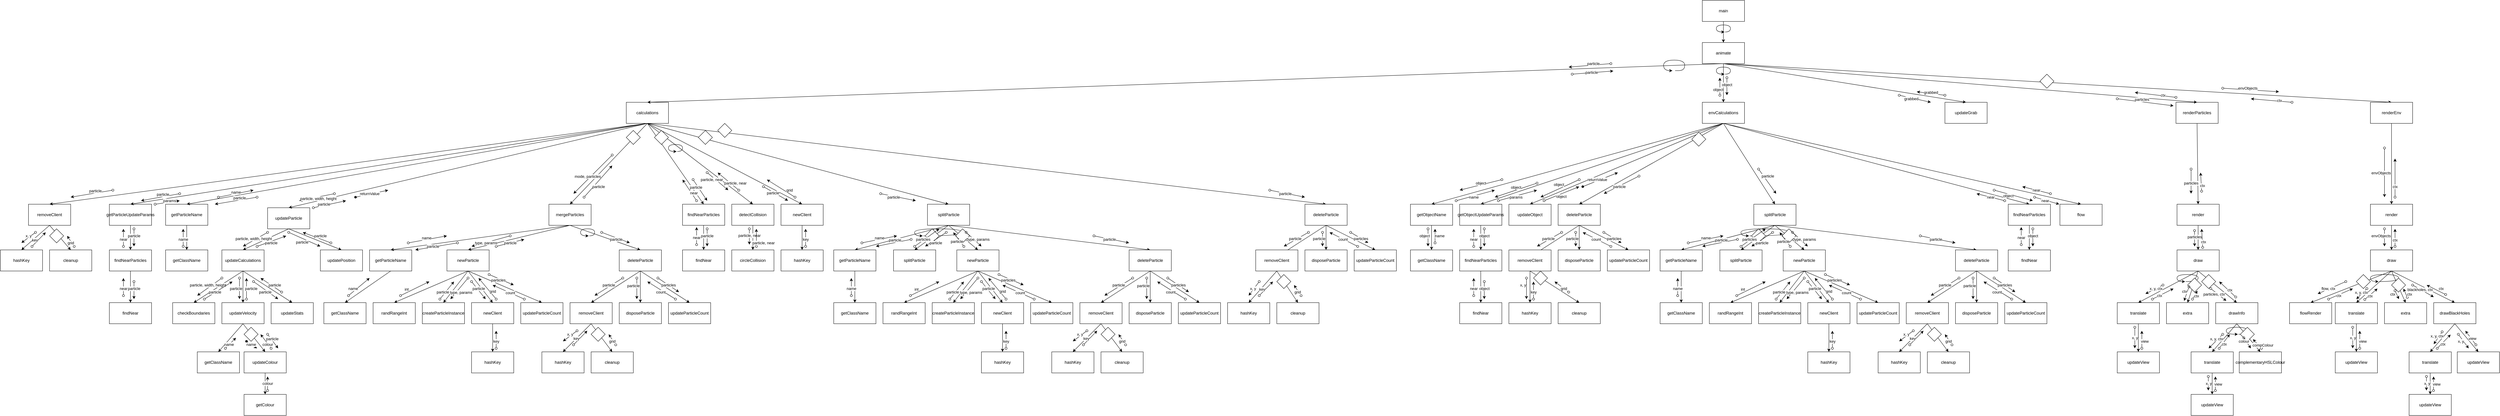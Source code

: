 <mxfile version="21.3.8" type="device">
  <diagram name="Page-1" id="r3PHp6U82T4rjZhIMt3o">
    <mxGraphModel dx="15489" dy="5560" grid="1" gridSize="10" guides="1" tooltips="1" connect="1" arrows="1" fold="1" page="1" pageScale="1" pageWidth="827" pageHeight="1169" math="0" shadow="0">
      <root>
        <mxCell id="0" />
        <mxCell id="1" parent="0" />
        <mxCell id="Yxw2Z4mO-dAVCG5BDp6J-4" value="" style="rounded=0;orthogonalLoop=1;jettySize=auto;html=1;exitX=0.5;exitY=1;exitDx=0;exitDy=0;" edge="1" parent="1" source="Yxw2Z4mO-dAVCG5BDp6J-1" target="Yxw2Z4mO-dAVCG5BDp6J-3">
          <mxGeometry relative="1" as="geometry" />
        </mxCell>
        <mxCell id="Yxw2Z4mO-dAVCG5BDp6J-1" value="main" style="rounded=0;whiteSpace=wrap;html=1;" vertex="1" parent="1">
          <mxGeometry x="-1320" y="190" width="120" height="60" as="geometry" />
        </mxCell>
        <mxCell id="Yxw2Z4mO-dAVCG5BDp6J-3" value="animate" style="rounded=0;whiteSpace=wrap;html=1;" vertex="1" parent="1">
          <mxGeometry x="-1320" y="310" width="120" height="60" as="geometry" />
        </mxCell>
        <mxCell id="Yxw2Z4mO-dAVCG5BDp6J-6" value="calculations" style="rounded=0;whiteSpace=wrap;html=1;" vertex="1" parent="1">
          <mxGeometry x="-4380" y="480" width="120" height="60" as="geometry" />
        </mxCell>
        <mxCell id="Yxw2Z4mO-dAVCG5BDp6J-7" value="" style="rounded=0;orthogonalLoop=1;jettySize=auto;html=1;exitX=0.5;exitY=1;exitDx=0;exitDy=0;entryX=0.5;entryY=0;entryDx=0;entryDy=0;" edge="1" target="Yxw2Z4mO-dAVCG5BDp6J-6" parent="1" source="Yxw2Z4mO-dAVCG5BDp6J-3">
          <mxGeometry relative="1" as="geometry">
            <mxPoint x="-1260" y="410" as="sourcePoint" />
          </mxGeometry>
        </mxCell>
        <mxCell id="Yxw2Z4mO-dAVCG5BDp6J-9" value="envCalculations" style="rounded=0;whiteSpace=wrap;html=1;" vertex="1" parent="1">
          <mxGeometry x="-1320" y="480" width="120" height="60" as="geometry" />
        </mxCell>
        <mxCell id="Yxw2Z4mO-dAVCG5BDp6J-10" value="" style="rounded=0;orthogonalLoop=1;jettySize=auto;html=1;entryX=0.5;entryY=0;entryDx=0;entryDy=0;exitX=0.5;exitY=1;exitDx=0;exitDy=0;" edge="1" target="Yxw2Z4mO-dAVCG5BDp6J-9" parent="1" source="Yxw2Z4mO-dAVCG5BDp6J-3">
          <mxGeometry relative="1" as="geometry">
            <mxPoint x="-1260" y="410" as="sourcePoint" />
          </mxGeometry>
        </mxCell>
        <mxCell id="Yxw2Z4mO-dAVCG5BDp6J-11" value="updateGrab" style="rounded=0;whiteSpace=wrap;html=1;" vertex="1" parent="1">
          <mxGeometry x="-630" y="480" width="120" height="60" as="geometry" />
        </mxCell>
        <mxCell id="Yxw2Z4mO-dAVCG5BDp6J-12" value="" style="rounded=0;orthogonalLoop=1;jettySize=auto;html=1;entryX=0.5;entryY=0;entryDx=0;entryDy=0;exitX=0.5;exitY=1;exitDx=0;exitDy=0;" edge="1" target="Yxw2Z4mO-dAVCG5BDp6J-11" parent="1" source="Yxw2Z4mO-dAVCG5BDp6J-3">
          <mxGeometry relative="1" as="geometry">
            <mxPoint x="-1260" y="410" as="sourcePoint" />
          </mxGeometry>
        </mxCell>
        <mxCell id="Yxw2Z4mO-dAVCG5BDp6J-13" value="renderParticles" style="rounded=0;whiteSpace=wrap;html=1;" vertex="1" parent="1">
          <mxGeometry x="27" y="480" width="120" height="60" as="geometry" />
        </mxCell>
        <mxCell id="Yxw2Z4mO-dAVCG5BDp6J-14" value="" style="rounded=0;orthogonalLoop=1;jettySize=auto;html=1;entryX=0.5;entryY=0;entryDx=0;entryDy=0;exitX=0.5;exitY=1;exitDx=0;exitDy=0;" edge="1" target="Yxw2Z4mO-dAVCG5BDp6J-13" parent="1" source="Yxw2Z4mO-dAVCG5BDp6J-3">
          <mxGeometry relative="1" as="geometry">
            <mxPoint x="-1260" y="410" as="sourcePoint" />
          </mxGeometry>
        </mxCell>
        <mxCell id="Yxw2Z4mO-dAVCG5BDp6J-15" value="" style="rounded=0;orthogonalLoop=1;jettySize=auto;html=1;entryX=0.5;entryY=0;entryDx=0;entryDy=0;exitX=0.5;exitY=1;exitDx=0;exitDy=0;" edge="1" target="Yxw2Z4mO-dAVCG5BDp6J-16" parent="1" source="Yxw2Z4mO-dAVCG5BDp6J-3">
          <mxGeometry relative="1" as="geometry">
            <mxPoint x="-1260" y="410" as="sourcePoint" />
          </mxGeometry>
        </mxCell>
        <mxCell id="Yxw2Z4mO-dAVCG5BDp6J-16" value="renderEnv" style="rounded=0;whiteSpace=wrap;html=1;" vertex="1" parent="1">
          <mxGeometry x="580" y="480" width="120" height="60" as="geometry" />
        </mxCell>
        <mxCell id="Yxw2Z4mO-dAVCG5BDp6J-17" value="removeClient" style="rounded=0;whiteSpace=wrap;html=1;" vertex="1" parent="1">
          <mxGeometry x="-6080" y="770" width="120" height="60" as="geometry" />
        </mxCell>
        <mxCell id="Yxw2Z4mO-dAVCG5BDp6J-18" value="" style="rounded=0;orthogonalLoop=1;jettySize=auto;html=1;exitX=0.5;exitY=1;exitDx=0;exitDy=0;entryX=0.5;entryY=0;entryDx=0;entryDy=0;" edge="1" target="Yxw2Z4mO-dAVCG5BDp6J-17" parent="1" source="Yxw2Z4mO-dAVCG5BDp6J-6">
          <mxGeometry relative="1" as="geometry">
            <mxPoint x="-255" y="590" as="sourcePoint" />
          </mxGeometry>
        </mxCell>
        <mxCell id="Yxw2Z4mO-dAVCG5BDp6J-19" value="getParticleName" style="rounded=0;whiteSpace=wrap;html=1;" vertex="1" parent="1">
          <mxGeometry x="-5690" y="770" width="120" height="60" as="geometry" />
        </mxCell>
        <mxCell id="Yxw2Z4mO-dAVCG5BDp6J-20" value="" style="rounded=0;orthogonalLoop=1;jettySize=auto;html=1;exitX=0.5;exitY=1;exitDx=0;exitDy=0;entryX=0.5;entryY=0;entryDx=0;entryDy=0;" edge="1" target="Yxw2Z4mO-dAVCG5BDp6J-19" parent="1" source="Yxw2Z4mO-dAVCG5BDp6J-6">
          <mxGeometry relative="1" as="geometry">
            <mxPoint x="-430" y="550" as="sourcePoint" />
          </mxGeometry>
        </mxCell>
        <mxCell id="Yxw2Z4mO-dAVCG5BDp6J-21" value="updateParticle" style="rounded=0;whiteSpace=wrap;html=1;" vertex="1" parent="1">
          <mxGeometry x="-5400" y="780" width="120" height="60" as="geometry" />
        </mxCell>
        <mxCell id="Yxw2Z4mO-dAVCG5BDp6J-22" value="" style="rounded=0;orthogonalLoop=1;jettySize=auto;html=1;exitX=0.5;exitY=1;exitDx=0;exitDy=0;entryX=0.5;entryY=0;entryDx=0;entryDy=0;" edge="1" target="Yxw2Z4mO-dAVCG5BDp6J-21" parent="1" source="Yxw2Z4mO-dAVCG5BDp6J-6">
          <mxGeometry relative="1" as="geometry">
            <mxPoint x="-400" y="560" as="sourcePoint" />
          </mxGeometry>
        </mxCell>
        <mxCell id="Yxw2Z4mO-dAVCG5BDp6J-23" value="getParticleUpdateParams" style="rounded=0;whiteSpace=wrap;html=1;" vertex="1" parent="1">
          <mxGeometry x="-5850" y="770" width="120" height="60" as="geometry" />
        </mxCell>
        <mxCell id="Yxw2Z4mO-dAVCG5BDp6J-24" value="" style="rounded=0;orthogonalLoop=1;jettySize=auto;html=1;exitX=0.5;exitY=1;exitDx=0;exitDy=0;entryX=0.5;entryY=0;entryDx=0;entryDy=0;" edge="1" target="Yxw2Z4mO-dAVCG5BDp6J-23" parent="1" source="Yxw2Z4mO-dAVCG5BDp6J-6">
          <mxGeometry relative="1" as="geometry">
            <mxPoint x="-690" y="540" as="sourcePoint" />
          </mxGeometry>
        </mxCell>
        <mxCell id="Yxw2Z4mO-dAVCG5BDp6J-25" value="mergeParticles" style="rounded=0;whiteSpace=wrap;html=1;" vertex="1" parent="1">
          <mxGeometry x="-4600" y="770" width="120" height="60" as="geometry" />
        </mxCell>
        <mxCell id="Yxw2Z4mO-dAVCG5BDp6J-26" value="" style="rounded=0;orthogonalLoop=1;jettySize=auto;html=1;exitX=0.5;exitY=1;exitDx=0;exitDy=0;entryX=0.5;entryY=0;entryDx=0;entryDy=0;" edge="1" target="Yxw2Z4mO-dAVCG5BDp6J-25" parent="1" source="Yxw2Z4mO-dAVCG5BDp6J-6">
          <mxGeometry relative="1" as="geometry">
            <mxPoint x="-430" y="552" as="sourcePoint" />
          </mxGeometry>
        </mxCell>
        <mxCell id="Yxw2Z4mO-dAVCG5BDp6J-28" value="" style="rounded=0;orthogonalLoop=1;jettySize=auto;html=1;exitX=0.5;exitY=1;exitDx=0;exitDy=0;entryX=0.5;entryY=0;entryDx=0;entryDy=0;" edge="1" target="Yxw2Z4mO-dAVCG5BDp6J-473" parent="1" source="Yxw2Z4mO-dAVCG5BDp6J-6">
          <mxGeometry relative="1" as="geometry">
            <mxPoint x="-440" y="540" as="sourcePoint" />
            <mxPoint x="-4160" y="770" as="targetPoint" />
          </mxGeometry>
        </mxCell>
        <mxCell id="Yxw2Z4mO-dAVCG5BDp6J-29" value="detectCollision" style="rounded=0;whiteSpace=wrap;html=1;" vertex="1" parent="1">
          <mxGeometry x="-4080" y="770" width="120" height="60" as="geometry" />
        </mxCell>
        <mxCell id="Yxw2Z4mO-dAVCG5BDp6J-30" value="" style="rounded=0;orthogonalLoop=1;jettySize=auto;html=1;exitX=0.5;exitY=1;exitDx=0;exitDy=0;entryX=0.5;entryY=0;entryDx=0;entryDy=0;" edge="1" target="Yxw2Z4mO-dAVCG5BDp6J-29" parent="1" source="Yxw2Z4mO-dAVCG5BDp6J-6">
          <mxGeometry relative="1" as="geometry">
            <mxPoint x="-440" y="540" as="sourcePoint" />
          </mxGeometry>
        </mxCell>
        <mxCell id="Yxw2Z4mO-dAVCG5BDp6J-32" value="" style="rounded=0;orthogonalLoop=1;jettySize=auto;html=1;exitX=0.5;exitY=1;exitDx=0;exitDy=0;entryX=0.5;entryY=0;entryDx=0;entryDy=0;" edge="1" target="Yxw2Z4mO-dAVCG5BDp6J-494" parent="1" source="Yxw2Z4mO-dAVCG5BDp6J-6">
          <mxGeometry relative="1" as="geometry">
            <mxPoint x="-430" y="540" as="sourcePoint" />
            <mxPoint x="-3880" y="770" as="targetPoint" />
          </mxGeometry>
        </mxCell>
        <mxCell id="Yxw2Z4mO-dAVCG5BDp6J-33" value="splitParticle" style="rounded=0;whiteSpace=wrap;html=1;" vertex="1" parent="1">
          <mxGeometry x="-3523.5" y="770" width="120" height="60" as="geometry" />
        </mxCell>
        <mxCell id="Yxw2Z4mO-dAVCG5BDp6J-34" value="" style="rounded=0;orthogonalLoop=1;jettySize=auto;html=1;exitX=0.5;exitY=1;exitDx=0;exitDy=0;entryX=0.5;entryY=0;entryDx=0;entryDy=0;" edge="1" target="Yxw2Z4mO-dAVCG5BDp6J-33" parent="1" source="Yxw2Z4mO-dAVCG5BDp6J-6">
          <mxGeometry relative="1" as="geometry">
            <mxPoint x="-600.0" y="545" as="sourcePoint" />
          </mxGeometry>
        </mxCell>
        <mxCell id="Yxw2Z4mO-dAVCG5BDp6J-36" value="" style="rounded=0;orthogonalLoop=1;jettySize=auto;html=1;exitX=0.5;exitY=1;exitDx=0;exitDy=0;entryX=0.5;entryY=0;entryDx=0;entryDy=0;" edge="1" target="Yxw2Z4mO-dAVCG5BDp6J-581" parent="1" source="Yxw2Z4mO-dAVCG5BDp6J-6">
          <mxGeometry relative="1" as="geometry">
            <mxPoint x="-460.0" y="545" as="sourcePoint" />
            <mxPoint x="-2400" y="770" as="targetPoint" />
          </mxGeometry>
        </mxCell>
        <mxCell id="Yxw2Z4mO-dAVCG5BDp6J-37" value="hashKey" style="rounded=0;whiteSpace=wrap;html=1;" vertex="1" parent="1">
          <mxGeometry x="-6160" y="900" width="120" height="60" as="geometry" />
        </mxCell>
        <mxCell id="Yxw2Z4mO-dAVCG5BDp6J-38" value="" style="rounded=0;orthogonalLoop=1;jettySize=auto;html=1;exitX=0.5;exitY=1;exitDx=0;exitDy=0;entryX=0.5;entryY=0;entryDx=0;entryDy=0;" edge="1" target="Yxw2Z4mO-dAVCG5BDp6J-37" parent="1" source="Yxw2Z4mO-dAVCG5BDp6J-17">
          <mxGeometry relative="1" as="geometry">
            <mxPoint x="-4750" y="770" as="sourcePoint" />
          </mxGeometry>
        </mxCell>
        <mxCell id="Yxw2Z4mO-dAVCG5BDp6J-39" value="cleanup" style="rounded=0;whiteSpace=wrap;html=1;" vertex="1" parent="1">
          <mxGeometry x="-6020" y="900" width="120" height="60" as="geometry" />
        </mxCell>
        <mxCell id="Yxw2Z4mO-dAVCG5BDp6J-40" value="" style="rounded=0;orthogonalLoop=1;jettySize=auto;html=1;exitX=0.5;exitY=1;exitDx=0;exitDy=0;entryX=0.5;entryY=0;entryDx=0;entryDy=0;" edge="1" target="Yxw2Z4mO-dAVCG5BDp6J-39" parent="1" source="Yxw2Z4mO-dAVCG5BDp6J-17">
          <mxGeometry relative="1" as="geometry">
            <mxPoint x="-4600" y="830" as="sourcePoint" />
          </mxGeometry>
        </mxCell>
        <mxCell id="Yxw2Z4mO-dAVCG5BDp6J-41" value="findNearParticles" style="rounded=0;whiteSpace=wrap;html=1;" vertex="1" parent="1">
          <mxGeometry x="-5850" y="900" width="120" height="60" as="geometry" />
        </mxCell>
        <mxCell id="Yxw2Z4mO-dAVCG5BDp6J-42" value="" style="rounded=0;orthogonalLoop=1;jettySize=auto;html=1;exitX=0.5;exitY=1;exitDx=0;exitDy=0;entryX=0.5;entryY=0;entryDx=0;entryDy=0;" edge="1" target="Yxw2Z4mO-dAVCG5BDp6J-41" parent="1" source="Yxw2Z4mO-dAVCG5BDp6J-23">
          <mxGeometry relative="1" as="geometry">
            <mxPoint x="-4555" y="820" as="sourcePoint" />
          </mxGeometry>
        </mxCell>
        <mxCell id="Yxw2Z4mO-dAVCG5BDp6J-43" value="getClassName" style="rounded=0;whiteSpace=wrap;html=1;" vertex="1" parent="1">
          <mxGeometry x="-5690" y="900" width="120" height="60" as="geometry" />
        </mxCell>
        <mxCell id="Yxw2Z4mO-dAVCG5BDp6J-44" value="" style="rounded=0;orthogonalLoop=1;jettySize=auto;html=1;exitX=0.5;exitY=1;exitDx=0;exitDy=0;entryX=0.5;entryY=0;entryDx=0;entryDy=0;" edge="1" target="Yxw2Z4mO-dAVCG5BDp6J-43" parent="1" source="Yxw2Z4mO-dAVCG5BDp6J-19">
          <mxGeometry relative="1" as="geometry">
            <mxPoint x="-4453" y="820" as="sourcePoint" />
          </mxGeometry>
        </mxCell>
        <mxCell id="Yxw2Z4mO-dAVCG5BDp6J-45" value="updateCalculations" style="rounded=0;whiteSpace=wrap;html=1;" vertex="1" parent="1">
          <mxGeometry x="-5530" y="900" width="120" height="60" as="geometry" />
        </mxCell>
        <mxCell id="Yxw2Z4mO-dAVCG5BDp6J-46" value="" style="rounded=0;orthogonalLoop=1;jettySize=auto;html=1;exitX=0.5;exitY=1;exitDx=0;exitDy=0;entryX=0.5;entryY=0;entryDx=0;entryDy=0;" edge="1" target="Yxw2Z4mO-dAVCG5BDp6J-45" parent="1" source="Yxw2Z4mO-dAVCG5BDp6J-21">
          <mxGeometry relative="1" as="geometry">
            <mxPoint x="-3975" y="840" as="sourcePoint" />
          </mxGeometry>
        </mxCell>
        <mxCell id="Yxw2Z4mO-dAVCG5BDp6J-47" value="updatePosition" style="rounded=0;whiteSpace=wrap;html=1;" vertex="1" parent="1">
          <mxGeometry x="-5250" y="900" width="120" height="60" as="geometry" />
        </mxCell>
        <mxCell id="Yxw2Z4mO-dAVCG5BDp6J-48" value="" style="rounded=0;orthogonalLoop=1;jettySize=auto;html=1;exitX=0.5;exitY=1;exitDx=0;exitDy=0;entryX=0.5;entryY=0;entryDx=0;entryDy=0;" edge="1" target="Yxw2Z4mO-dAVCG5BDp6J-47" parent="1" source="Yxw2Z4mO-dAVCG5BDp6J-21">
          <mxGeometry relative="1" as="geometry">
            <mxPoint x="-3880" y="850" as="sourcePoint" />
          </mxGeometry>
        </mxCell>
        <mxCell id="Yxw2Z4mO-dAVCG5BDp6J-49" value="checkBoundaries" style="rounded=0;whiteSpace=wrap;html=1;" vertex="1" parent="1">
          <mxGeometry x="-5670" y="1050" width="120" height="60" as="geometry" />
        </mxCell>
        <mxCell id="Yxw2Z4mO-dAVCG5BDp6J-50" value="" style="rounded=0;orthogonalLoop=1;jettySize=auto;html=1;exitX=0.5;exitY=1;exitDx=0;exitDy=0;entryX=0.5;entryY=0;entryDx=0;entryDy=0;" edge="1" target="Yxw2Z4mO-dAVCG5BDp6J-49" parent="1" source="Yxw2Z4mO-dAVCG5BDp6J-45">
          <mxGeometry relative="1" as="geometry">
            <mxPoint x="-4450" y="960" as="sourcePoint" />
          </mxGeometry>
        </mxCell>
        <mxCell id="Yxw2Z4mO-dAVCG5BDp6J-51" value="updateVelocity" style="rounded=0;whiteSpace=wrap;html=1;" vertex="1" parent="1">
          <mxGeometry x="-5530" y="1050" width="120" height="60" as="geometry" />
        </mxCell>
        <mxCell id="Yxw2Z4mO-dAVCG5BDp6J-52" value="" style="rounded=0;orthogonalLoop=1;jettySize=auto;html=1;exitX=0.5;exitY=1;exitDx=0;exitDy=0;entryX=0.5;entryY=0;entryDx=0;entryDy=0;" edge="1" target="Yxw2Z4mO-dAVCG5BDp6J-51" parent="1" source="Yxw2Z4mO-dAVCG5BDp6J-45">
          <mxGeometry relative="1" as="geometry">
            <mxPoint x="-4320" y="980" as="sourcePoint" />
          </mxGeometry>
        </mxCell>
        <mxCell id="Yxw2Z4mO-dAVCG5BDp6J-53" value="updateStats" style="rounded=0;whiteSpace=wrap;html=1;" vertex="1" parent="1">
          <mxGeometry x="-5390" y="1050" width="120" height="60" as="geometry" />
        </mxCell>
        <mxCell id="Yxw2Z4mO-dAVCG5BDp6J-54" value="" style="rounded=0;orthogonalLoop=1;jettySize=auto;html=1;exitX=0.5;exitY=1;exitDx=0;exitDy=0;entryX=0.5;entryY=0;entryDx=0;entryDy=0;" edge="1" target="Yxw2Z4mO-dAVCG5BDp6J-53" parent="1" source="Yxw2Z4mO-dAVCG5BDp6J-45">
          <mxGeometry relative="1" as="geometry">
            <mxPoint x="-4290" y="980" as="sourcePoint" />
          </mxGeometry>
        </mxCell>
        <mxCell id="Yxw2Z4mO-dAVCG5BDp6J-55" value="getClassName" style="rounded=0;whiteSpace=wrap;html=1;" vertex="1" parent="1">
          <mxGeometry x="-5600" y="1190" width="120" height="60" as="geometry" />
        </mxCell>
        <mxCell id="Yxw2Z4mO-dAVCG5BDp6J-56" value="" style="rounded=0;orthogonalLoop=1;jettySize=auto;html=1;exitX=0.5;exitY=1;exitDx=0;exitDy=0;entryX=0.5;entryY=0;entryDx=0;entryDy=0;" edge="1" target="Yxw2Z4mO-dAVCG5BDp6J-55" parent="1" source="Yxw2Z4mO-dAVCG5BDp6J-51">
          <mxGeometry relative="1" as="geometry">
            <mxPoint x="-4990" y="1110" as="sourcePoint" />
          </mxGeometry>
        </mxCell>
        <mxCell id="Yxw2Z4mO-dAVCG5BDp6J-57" value="updateColour" style="rounded=0;whiteSpace=wrap;html=1;" vertex="1" parent="1">
          <mxGeometry x="-5467" y="1190" width="120" height="60" as="geometry" />
        </mxCell>
        <mxCell id="Yxw2Z4mO-dAVCG5BDp6J-58" value="" style="rounded=0;orthogonalLoop=1;jettySize=auto;html=1;exitX=0.5;exitY=1;exitDx=0;exitDy=0;entryX=0.5;entryY=0;entryDx=0;entryDy=0;" edge="1" target="Yxw2Z4mO-dAVCG5BDp6J-57" parent="1" source="Yxw2Z4mO-dAVCG5BDp6J-51">
          <mxGeometry relative="1" as="geometry">
            <mxPoint x="-4837" y="1120" as="sourcePoint" />
          </mxGeometry>
        </mxCell>
        <mxCell id="Yxw2Z4mO-dAVCG5BDp6J-59" value="getColour" style="rounded=0;whiteSpace=wrap;html=1;" vertex="1" parent="1">
          <mxGeometry x="-5467" y="1311" width="120" height="60" as="geometry" />
        </mxCell>
        <mxCell id="Yxw2Z4mO-dAVCG5BDp6J-60" value="" style="rounded=0;orthogonalLoop=1;jettySize=auto;html=1;exitX=0.5;exitY=1;exitDx=0;exitDy=0;entryX=0.5;entryY=0;entryDx=0;entryDy=0;" edge="1" target="Yxw2Z4mO-dAVCG5BDp6J-59" parent="1" source="Yxw2Z4mO-dAVCG5BDp6J-57">
          <mxGeometry relative="1" as="geometry">
            <mxPoint x="-4950" y="1281" as="sourcePoint" />
          </mxGeometry>
        </mxCell>
        <mxCell id="Yxw2Z4mO-dAVCG5BDp6J-61" value="getParticleName" style="rounded=0;whiteSpace=wrap;html=1;" vertex="1" parent="1">
          <mxGeometry x="-5110" y="900" width="120" height="60" as="geometry" />
        </mxCell>
        <mxCell id="Yxw2Z4mO-dAVCG5BDp6J-62" value="" style="rounded=0;orthogonalLoop=1;jettySize=auto;html=1;exitX=0.5;exitY=1;exitDx=0;exitDy=0;entryX=0.5;entryY=0;entryDx=0;entryDy=0;" edge="1" target="Yxw2Z4mO-dAVCG5BDp6J-61" parent="1" source="Yxw2Z4mO-dAVCG5BDp6J-25">
          <mxGeometry relative="1" as="geometry">
            <mxPoint x="-3670" y="840" as="sourcePoint" />
          </mxGeometry>
        </mxCell>
        <mxCell id="Yxw2Z4mO-dAVCG5BDp6J-63" value="newParticle" style="rounded=0;whiteSpace=wrap;html=1;" vertex="1" parent="1">
          <mxGeometry x="-4890" y="900" width="120" height="60" as="geometry" />
        </mxCell>
        <mxCell id="Yxw2Z4mO-dAVCG5BDp6J-64" value="" style="rounded=0;orthogonalLoop=1;jettySize=auto;html=1;exitX=0.5;exitY=1;exitDx=0;exitDy=0;entryX=0.5;entryY=0;entryDx=0;entryDy=0;" edge="1" target="Yxw2Z4mO-dAVCG5BDp6J-63" parent="1" source="Yxw2Z4mO-dAVCG5BDp6J-25">
          <mxGeometry relative="1" as="geometry">
            <mxPoint x="-3570" y="830" as="sourcePoint" />
          </mxGeometry>
        </mxCell>
        <mxCell id="Yxw2Z4mO-dAVCG5BDp6J-65" value="getClassName" style="rounded=0;whiteSpace=wrap;html=1;" vertex="1" parent="1">
          <mxGeometry x="-5240" y="1050" width="120" height="60" as="geometry" />
        </mxCell>
        <mxCell id="Yxw2Z4mO-dAVCG5BDp6J-66" value="" style="rounded=0;orthogonalLoop=1;jettySize=auto;html=1;exitX=0.5;exitY=1;exitDx=0;exitDy=0;entryX=0.5;entryY=0;entryDx=0;entryDy=0;" edge="1" target="Yxw2Z4mO-dAVCG5BDp6J-65" parent="1" source="Yxw2Z4mO-dAVCG5BDp6J-61">
          <mxGeometry relative="1" as="geometry">
            <mxPoint x="-4010" y="1010" as="sourcePoint" />
          </mxGeometry>
        </mxCell>
        <mxCell id="Yxw2Z4mO-dAVCG5BDp6J-67" value="deleteParticle" style="rounded=0;whiteSpace=wrap;html=1;" vertex="1" parent="1">
          <mxGeometry x="-4400" y="900" width="120" height="60" as="geometry" />
        </mxCell>
        <mxCell id="Yxw2Z4mO-dAVCG5BDp6J-68" value="" style="rounded=0;orthogonalLoop=1;jettySize=auto;html=1;exitX=0.5;exitY=1;exitDx=0;exitDy=0;entryX=0.5;entryY=0;entryDx=0;entryDy=0;" edge="1" target="Yxw2Z4mO-dAVCG5BDp6J-67" parent="1" source="Yxw2Z4mO-dAVCG5BDp6J-25">
          <mxGeometry relative="1" as="geometry">
            <mxPoint x="-3540" y="840" as="sourcePoint" />
          </mxGeometry>
        </mxCell>
        <mxCell id="Yxw2Z4mO-dAVCG5BDp6J-69" value="randRangeInt" style="rounded=0;whiteSpace=wrap;html=1;" vertex="1" parent="1">
          <mxGeometry x="-5100" y="1050" width="120" height="60" as="geometry" />
        </mxCell>
        <mxCell id="Yxw2Z4mO-dAVCG5BDp6J-70" value="" style="rounded=0;orthogonalLoop=1;jettySize=auto;html=1;exitX=0.5;exitY=1;exitDx=0;exitDy=0;entryX=0.5;entryY=0;entryDx=0;entryDy=0;" edge="1" target="Yxw2Z4mO-dAVCG5BDp6J-69" parent="1" source="Yxw2Z4mO-dAVCG5BDp6J-63">
          <mxGeometry relative="1" as="geometry">
            <mxPoint x="-4150" y="1020" as="sourcePoint" />
          </mxGeometry>
        </mxCell>
        <mxCell id="Yxw2Z4mO-dAVCG5BDp6J-71" value="createParticleInstance" style="rounded=0;whiteSpace=wrap;html=1;" vertex="1" parent="1">
          <mxGeometry x="-4960" y="1050" width="120" height="60" as="geometry" />
        </mxCell>
        <mxCell id="Yxw2Z4mO-dAVCG5BDp6J-72" value="" style="rounded=0;orthogonalLoop=1;jettySize=auto;html=1;exitX=0.5;exitY=1;exitDx=0;exitDy=0;entryX=0.5;entryY=0;entryDx=0;entryDy=0;" edge="1" target="Yxw2Z4mO-dAVCG5BDp6J-71" parent="1" source="Yxw2Z4mO-dAVCG5BDp6J-63">
          <mxGeometry relative="1" as="geometry">
            <mxPoint x="-3840" y="980" as="sourcePoint" />
          </mxGeometry>
        </mxCell>
        <mxCell id="Yxw2Z4mO-dAVCG5BDp6J-73" value="newClient" style="rounded=0;whiteSpace=wrap;html=1;" vertex="1" parent="1">
          <mxGeometry x="-4820" y="1050" width="120" height="60" as="geometry" />
        </mxCell>
        <mxCell id="Yxw2Z4mO-dAVCG5BDp6J-74" value="" style="rounded=0;orthogonalLoop=1;jettySize=auto;html=1;exitX=0.5;exitY=1;exitDx=0;exitDy=0;entryX=0.5;entryY=0;entryDx=0;entryDy=0;" edge="1" target="Yxw2Z4mO-dAVCG5BDp6J-73" parent="1" source="Yxw2Z4mO-dAVCG5BDp6J-63">
          <mxGeometry relative="1" as="geometry">
            <mxPoint x="-3870" y="980" as="sourcePoint" />
          </mxGeometry>
        </mxCell>
        <mxCell id="Yxw2Z4mO-dAVCG5BDp6J-75" value="updateParticleCount" style="rounded=0;whiteSpace=wrap;html=1;" vertex="1" parent="1">
          <mxGeometry x="-4680" y="1050" width="120" height="60" as="geometry" />
        </mxCell>
        <mxCell id="Yxw2Z4mO-dAVCG5BDp6J-76" value="" style="rounded=0;orthogonalLoop=1;jettySize=auto;html=1;exitX=0.5;exitY=1;exitDx=0;exitDy=0;entryX=0.5;entryY=0;entryDx=0;entryDy=0;" edge="1" target="Yxw2Z4mO-dAVCG5BDp6J-75" parent="1" source="Yxw2Z4mO-dAVCG5BDp6J-63">
          <mxGeometry relative="1" as="geometry">
            <mxPoint x="-3870" y="980" as="sourcePoint" />
          </mxGeometry>
        </mxCell>
        <mxCell id="Yxw2Z4mO-dAVCG5BDp6J-77" value="hashKey" style="rounded=0;whiteSpace=wrap;html=1;" vertex="1" parent="1">
          <mxGeometry x="-4820" y="1190" width="120" height="60" as="geometry" />
        </mxCell>
        <mxCell id="Yxw2Z4mO-dAVCG5BDp6J-78" value="" style="rounded=0;orthogonalLoop=1;jettySize=auto;html=1;exitX=0.5;exitY=1;exitDx=0;exitDy=0;entryX=0.5;entryY=0;entryDx=0;entryDy=0;" edge="1" target="Yxw2Z4mO-dAVCG5BDp6J-77" parent="1" source="Yxw2Z4mO-dAVCG5BDp6J-73">
          <mxGeometry relative="1" as="geometry">
            <mxPoint x="-4760" y="1100" as="sourcePoint" />
          </mxGeometry>
        </mxCell>
        <mxCell id="Yxw2Z4mO-dAVCG5BDp6J-80" value="" style="rounded=0;orthogonalLoop=1;jettySize=auto;html=1;exitX=0.5;exitY=1;exitDx=0;exitDy=0;entryX=0.5;entryY=0;entryDx=0;entryDy=0;" edge="1" parent="1" source="Yxw2Z4mO-dAVCG5BDp6J-67">
          <mxGeometry relative="1" as="geometry">
            <mxPoint x="-4030" y="960" as="sourcePoint" />
            <mxPoint x="-4480" y="1050.0" as="targetPoint" />
          </mxGeometry>
        </mxCell>
        <mxCell id="Yxw2Z4mO-dAVCG5BDp6J-81" value="disposeParticle" style="rounded=0;whiteSpace=wrap;html=1;" vertex="1" parent="1">
          <mxGeometry x="-4400" y="1050" width="120" height="60" as="geometry" />
        </mxCell>
        <mxCell id="Yxw2Z4mO-dAVCG5BDp6J-82" value="" style="rounded=0;orthogonalLoop=1;jettySize=auto;html=1;exitX=0.5;exitY=1;exitDx=0;exitDy=0;entryX=0.5;entryY=0;entryDx=0;entryDy=0;" edge="1" target="Yxw2Z4mO-dAVCG5BDp6J-81" parent="1" source="Yxw2Z4mO-dAVCG5BDp6J-67">
          <mxGeometry relative="1" as="geometry">
            <mxPoint x="-3890" y="960" as="sourcePoint" />
          </mxGeometry>
        </mxCell>
        <mxCell id="Yxw2Z4mO-dAVCG5BDp6J-83" value="updateParticleCount" style="rounded=0;whiteSpace=wrap;html=1;" vertex="1" parent="1">
          <mxGeometry x="-4260" y="1050" width="120" height="60" as="geometry" />
        </mxCell>
        <mxCell id="Yxw2Z4mO-dAVCG5BDp6J-84" value="" style="rounded=0;orthogonalLoop=1;jettySize=auto;html=1;exitX=0.5;exitY=1;exitDx=0;exitDy=0;entryX=0.5;entryY=0;entryDx=0;entryDy=0;" edge="1" target="Yxw2Z4mO-dAVCG5BDp6J-83" parent="1" source="Yxw2Z4mO-dAVCG5BDp6J-67">
          <mxGeometry relative="1" as="geometry">
            <mxPoint x="-3750" y="960" as="sourcePoint" />
          </mxGeometry>
        </mxCell>
        <mxCell id="Yxw2Z4mO-dAVCG5BDp6J-102" value="circleCollision" style="rounded=0;whiteSpace=wrap;html=1;" vertex="1" parent="1">
          <mxGeometry x="-4080" y="900" width="120" height="60" as="geometry" />
        </mxCell>
        <mxCell id="Yxw2Z4mO-dAVCG5BDp6J-103" value="" style="rounded=0;orthogonalLoop=1;jettySize=auto;html=1;exitX=0.5;exitY=1;exitDx=0;exitDy=0;entryX=0.5;entryY=0;entryDx=0;entryDy=0;" edge="1" target="Yxw2Z4mO-dAVCG5BDp6J-102" parent="1" source="Yxw2Z4mO-dAVCG5BDp6J-29">
          <mxGeometry relative="1" as="geometry">
            <mxPoint x="-3305" y="830" as="sourcePoint" />
          </mxGeometry>
        </mxCell>
        <mxCell id="Yxw2Z4mO-dAVCG5BDp6J-108" value="splitParticle" style="rounded=0;whiteSpace=wrap;html=1;" vertex="1" parent="1">
          <mxGeometry x="-3620" y="900" width="120" height="60" as="geometry" />
        </mxCell>
        <mxCell id="Yxw2Z4mO-dAVCG5BDp6J-109" value="" style="rounded=0;orthogonalLoop=1;jettySize=auto;html=1;exitX=0.5;exitY=1;exitDx=0;exitDy=0;entryX=0.5;entryY=0;entryDx=0;entryDy=0;" edge="1" target="Yxw2Z4mO-dAVCG5BDp6J-108" parent="1" source="Yxw2Z4mO-dAVCG5BDp6J-33">
          <mxGeometry relative="1" as="geometry">
            <mxPoint x="-3270.25" y="750" as="sourcePoint" />
          </mxGeometry>
        </mxCell>
        <mxCell id="Yxw2Z4mO-dAVCG5BDp6J-111" value="" style="rounded=0;orthogonalLoop=1;jettySize=auto;html=1;exitX=0.5;exitY=1;exitDx=0;exitDy=0;entryX=0.5;entryY=0;entryDx=0;entryDy=0;" edge="1" target="Yxw2Z4mO-dAVCG5BDp6J-509" parent="1" source="Yxw2Z4mO-dAVCG5BDp6J-33">
          <mxGeometry relative="1" as="geometry">
            <mxPoint x="-3109.5" y="830" as="sourcePoint" />
            <mxPoint x="-3736.5" y="900" as="targetPoint" />
          </mxGeometry>
        </mxCell>
        <mxCell id="Yxw2Z4mO-dAVCG5BDp6J-119" value="updateParticleCount" style="rounded=0;whiteSpace=wrap;html=1;" vertex="1" parent="1">
          <mxGeometry x="-4680" y="1050" width="120" height="60" as="geometry" />
        </mxCell>
        <mxCell id="Yxw2Z4mO-dAVCG5BDp6J-125" value="updateParticleCount" style="rounded=0;whiteSpace=wrap;html=1;" vertex="1" parent="1">
          <mxGeometry x="-4680" y="1050" width="120" height="60" as="geometry" />
        </mxCell>
        <mxCell id="Yxw2Z4mO-dAVCG5BDp6J-142" value="" style="rounded=0;orthogonalLoop=1;jettySize=auto;html=1;exitX=0.5;exitY=1;exitDx=0;exitDy=0;entryX=0.5;entryY=0;entryDx=0;entryDy=0;" edge="1" parent="1" source="Yxw2Z4mO-dAVCG5BDp6J-33" target="Yxw2Z4mO-dAVCG5BDp6J-520">
          <mxGeometry relative="1" as="geometry">
            <mxPoint x="-3270.25" y="750" as="sourcePoint" />
            <mxPoint x="-3393.5" y="900" as="targetPoint" />
          </mxGeometry>
        </mxCell>
        <mxCell id="Yxw2Z4mO-dAVCG5BDp6J-154" value="" style="rounded=0;orthogonalLoop=1;jettySize=auto;html=1;exitX=0.5;exitY=1;exitDx=0;exitDy=0;entryX=0.5;entryY=0;entryDx=0;entryDy=0;" edge="1" parent="1" source="Yxw2Z4mO-dAVCG5BDp6J-33" target="Yxw2Z4mO-dAVCG5BDp6J-553">
          <mxGeometry relative="1" as="geometry">
            <mxPoint x="-3270.25" y="750" as="sourcePoint" />
            <mxPoint x="-2890" y="900" as="targetPoint" />
          </mxGeometry>
        </mxCell>
        <mxCell id="Yxw2Z4mO-dAVCG5BDp6J-167" value="getObjectName" style="rounded=0;whiteSpace=wrap;html=1;" vertex="1" parent="1">
          <mxGeometry x="-2150" y="770" width="120" height="60" as="geometry" />
        </mxCell>
        <mxCell id="Yxw2Z4mO-dAVCG5BDp6J-168" value="getClassName" style="rounded=0;whiteSpace=wrap;html=1;" vertex="1" parent="1">
          <mxGeometry x="-2150" y="900" width="120" height="60" as="geometry" />
        </mxCell>
        <mxCell id="Yxw2Z4mO-dAVCG5BDp6J-169" value="" style="rounded=0;orthogonalLoop=1;jettySize=auto;html=1;exitX=0.5;exitY=1;exitDx=0;exitDy=0;entryX=0.5;entryY=0;entryDx=0;entryDy=0;" edge="1" parent="1" source="Yxw2Z4mO-dAVCG5BDp6J-167" target="Yxw2Z4mO-dAVCG5BDp6J-168">
          <mxGeometry relative="1" as="geometry">
            <mxPoint x="-1248.5" y="830" as="sourcePoint" />
          </mxGeometry>
        </mxCell>
        <mxCell id="Yxw2Z4mO-dAVCG5BDp6J-171" value="" style="rounded=0;orthogonalLoop=1;jettySize=auto;html=1;entryX=0.5;entryY=0;entryDx=0;entryDy=0;exitX=0.5;exitY=1;exitDx=0;exitDy=0;" edge="1" parent="1" source="Yxw2Z4mO-dAVCG5BDp6J-9" target="Yxw2Z4mO-dAVCG5BDp6J-167">
          <mxGeometry relative="1" as="geometry">
            <mxPoint x="380" y="420" as="sourcePoint" />
          </mxGeometry>
        </mxCell>
        <mxCell id="Yxw2Z4mO-dAVCG5BDp6J-172" value="updateObject" style="rounded=0;whiteSpace=wrap;html=1;" vertex="1" parent="1">
          <mxGeometry x="-1870" y="770" width="120" height="60" as="geometry" />
        </mxCell>
        <mxCell id="Yxw2Z4mO-dAVCG5BDp6J-173" value="" style="rounded=0;orthogonalLoop=1;jettySize=auto;html=1;entryX=0.5;entryY=0;entryDx=0;entryDy=0;exitX=0.5;exitY=1;exitDx=0;exitDy=0;" edge="1" target="Yxw2Z4mO-dAVCG5BDp6J-172" parent="1" source="Yxw2Z4mO-dAVCG5BDp6J-9">
          <mxGeometry relative="1" as="geometry">
            <mxPoint x="350" y="540" as="sourcePoint" />
          </mxGeometry>
        </mxCell>
        <mxCell id="Yxw2Z4mO-dAVCG5BDp6J-174" value="getObjectUpdateParams" style="rounded=0;whiteSpace=wrap;html=1;" vertex="1" parent="1">
          <mxGeometry x="-2010" y="770" width="120" height="60" as="geometry" />
        </mxCell>
        <mxCell id="Yxw2Z4mO-dAVCG5BDp6J-176" value="" style="rounded=0;orthogonalLoop=1;jettySize=auto;html=1;entryX=0.5;entryY=0;entryDx=0;entryDy=0;" edge="1" parent="1" target="Yxw2Z4mO-dAVCG5BDp6J-619">
          <mxGeometry relative="1" as="geometry">
            <mxPoint x="-1950" y="830" as="sourcePoint" />
            <mxPoint x="-1950" y="900" as="targetPoint" />
          </mxGeometry>
        </mxCell>
        <mxCell id="Yxw2Z4mO-dAVCG5BDp6J-177" value="" style="rounded=0;orthogonalLoop=1;jettySize=auto;html=1;entryX=0.5;entryY=0;entryDx=0;entryDy=0;exitX=0.5;exitY=1;exitDx=0;exitDy=0;" edge="1" parent="1" source="Yxw2Z4mO-dAVCG5BDp6J-9" target="Yxw2Z4mO-dAVCG5BDp6J-174">
          <mxGeometry relative="1" as="geometry">
            <mxPoint x="350" y="540" as="sourcePoint" />
          </mxGeometry>
        </mxCell>
        <mxCell id="Yxw2Z4mO-dAVCG5BDp6J-180" value="" style="rounded=0;orthogonalLoop=1;jettySize=auto;html=1;exitX=0.5;exitY=1;exitDx=0;exitDy=0;entryX=0.5;entryY=0;entryDx=0;entryDy=0;" edge="1" parent="1" target="Yxw2Z4mO-dAVCG5BDp6J-179">
          <mxGeometry relative="1" as="geometry">
            <mxPoint x="-1673" y="830" as="sourcePoint" />
          </mxGeometry>
        </mxCell>
        <mxCell id="Yxw2Z4mO-dAVCG5BDp6J-182" value="" style="rounded=0;orthogonalLoop=1;jettySize=auto;html=1;exitX=0.5;exitY=1;exitDx=0;exitDy=0;entryX=0.5;entryY=0;entryDx=0;entryDy=0;" edge="1" parent="1" target="Yxw2Z4mO-dAVCG5BDp6J-181">
          <mxGeometry relative="1" as="geometry">
            <mxPoint x="-1673" y="830" as="sourcePoint" />
          </mxGeometry>
        </mxCell>
        <mxCell id="Yxw2Z4mO-dAVCG5BDp6J-184" value="" style="rounded=0;orthogonalLoop=1;jettySize=auto;html=1;exitX=0.5;exitY=1;exitDx=0;exitDy=0;entryX=0.5;entryY=0;entryDx=0;entryDy=0;" edge="1" parent="1" target="Yxw2Z4mO-dAVCG5BDp6J-183">
          <mxGeometry relative="1" as="geometry">
            <mxPoint x="-1673" y="830" as="sourcePoint" />
          </mxGeometry>
        </mxCell>
        <mxCell id="Yxw2Z4mO-dAVCG5BDp6J-186" value="" style="rounded=0;orthogonalLoop=1;jettySize=auto;html=1;exitX=0.5;exitY=1;exitDx=0;exitDy=0;entryX=0.5;entryY=0;entryDx=0;entryDy=0;" edge="1" parent="1" target="Yxw2Z4mO-dAVCG5BDp6J-185">
          <mxGeometry relative="1" as="geometry">
            <mxPoint x="-1813" y="960" as="sourcePoint" />
          </mxGeometry>
        </mxCell>
        <mxCell id="Yxw2Z4mO-dAVCG5BDp6J-188" value="" style="rounded=0;orthogonalLoop=1;jettySize=auto;html=1;exitX=0.5;exitY=1;exitDx=0;exitDy=0;entryX=0.5;entryY=0;entryDx=0;entryDy=0;" edge="1" parent="1" target="Yxw2Z4mO-dAVCG5BDp6J-187">
          <mxGeometry relative="1" as="geometry">
            <mxPoint x="-1813" y="960" as="sourcePoint" />
          </mxGeometry>
        </mxCell>
        <mxCell id="Yxw2Z4mO-dAVCG5BDp6J-190" value="" style="rounded=0;orthogonalLoop=1;jettySize=auto;html=1;exitX=0.5;exitY=1;exitDx=0;exitDy=0;entryX=0.5;entryY=0;entryDx=0;entryDy=0;" edge="1" parent="1" source="Yxw2Z4mO-dAVCG5BDp6J-9" target="Yxw2Z4mO-dAVCG5BDp6J-645">
          <mxGeometry relative="1" as="geometry">
            <mxPoint x="1685" y="910" as="sourcePoint" />
            <mxPoint x="-1673" y="770" as="targetPoint" />
          </mxGeometry>
        </mxCell>
        <mxCell id="Yxw2Z4mO-dAVCG5BDp6J-222" value="" style="rounded=0;orthogonalLoop=1;jettySize=auto;html=1;exitX=0.5;exitY=1;exitDx=0;exitDy=0;entryX=0.5;entryY=0;entryDx=0;entryDy=0;" edge="1" parent="1" source="Yxw2Z4mO-dAVCG5BDp6J-9" target="Yxw2Z4mO-dAVCG5BDp6J-681">
          <mxGeometry relative="1" as="geometry">
            <mxPoint x="1685" y="910" as="sourcePoint" />
            <mxPoint x="-1117.0" y="770" as="targetPoint" />
          </mxGeometry>
        </mxCell>
        <mxCell id="Yxw2Z4mO-dAVCG5BDp6J-223" value="findNear" style="rounded=0;whiteSpace=wrap;html=1;" vertex="1" parent="1">
          <mxGeometry x="-5850" y="1050" width="120" height="60" as="geometry" />
        </mxCell>
        <mxCell id="Yxw2Z4mO-dAVCG5BDp6J-224" value="" style="rounded=0;orthogonalLoop=1;jettySize=auto;html=1;exitX=0.5;exitY=1;exitDx=0;exitDy=0;entryX=0.5;entryY=0;entryDx=0;entryDy=0;" edge="1" parent="1" source="Yxw2Z4mO-dAVCG5BDp6J-41" target="Yxw2Z4mO-dAVCG5BDp6J-223">
          <mxGeometry relative="1" as="geometry">
            <mxPoint x="-4555" y="820" as="sourcePoint" />
          </mxGeometry>
        </mxCell>
        <mxCell id="Yxw2Z4mO-dAVCG5BDp6J-230" value="" style="rounded=0;orthogonalLoop=1;jettySize=auto;html=1;exitX=0.5;exitY=1;exitDx=0;exitDy=0;entryX=0.5;entryY=0;entryDx=0;entryDy=0;" edge="1" parent="1" source="Yxw2Z4mO-dAVCG5BDp6J-9">
          <mxGeometry relative="1" as="geometry">
            <mxPoint x="1685" y="910" as="sourcePoint" />
            <mxPoint x="-390" y="770" as="targetPoint" />
          </mxGeometry>
        </mxCell>
        <mxCell id="Yxw2Z4mO-dAVCG5BDp6J-231" value="flow" style="rounded=0;whiteSpace=wrap;html=1;" vertex="1" parent="1">
          <mxGeometry x="-303" y="770" width="120" height="60" as="geometry" />
        </mxCell>
        <mxCell id="Yxw2Z4mO-dAVCG5BDp6J-232" value="" style="rounded=0;orthogonalLoop=1;jettySize=auto;html=1;exitX=0.5;exitY=1;exitDx=0;exitDy=0;entryX=0.5;entryY=0;entryDx=0;entryDy=0;" edge="1" target="Yxw2Z4mO-dAVCG5BDp6J-231" parent="1" source="Yxw2Z4mO-dAVCG5BDp6J-9">
          <mxGeometry relative="1" as="geometry">
            <mxPoint x="357" y="540" as="sourcePoint" />
          </mxGeometry>
        </mxCell>
        <mxCell id="Yxw2Z4mO-dAVCG5BDp6J-236" value="render" style="rounded=0;whiteSpace=wrap;html=1;" vertex="1" parent="1">
          <mxGeometry x="30" y="770" width="120" height="60" as="geometry" />
        </mxCell>
        <mxCell id="Yxw2Z4mO-dAVCG5BDp6J-237" value="" style="rounded=0;orthogonalLoop=1;jettySize=auto;html=1;entryX=0.5;entryY=0;entryDx=0;entryDy=0;exitX=0.5;exitY=1;exitDx=0;exitDy=0;" edge="1" target="Yxw2Z4mO-dAVCG5BDp6J-236" parent="1" source="Yxw2Z4mO-dAVCG5BDp6J-13">
          <mxGeometry relative="1" as="geometry">
            <mxPoint x="90" y="540" as="sourcePoint" />
          </mxGeometry>
        </mxCell>
        <mxCell id="Yxw2Z4mO-dAVCG5BDp6J-238" value="draw" style="rounded=0;whiteSpace=wrap;html=1;" vertex="1" parent="1">
          <mxGeometry x="30" y="900" width="120" height="60" as="geometry" />
        </mxCell>
        <mxCell id="Yxw2Z4mO-dAVCG5BDp6J-239" value="" style="rounded=0;orthogonalLoop=1;jettySize=auto;html=1;exitX=0.5;exitY=1;exitDx=0;exitDy=0;entryX=0.5;entryY=0;entryDx=0;entryDy=0;" edge="1" target="Yxw2Z4mO-dAVCG5BDp6J-238" parent="1" source="Yxw2Z4mO-dAVCG5BDp6J-236">
          <mxGeometry relative="1" as="geometry">
            <mxPoint x="113" y="820" as="sourcePoint" />
          </mxGeometry>
        </mxCell>
        <mxCell id="Yxw2Z4mO-dAVCG5BDp6J-240" value="translate" style="rounded=0;whiteSpace=wrap;html=1;" vertex="1" parent="1">
          <mxGeometry x="-140" y="1050" width="120" height="60" as="geometry" />
        </mxCell>
        <mxCell id="Yxw2Z4mO-dAVCG5BDp6J-241" value="" style="rounded=0;orthogonalLoop=1;jettySize=auto;html=1;exitX=0.5;exitY=1;exitDx=0;exitDy=0;entryX=0.5;entryY=0;entryDx=0;entryDy=0;" edge="1" target="Yxw2Z4mO-dAVCG5BDp6J-240" parent="1" source="Yxw2Z4mO-dAVCG5BDp6J-238">
          <mxGeometry relative="1" as="geometry">
            <mxPoint x="177" y="1015" as="sourcePoint" />
          </mxGeometry>
        </mxCell>
        <mxCell id="Yxw2Z4mO-dAVCG5BDp6J-242" value="extra" style="rounded=0;whiteSpace=wrap;html=1;" vertex="1" parent="1">
          <mxGeometry y="1050" width="120" height="60" as="geometry" />
        </mxCell>
        <mxCell id="Yxw2Z4mO-dAVCG5BDp6J-243" value="" style="rounded=0;orthogonalLoop=1;jettySize=auto;html=1;exitX=0.5;exitY=1;exitDx=0;exitDy=0;entryX=0.5;entryY=0;entryDx=0;entryDy=0;" edge="1" target="Yxw2Z4mO-dAVCG5BDp6J-242" parent="1" source="Yxw2Z4mO-dAVCG5BDp6J-238">
          <mxGeometry relative="1" as="geometry">
            <mxPoint x="20" y="1090" as="sourcePoint" />
          </mxGeometry>
        </mxCell>
        <mxCell id="Yxw2Z4mO-dAVCG5BDp6J-244" value="drawInfo" style="rounded=0;whiteSpace=wrap;html=1;" vertex="1" parent="1">
          <mxGeometry x="140" y="1050" width="120" height="60" as="geometry" />
        </mxCell>
        <mxCell id="Yxw2Z4mO-dAVCG5BDp6J-245" value="" style="rounded=0;orthogonalLoop=1;jettySize=auto;html=1;exitX=0.5;exitY=1;exitDx=0;exitDy=0;entryX=0.5;entryY=0;entryDx=0;entryDy=0;" edge="1" target="Yxw2Z4mO-dAVCG5BDp6J-244" parent="1" source="Yxw2Z4mO-dAVCG5BDp6J-238">
          <mxGeometry relative="1" as="geometry">
            <mxPoint x="230" y="960" as="sourcePoint" />
          </mxGeometry>
        </mxCell>
        <mxCell id="Yxw2Z4mO-dAVCG5BDp6J-246" value="translate" style="rounded=0;whiteSpace=wrap;html=1;" vertex="1" parent="1">
          <mxGeometry x="70" y="1190" width="120" height="60" as="geometry" />
        </mxCell>
        <mxCell id="Yxw2Z4mO-dAVCG5BDp6J-247" value="" style="rounded=0;orthogonalLoop=1;jettySize=auto;html=1;exitX=0.5;exitY=1;exitDx=0;exitDy=0;entryX=0.5;entryY=0;entryDx=0;entryDy=0;" edge="1" target="Yxw2Z4mO-dAVCG5BDp6J-246" parent="1" source="Yxw2Z4mO-dAVCG5BDp6J-244">
          <mxGeometry relative="1" as="geometry">
            <mxPoint x="270" y="1140" as="sourcePoint" />
          </mxGeometry>
        </mxCell>
        <mxCell id="Yxw2Z4mO-dAVCG5BDp6J-248" value="complementaryHSLColour" style="rounded=0;whiteSpace=wrap;html=1;" vertex="1" parent="1">
          <mxGeometry x="207" y="1190" width="120" height="60" as="geometry" />
        </mxCell>
        <mxCell id="Yxw2Z4mO-dAVCG5BDp6J-249" value="" style="rounded=0;orthogonalLoop=1;jettySize=auto;html=1;exitX=0.5;exitY=1;exitDx=0;exitDy=0;entryX=0.5;entryY=0;entryDx=0;entryDy=0;" edge="1" target="Yxw2Z4mO-dAVCG5BDp6J-248" parent="1" source="Yxw2Z4mO-dAVCG5BDp6J-244">
          <mxGeometry relative="1" as="geometry">
            <mxPoint x="337" y="1110" as="sourcePoint" />
          </mxGeometry>
        </mxCell>
        <mxCell id="Yxw2Z4mO-dAVCG5BDp6J-250" value="updateView" style="rounded=0;whiteSpace=wrap;html=1;" vertex="1" parent="1">
          <mxGeometry x="-140" y="1190" width="120" height="60" as="geometry" />
        </mxCell>
        <mxCell id="Yxw2Z4mO-dAVCG5BDp6J-251" value="" style="rounded=0;orthogonalLoop=1;jettySize=auto;html=1;exitX=0.5;exitY=1;exitDx=0;exitDy=0;entryX=0.5;entryY=0;entryDx=0;entryDy=0;" edge="1" target="Yxw2Z4mO-dAVCG5BDp6J-250" parent="1" source="Yxw2Z4mO-dAVCG5BDp6J-240">
          <mxGeometry relative="1" as="geometry">
            <mxPoint x="60" y="1070" as="sourcePoint" />
          </mxGeometry>
        </mxCell>
        <mxCell id="Yxw2Z4mO-dAVCG5BDp6J-252" value="updateView" style="rounded=0;whiteSpace=wrap;html=1;" vertex="1" parent="1">
          <mxGeometry x="70" y="1311" width="120" height="60" as="geometry" />
        </mxCell>
        <mxCell id="Yxw2Z4mO-dAVCG5BDp6J-253" value="" style="rounded=0;orthogonalLoop=1;jettySize=auto;html=1;exitX=0.5;exitY=1;exitDx=0;exitDy=0;entryX=0.5;entryY=0;entryDx=0;entryDy=0;" edge="1" target="Yxw2Z4mO-dAVCG5BDp6J-252" parent="1" source="Yxw2Z4mO-dAVCG5BDp6J-246">
          <mxGeometry relative="1" as="geometry">
            <mxPoint x="130" y="1260" as="sourcePoint" />
          </mxGeometry>
        </mxCell>
        <mxCell id="Yxw2Z4mO-dAVCG5BDp6J-255" value="render" style="rounded=0;whiteSpace=wrap;html=1;" vertex="1" parent="1">
          <mxGeometry x="580" y="770" width="120" height="60" as="geometry" />
        </mxCell>
        <mxCell id="Yxw2Z4mO-dAVCG5BDp6J-256" value="draw" style="rounded=0;whiteSpace=wrap;html=1;" vertex="1" parent="1">
          <mxGeometry x="580" y="900" width="120" height="60" as="geometry" />
        </mxCell>
        <mxCell id="Yxw2Z4mO-dAVCG5BDp6J-257" value="" style="rounded=0;orthogonalLoop=1;jettySize=auto;html=1;exitX=0.5;exitY=1;exitDx=0;exitDy=0;entryX=0.5;entryY=0;entryDx=0;entryDy=0;" edge="1" source="Yxw2Z4mO-dAVCG5BDp6J-255" target="Yxw2Z4mO-dAVCG5BDp6J-256" parent="1">
          <mxGeometry relative="1" as="geometry">
            <mxPoint x="663" y="820" as="sourcePoint" />
          </mxGeometry>
        </mxCell>
        <mxCell id="Yxw2Z4mO-dAVCG5BDp6J-258" value="translate" style="rounded=0;whiteSpace=wrap;html=1;" vertex="1" parent="1">
          <mxGeometry x="480" y="1050" width="120" height="60" as="geometry" />
        </mxCell>
        <mxCell id="Yxw2Z4mO-dAVCG5BDp6J-259" value="" style="rounded=0;orthogonalLoop=1;jettySize=auto;html=1;exitX=0.5;exitY=1;exitDx=0;exitDy=0;entryX=0.5;entryY=0;entryDx=0;entryDy=0;" edge="1" source="Yxw2Z4mO-dAVCG5BDp6J-256" target="Yxw2Z4mO-dAVCG5BDp6J-258" parent="1">
          <mxGeometry relative="1" as="geometry">
            <mxPoint x="727" y="1015" as="sourcePoint" />
          </mxGeometry>
        </mxCell>
        <mxCell id="Yxw2Z4mO-dAVCG5BDp6J-260" value="extra" style="rounded=0;whiteSpace=wrap;html=1;" vertex="1" parent="1">
          <mxGeometry x="620" y="1050" width="120" height="60" as="geometry" />
        </mxCell>
        <mxCell id="Yxw2Z4mO-dAVCG5BDp6J-261" value="" style="rounded=0;orthogonalLoop=1;jettySize=auto;html=1;exitX=0.5;exitY=1;exitDx=0;exitDy=0;entryX=0.5;entryY=0;entryDx=0;entryDy=0;" edge="1" source="Yxw2Z4mO-dAVCG5BDp6J-256" target="Yxw2Z4mO-dAVCG5BDp6J-260" parent="1">
          <mxGeometry relative="1" as="geometry">
            <mxPoint x="570" y="1090" as="sourcePoint" />
          </mxGeometry>
        </mxCell>
        <mxCell id="Yxw2Z4mO-dAVCG5BDp6J-262" value="drawBlackHoles" style="rounded=0;whiteSpace=wrap;html=1;" vertex="1" parent="1">
          <mxGeometry x="760" y="1050" width="120" height="60" as="geometry" />
        </mxCell>
        <mxCell id="Yxw2Z4mO-dAVCG5BDp6J-263" value="" style="rounded=0;orthogonalLoop=1;jettySize=auto;html=1;exitX=0.5;exitY=1;exitDx=0;exitDy=0;entryX=0.5;entryY=0;entryDx=0;entryDy=0;" edge="1" source="Yxw2Z4mO-dAVCG5BDp6J-256" target="Yxw2Z4mO-dAVCG5BDp6J-262" parent="1">
          <mxGeometry relative="1" as="geometry">
            <mxPoint x="780" y="960" as="sourcePoint" />
          </mxGeometry>
        </mxCell>
        <mxCell id="Yxw2Z4mO-dAVCG5BDp6J-264" value="translate" style="rounded=0;whiteSpace=wrap;html=1;" vertex="1" parent="1">
          <mxGeometry x="690" y="1190" width="120" height="60" as="geometry" />
        </mxCell>
        <mxCell id="Yxw2Z4mO-dAVCG5BDp6J-265" value="" style="rounded=0;orthogonalLoop=1;jettySize=auto;html=1;exitX=0.5;exitY=1;exitDx=0;exitDy=0;entryX=0.5;entryY=0;entryDx=0;entryDy=0;" edge="1" source="Yxw2Z4mO-dAVCG5BDp6J-262" target="Yxw2Z4mO-dAVCG5BDp6J-264" parent="1">
          <mxGeometry relative="1" as="geometry">
            <mxPoint x="890" y="1140" as="sourcePoint" />
          </mxGeometry>
        </mxCell>
        <mxCell id="Yxw2Z4mO-dAVCG5BDp6J-266" value="updateView" style="rounded=0;whiteSpace=wrap;html=1;" vertex="1" parent="1">
          <mxGeometry x="827" y="1190" width="120" height="60" as="geometry" />
        </mxCell>
        <mxCell id="Yxw2Z4mO-dAVCG5BDp6J-267" value="" style="rounded=0;orthogonalLoop=1;jettySize=auto;html=1;exitX=0.5;exitY=1;exitDx=0;exitDy=0;entryX=0.5;entryY=0;entryDx=0;entryDy=0;" edge="1" source="Yxw2Z4mO-dAVCG5BDp6J-262" target="Yxw2Z4mO-dAVCG5BDp6J-266" parent="1">
          <mxGeometry relative="1" as="geometry">
            <mxPoint x="957" y="1110" as="sourcePoint" />
          </mxGeometry>
        </mxCell>
        <mxCell id="Yxw2Z4mO-dAVCG5BDp6J-268" value="updateView" style="rounded=0;whiteSpace=wrap;html=1;" vertex="1" parent="1">
          <mxGeometry x="480" y="1190" width="120" height="60" as="geometry" />
        </mxCell>
        <mxCell id="Yxw2Z4mO-dAVCG5BDp6J-269" value="" style="rounded=0;orthogonalLoop=1;jettySize=auto;html=1;exitX=0.5;exitY=1;exitDx=0;exitDy=0;entryX=0.5;entryY=0;entryDx=0;entryDy=0;" edge="1" source="Yxw2Z4mO-dAVCG5BDp6J-258" target="Yxw2Z4mO-dAVCG5BDp6J-268" parent="1">
          <mxGeometry relative="1" as="geometry">
            <mxPoint x="680" y="1070" as="sourcePoint" />
          </mxGeometry>
        </mxCell>
        <mxCell id="Yxw2Z4mO-dAVCG5BDp6J-270" value="updateView" style="rounded=0;whiteSpace=wrap;html=1;" vertex="1" parent="1">
          <mxGeometry x="690" y="1311" width="120" height="60" as="geometry" />
        </mxCell>
        <mxCell id="Yxw2Z4mO-dAVCG5BDp6J-271" value="" style="rounded=0;orthogonalLoop=1;jettySize=auto;html=1;exitX=0.5;exitY=1;exitDx=0;exitDy=0;entryX=0.5;entryY=0;entryDx=0;entryDy=0;" edge="1" source="Yxw2Z4mO-dAVCG5BDp6J-264" target="Yxw2Z4mO-dAVCG5BDp6J-270" parent="1">
          <mxGeometry relative="1" as="geometry">
            <mxPoint x="750" y="1260" as="sourcePoint" />
          </mxGeometry>
        </mxCell>
        <mxCell id="Yxw2Z4mO-dAVCG5BDp6J-272" value="" style="rounded=0;orthogonalLoop=1;jettySize=auto;html=1;entryX=0.5;entryY=0;entryDx=0;entryDy=0;exitX=0.5;exitY=1;exitDx=0;exitDy=0;" edge="1" parent="1" source="Yxw2Z4mO-dAVCG5BDp6J-16" target="Yxw2Z4mO-dAVCG5BDp6J-255">
          <mxGeometry relative="1" as="geometry">
            <mxPoint x="90" y="540" as="sourcePoint" />
          </mxGeometry>
        </mxCell>
        <mxCell id="Yxw2Z4mO-dAVCG5BDp6J-273" value="flowRender" style="rounded=0;whiteSpace=wrap;html=1;" vertex="1" parent="1">
          <mxGeometry x="350" y="1050" width="120" height="60" as="geometry" />
        </mxCell>
        <mxCell id="Yxw2Z4mO-dAVCG5BDp6J-274" value="" style="rounded=0;orthogonalLoop=1;jettySize=auto;html=1;exitX=0.5;exitY=1;exitDx=0;exitDy=0;entryX=0.5;entryY=0;entryDx=0;entryDy=0;" edge="1" target="Yxw2Z4mO-dAVCG5BDp6J-273" parent="1" source="Yxw2Z4mO-dAVCG5BDp6J-256">
          <mxGeometry relative="1" as="geometry">
            <mxPoint x="510" y="960" as="sourcePoint" />
          </mxGeometry>
        </mxCell>
        <mxCell id="Yxw2Z4mO-dAVCG5BDp6J-275" value="" style="endArrow=classic;html=1;edgeStyle=orthogonalEdgeStyle;curved=1;shadow=0;strokeColor=default;" edge="1" parent="1">
          <mxGeometry width="50" height="50" relative="1" as="geometry">
            <mxPoint x="-1255" y="280" as="sourcePoint" />
            <mxPoint x="-1257.01" y="280" as="targetPoint" />
            <Array as="points">
              <mxPoint x="-1240" y="280" />
              <mxPoint x="-1240" y="260" />
              <mxPoint x="-1280" y="260" />
              <mxPoint x="-1280" y="280" />
            </Array>
          </mxGeometry>
        </mxCell>
        <mxCell id="Yxw2Z4mO-dAVCG5BDp6J-276" value="" style="rhombus;whiteSpace=wrap;html=1;" vertex="1" parent="1">
          <mxGeometry x="-6020" y="840" width="40" height="40" as="geometry" />
        </mxCell>
        <mxCell id="Yxw2Z4mO-dAVCG5BDp6J-278" value="" style="rhombus;whiteSpace=wrap;html=1;" vertex="1" parent="1">
          <mxGeometry x="-5467" y="1120" width="40" height="40" as="geometry" />
        </mxCell>
        <mxCell id="Yxw2Z4mO-dAVCG5BDp6J-280" value="" style="rhombus;whiteSpace=wrap;html=1;" vertex="1" parent="1">
          <mxGeometry x="-4380" y="560" width="40" height="40" as="geometry" />
        </mxCell>
        <mxCell id="Yxw2Z4mO-dAVCG5BDp6J-281" value="" style="endArrow=classic;html=1;edgeStyle=orthogonalEdgeStyle;curved=1;shadow=0;strokeColor=default;" edge="1" parent="1">
          <mxGeometry width="50" height="50" relative="1" as="geometry">
            <mxPoint x="-4485" y="860" as="sourcePoint" />
            <mxPoint x="-4487.01" y="860" as="targetPoint" />
            <Array as="points">
              <mxPoint x="-4470" y="860" />
              <mxPoint x="-4470" y="840" />
              <mxPoint x="-4510" y="840" />
              <mxPoint x="-4510" y="860" />
            </Array>
          </mxGeometry>
        </mxCell>
        <mxCell id="Yxw2Z4mO-dAVCG5BDp6J-282" value="" style="rhombus;whiteSpace=wrap;html=1;" vertex="1" parent="1">
          <mxGeometry x="-4300" y="560" width="40" height="40" as="geometry" />
        </mxCell>
        <mxCell id="Yxw2Z4mO-dAVCG5BDp6J-283" value="" style="endArrow=classic;html=1;edgeStyle=orthogonalEdgeStyle;curved=1;shadow=0;strokeColor=default;" edge="1" parent="1">
          <mxGeometry width="50" height="50" relative="1" as="geometry">
            <mxPoint x="-4235" y="620" as="sourcePoint" />
            <mxPoint x="-4237.01" y="620" as="targetPoint" />
            <Array as="points">
              <mxPoint x="-4220" y="620" />
              <mxPoint x="-4220" y="600" />
              <mxPoint x="-4260" y="600" />
              <mxPoint x="-4260" y="620" />
            </Array>
          </mxGeometry>
        </mxCell>
        <mxCell id="Yxw2Z4mO-dAVCG5BDp6J-286" value="" style="rhombus;whiteSpace=wrap;html=1;" vertex="1" parent="1">
          <mxGeometry x="-4175" y="560" width="40" height="40" as="geometry" />
        </mxCell>
        <mxCell id="Yxw2Z4mO-dAVCG5BDp6J-287" value="" style="rhombus;whiteSpace=wrap;html=1;" vertex="1" parent="1">
          <mxGeometry x="-4120" y="540" width="40" height="40" as="geometry" />
        </mxCell>
        <mxCell id="Yxw2Z4mO-dAVCG5BDp6J-288" value="" style="endArrow=classic;html=1;edgeStyle=orthogonalEdgeStyle;curved=1;shadow=0;strokeColor=default;" edge="1" parent="1">
          <mxGeometry width="50" height="50" relative="1" as="geometry">
            <mxPoint x="-3535" y="860" as="sourcePoint" />
            <mxPoint x="-3537.01" y="860" as="targetPoint" />
            <Array as="points">
              <mxPoint x="-3425" y="860" />
              <mxPoint x="-3425" y="840" />
              <mxPoint x="-3560" y="840" />
              <mxPoint x="-3560" y="860" />
            </Array>
          </mxGeometry>
        </mxCell>
        <mxCell id="Yxw2Z4mO-dAVCG5BDp6J-289" value="" style="rhombus;whiteSpace=wrap;html=1;" vertex="1" parent="1">
          <mxGeometry x="-3530" y="840" width="40" height="40" as="geometry" />
        </mxCell>
        <mxCell id="Yxw2Z4mO-dAVCG5BDp6J-290" value="" style="rhombus;whiteSpace=wrap;html=1;" vertex="1" parent="1">
          <mxGeometry x="-3443.5" y="840" width="40" height="40" as="geometry" />
        </mxCell>
        <mxCell id="Yxw2Z4mO-dAVCG5BDp6J-291" value="" style="endArrow=classic;html=1;edgeStyle=orthogonalEdgeStyle;curved=1;shadow=0;strokeColor=default;" edge="1" parent="1">
          <mxGeometry width="50" height="50" relative="1" as="geometry">
            <mxPoint x="55" y="990" as="sourcePoint" />
            <mxPoint x="52.99" y="990" as="targetPoint" />
            <Array as="points">
              <mxPoint x="90" y="990" />
              <mxPoint x="90" y="970" />
              <mxPoint x="30" y="970" />
              <mxPoint x="30" y="990" />
            </Array>
          </mxGeometry>
        </mxCell>
        <mxCell id="Yxw2Z4mO-dAVCG5BDp6J-292" value="" style="rhombus;whiteSpace=wrap;html=1;" vertex="1" parent="1">
          <mxGeometry x="60" y="980" width="40" height="40" as="geometry" />
        </mxCell>
        <mxCell id="Yxw2Z4mO-dAVCG5BDp6J-293" value="" style="rhombus;whiteSpace=wrap;html=1;" vertex="1" parent="1">
          <mxGeometry x="100" y="970" width="40" height="40" as="geometry" />
        </mxCell>
        <mxCell id="Yxw2Z4mO-dAVCG5BDp6J-294" value="" style="endArrow=classic;html=1;edgeStyle=orthogonalEdgeStyle;curved=1;shadow=0;strokeColor=default;" edge="1" parent="1">
          <mxGeometry width="50" height="50" relative="1" as="geometry">
            <mxPoint x="205" y="1140" as="sourcePoint" />
            <mxPoint x="202.99" y="1140" as="targetPoint" />
            <Array as="points">
              <mxPoint x="230" y="1140" />
              <mxPoint x="230" y="1120" />
              <mxPoint x="170" y="1120" />
              <mxPoint x="170" y="1140" />
            </Array>
          </mxGeometry>
        </mxCell>
        <mxCell id="Yxw2Z4mO-dAVCG5BDp6J-295" value="" style="rhombus;whiteSpace=wrap;html=1;" vertex="1" parent="1">
          <mxGeometry x="210" y="1120" width="40" height="40" as="geometry" />
        </mxCell>
        <mxCell id="Yxw2Z4mO-dAVCG5BDp6J-296" value="" style="endArrow=classic;html=1;edgeStyle=orthogonalEdgeStyle;curved=1;shadow=0;strokeColor=default;" edge="1" parent="1">
          <mxGeometry width="50" height="50" relative="1" as="geometry">
            <mxPoint x="605" y="989.98" as="sourcePoint" />
            <mxPoint x="602.99" y="989.98" as="targetPoint" />
            <Array as="points">
              <mxPoint x="660" y="990" />
              <mxPoint x="660" y="970" />
              <mxPoint x="580" y="970" />
              <mxPoint x="580" y="990" />
            </Array>
          </mxGeometry>
        </mxCell>
        <mxCell id="Yxw2Z4mO-dAVCG5BDp6J-297" value="" style="rhombus;whiteSpace=wrap;html=1;" vertex="1" parent="1">
          <mxGeometry x="540" y="970" width="40" height="40" as="geometry" />
        </mxCell>
        <mxCell id="Yxw2Z4mO-dAVCG5BDp6J-298" value="" style="rhombus;whiteSpace=wrap;html=1;" vertex="1" parent="1">
          <mxGeometry x="640" y="980" width="40" height="40" as="geometry" />
        </mxCell>
        <mxCell id="Yxw2Z4mO-dAVCG5BDp6J-300" value="" style="endArrow=classic;html=1;edgeStyle=orthogonalEdgeStyle;curved=1;shadow=0;strokeColor=default;" edge="1" parent="1">
          <mxGeometry width="50" height="50" relative="1" as="geometry">
            <mxPoint x="-1390.02" y="390" as="sourcePoint" />
            <mxPoint x="-1405.02" y="390" as="targetPoint" />
            <Array as="points">
              <mxPoint x="-1405.02" y="390" />
              <mxPoint x="-1370.02" y="390" />
              <mxPoint x="-1370.02" y="360" />
              <mxPoint x="-1430.02" y="360" />
              <mxPoint x="-1430.02" y="390" />
              <mxPoint x="-1407.02" y="390" />
            </Array>
          </mxGeometry>
        </mxCell>
        <mxCell id="Yxw2Z4mO-dAVCG5BDp6J-302" value="" style="endArrow=classic;html=1;edgeStyle=orthogonalEdgeStyle;curved=1;shadow=0;strokeColor=default;" edge="1" parent="1">
          <mxGeometry width="50" height="50" relative="1" as="geometry">
            <mxPoint x="-1255" y="400" as="sourcePoint" />
            <mxPoint x="-1257.01" y="400" as="targetPoint" />
            <Array as="points">
              <mxPoint x="-1240" y="400" />
              <mxPoint x="-1240" y="380" />
              <mxPoint x="-1280" y="380" />
              <mxPoint x="-1280" y="400" />
            </Array>
          </mxGeometry>
        </mxCell>
        <mxCell id="Yxw2Z4mO-dAVCG5BDp6J-303" value="" style="rhombus;whiteSpace=wrap;html=1;" vertex="1" parent="1">
          <mxGeometry x="-360" y="400" width="40" height="40" as="geometry" />
        </mxCell>
        <mxCell id="Yxw2Z4mO-dAVCG5BDp6J-304" value="" style="endArrow=classic;html=1;rounded=0;startArrow=oval;startFill=0;" edge="1" parent="1">
          <mxGeometry width="50" height="50" relative="1" as="geometry">
            <mxPoint x="-1580" y="370" as="sourcePoint" />
            <mxPoint x="-1700" y="380" as="targetPoint" />
          </mxGeometry>
        </mxCell>
        <mxCell id="Yxw2Z4mO-dAVCG5BDp6J-305" value="particle" style="edgeLabel;html=1;align=center;verticalAlign=middle;resizable=0;points=[];" vertex="1" connectable="0" parent="Yxw2Z4mO-dAVCG5BDp6J-304">
          <mxGeometry x="-0.596" relative="1" as="geometry">
            <mxPoint x="-26" y="-2" as="offset" />
          </mxGeometry>
        </mxCell>
        <mxCell id="Yxw2Z4mO-dAVCG5BDp6J-308" value="" style="endArrow=classic;html=1;rounded=0;startArrow=oval;startFill=0;" edge="1" parent="1">
          <mxGeometry width="50" height="50" relative="1" as="geometry">
            <mxPoint x="-1250" y="410" as="sourcePoint" />
            <mxPoint x="-1250" y="460" as="targetPoint" />
          </mxGeometry>
        </mxCell>
        <mxCell id="Yxw2Z4mO-dAVCG5BDp6J-309" value="object" style="edgeLabel;html=1;align=center;verticalAlign=middle;resizable=0;points=[];" vertex="1" connectable="0" parent="Yxw2Z4mO-dAVCG5BDp6J-308">
          <mxGeometry x="-0.596" relative="1" as="geometry">
            <mxPoint y="10" as="offset" />
          </mxGeometry>
        </mxCell>
        <mxCell id="Yxw2Z4mO-dAVCG5BDp6J-310" value="" style="endArrow=classic;html=1;rounded=0;startArrow=oval;startFill=0;" edge="1" parent="1">
          <mxGeometry width="50" height="50" relative="1" as="geometry">
            <mxPoint x="-140" y="470" as="sourcePoint" />
            <mxPoint x="20" y="490" as="targetPoint" />
          </mxGeometry>
        </mxCell>
        <mxCell id="Yxw2Z4mO-dAVCG5BDp6J-311" value="particles" style="edgeLabel;html=1;align=center;verticalAlign=middle;resizable=0;points=[];" vertex="1" connectable="0" parent="Yxw2Z4mO-dAVCG5BDp6J-310">
          <mxGeometry x="-0.596" relative="1" as="geometry">
            <mxPoint x="38" y="-2" as="offset" />
          </mxGeometry>
        </mxCell>
        <mxCell id="Yxw2Z4mO-dAVCG5BDp6J-312" value="" style="endArrow=classic;html=1;rounded=0;startArrow=oval;startFill=0;" edge="1" parent="1">
          <mxGeometry width="50" height="50" relative="1" as="geometry">
            <mxPoint x="160" y="440" as="sourcePoint" />
            <mxPoint x="320" y="450" as="targetPoint" />
          </mxGeometry>
        </mxCell>
        <mxCell id="Yxw2Z4mO-dAVCG5BDp6J-313" value="envObjects" style="edgeLabel;html=1;align=center;verticalAlign=middle;resizable=0;points=[];" vertex="1" connectable="0" parent="Yxw2Z4mO-dAVCG5BDp6J-312">
          <mxGeometry x="-0.596" relative="1" as="geometry">
            <mxPoint x="38" y="-2" as="offset" />
          </mxGeometry>
        </mxCell>
        <mxCell id="Yxw2Z4mO-dAVCG5BDp6J-314" value="" style="endArrow=classic;html=1;rounded=0;startArrow=oval;startFill=0;" edge="1" parent="1">
          <mxGeometry width="50" height="50" relative="1" as="geometry">
            <mxPoint x="-5840" y="730" as="sourcePoint" />
            <mxPoint x="-5960" y="750" as="targetPoint" />
          </mxGeometry>
        </mxCell>
        <mxCell id="Yxw2Z4mO-dAVCG5BDp6J-315" value="particle" style="edgeLabel;html=1;align=center;verticalAlign=middle;resizable=0;points=[];" vertex="1" connectable="0" parent="Yxw2Z4mO-dAVCG5BDp6J-314">
          <mxGeometry x="-0.596" relative="1" as="geometry">
            <mxPoint x="-26" y="-2" as="offset" />
          </mxGeometry>
        </mxCell>
        <mxCell id="Yxw2Z4mO-dAVCG5BDp6J-317" value="" style="endArrow=classic;html=1;rounded=0;startArrow=oval;startFill=0;" edge="1" parent="1">
          <mxGeometry width="50" height="50" relative="1" as="geometry">
            <mxPoint x="-6060" y="850" as="sourcePoint" />
            <mxPoint x="-6100" y="880" as="targetPoint" />
          </mxGeometry>
        </mxCell>
        <mxCell id="Yxw2Z4mO-dAVCG5BDp6J-318" value="x, y" style="edgeLabel;html=1;align=center;verticalAlign=middle;resizable=0;points=[];" vertex="1" connectable="0" parent="Yxw2Z4mO-dAVCG5BDp6J-317">
          <mxGeometry x="-0.596" relative="1" as="geometry">
            <mxPoint x="-12" y="4" as="offset" />
          </mxGeometry>
        </mxCell>
        <mxCell id="Yxw2Z4mO-dAVCG5BDp6J-319" value="" style="endArrow=classic;html=1;rounded=0;startArrow=oval;startFill=0;" edge="1" parent="1">
          <mxGeometry width="50" height="50" relative="1" as="geometry">
            <mxPoint x="-5430" y="750" as="sourcePoint" />
            <mxPoint x="-5550" y="770" as="targetPoint" />
          </mxGeometry>
        </mxCell>
        <mxCell id="Yxw2Z4mO-dAVCG5BDp6J-320" value="particle" style="edgeLabel;html=1;align=center;verticalAlign=middle;resizable=0;points=[];" vertex="1" connectable="0" parent="Yxw2Z4mO-dAVCG5BDp6J-319">
          <mxGeometry x="-0.596" relative="1" as="geometry">
            <mxPoint x="-26" y="-2" as="offset" />
          </mxGeometry>
        </mxCell>
        <mxCell id="Yxw2Z4mO-dAVCG5BDp6J-323" value="" style="endArrow=classic;html=1;rounded=0;startArrow=oval;startFill=0;" edge="1" parent="1">
          <mxGeometry width="50" height="50" relative="1" as="geometry">
            <mxPoint x="-5640" y="890" as="sourcePoint" />
            <mxPoint x="-5640" y="840" as="targetPoint" />
          </mxGeometry>
        </mxCell>
        <mxCell id="Yxw2Z4mO-dAVCG5BDp6J-324" value="name" style="edgeLabel;html=1;align=center;verticalAlign=middle;resizable=0;points=[];" vertex="1" connectable="0" parent="Yxw2Z4mO-dAVCG5BDp6J-323">
          <mxGeometry x="-0.596" relative="1" as="geometry">
            <mxPoint y="-10" as="offset" />
          </mxGeometry>
        </mxCell>
        <mxCell id="Yxw2Z4mO-dAVCG5BDp6J-325" value="" style="endArrow=classic;html=1;rounded=0;startArrow=oval;startFill=0;" edge="1" parent="1">
          <mxGeometry width="50" height="50" relative="1" as="geometry">
            <mxPoint x="-5540" y="750" as="sourcePoint" />
            <mxPoint x="-5440" y="730" as="targetPoint" />
          </mxGeometry>
        </mxCell>
        <mxCell id="Yxw2Z4mO-dAVCG5BDp6J-326" value="name" style="edgeLabel;html=1;align=center;verticalAlign=middle;resizable=0;points=[];" vertex="1" connectable="0" parent="Yxw2Z4mO-dAVCG5BDp6J-325">
          <mxGeometry x="-0.596" relative="1" as="geometry">
            <mxPoint x="30" y="-10" as="offset" />
          </mxGeometry>
        </mxCell>
        <mxCell id="Yxw2Z4mO-dAVCG5BDp6J-327" value="" style="endArrow=classic;html=1;rounded=0;startArrow=oval;startFill=0;" edge="1" parent="1">
          <mxGeometry width="50" height="50" relative="1" as="geometry">
            <mxPoint x="-5650" y="740" as="sourcePoint" />
            <mxPoint x="-5760" y="760" as="targetPoint" />
          </mxGeometry>
        </mxCell>
        <mxCell id="Yxw2Z4mO-dAVCG5BDp6J-328" value="particle" style="edgeLabel;html=1;align=center;verticalAlign=middle;resizable=0;points=[];" vertex="1" connectable="0" parent="Yxw2Z4mO-dAVCG5BDp6J-327">
          <mxGeometry x="-0.596" relative="1" as="geometry">
            <mxPoint x="-26" y="-2" as="offset" />
          </mxGeometry>
        </mxCell>
        <mxCell id="Yxw2Z4mO-dAVCG5BDp6J-329" value="" style="endArrow=classic;html=1;rounded=0;startArrow=oval;startFill=0;" edge="1" parent="1">
          <mxGeometry width="50" height="50" relative="1" as="geometry">
            <mxPoint x="-5780" y="840" as="sourcePoint" />
            <mxPoint x="-5780" y="890" as="targetPoint" />
          </mxGeometry>
        </mxCell>
        <mxCell id="Yxw2Z4mO-dAVCG5BDp6J-330" value="particle" style="edgeLabel;html=1;align=center;verticalAlign=middle;resizable=0;points=[];" vertex="1" connectable="0" parent="Yxw2Z4mO-dAVCG5BDp6J-329">
          <mxGeometry x="-0.596" relative="1" as="geometry">
            <mxPoint y="10" as="offset" />
          </mxGeometry>
        </mxCell>
        <mxCell id="Yxw2Z4mO-dAVCG5BDp6J-331" value="" style="endArrow=classic;html=1;rounded=0;startArrow=oval;startFill=0;" edge="1" parent="1">
          <mxGeometry width="50" height="50" relative="1" as="geometry">
            <mxPoint x="-5780" y="990" as="sourcePoint" />
            <mxPoint x="-5780" y="1040" as="targetPoint" />
          </mxGeometry>
        </mxCell>
        <mxCell id="Yxw2Z4mO-dAVCG5BDp6J-332" value="particle" style="edgeLabel;html=1;align=center;verticalAlign=middle;resizable=0;points=[];" vertex="1" connectable="0" parent="Yxw2Z4mO-dAVCG5BDp6J-331">
          <mxGeometry x="-0.596" relative="1" as="geometry">
            <mxPoint y="10" as="offset" />
          </mxGeometry>
        </mxCell>
        <mxCell id="Yxw2Z4mO-dAVCG5BDp6J-333" value="" style="endArrow=classic;html=1;rounded=0;startArrow=oval;startFill=0;" edge="1" parent="1">
          <mxGeometry width="50" height="50" relative="1" as="geometry">
            <mxPoint x="-5810" y="1030" as="sourcePoint" />
            <mxPoint x="-5810" y="980" as="targetPoint" />
          </mxGeometry>
        </mxCell>
        <mxCell id="Yxw2Z4mO-dAVCG5BDp6J-334" value="near" style="edgeLabel;html=1;align=center;verticalAlign=middle;resizable=0;points=[];" vertex="1" connectable="0" parent="Yxw2Z4mO-dAVCG5BDp6J-333">
          <mxGeometry x="-0.596" relative="1" as="geometry">
            <mxPoint y="-10" as="offset" />
          </mxGeometry>
        </mxCell>
        <mxCell id="Yxw2Z4mO-dAVCG5BDp6J-335" value="" style="endArrow=classic;html=1;rounded=0;startArrow=oval;startFill=0;" edge="1" parent="1">
          <mxGeometry width="50" height="50" relative="1" as="geometry">
            <mxPoint x="-5810" y="890" as="sourcePoint" />
            <mxPoint x="-5810" y="840" as="targetPoint" />
          </mxGeometry>
        </mxCell>
        <mxCell id="Yxw2Z4mO-dAVCG5BDp6J-336" value="near" style="edgeLabel;html=1;align=center;verticalAlign=middle;resizable=0;points=[];" vertex="1" connectable="0" parent="Yxw2Z4mO-dAVCG5BDp6J-335">
          <mxGeometry x="-0.596" relative="1" as="geometry">
            <mxPoint y="-10" as="offset" />
          </mxGeometry>
        </mxCell>
        <mxCell id="Yxw2Z4mO-dAVCG5BDp6J-337" value="" style="endArrow=classic;html=1;rounded=0;startArrow=oval;startFill=0;" edge="1" parent="1">
          <mxGeometry width="50" height="50" relative="1" as="geometry">
            <mxPoint x="-5720" y="770" as="sourcePoint" />
            <mxPoint x="-5650" y="760" as="targetPoint" />
          </mxGeometry>
        </mxCell>
        <mxCell id="Yxw2Z4mO-dAVCG5BDp6J-338" value="params" style="edgeLabel;html=1;align=center;verticalAlign=middle;resizable=0;points=[];" vertex="1" connectable="0" parent="Yxw2Z4mO-dAVCG5BDp6J-337">
          <mxGeometry x="-0.596" relative="1" as="geometry">
            <mxPoint x="26" y="-8" as="offset" />
          </mxGeometry>
        </mxCell>
        <mxCell id="Yxw2Z4mO-dAVCG5BDp6J-343" value="" style="endArrow=classic;html=1;rounded=0;startArrow=oval;startFill=0;" edge="1" parent="1">
          <mxGeometry width="50" height="50" relative="1" as="geometry">
            <mxPoint x="-5530" y="980" as="sourcePoint" />
            <mxPoint x="-5600" y="1030" as="targetPoint" />
          </mxGeometry>
        </mxCell>
        <mxCell id="Yxw2Z4mO-dAVCG5BDp6J-344" value="particle, width, height" style="edgeLabel;html=1;align=center;verticalAlign=middle;resizable=0;points=[];" vertex="1" connectable="0" parent="Yxw2Z4mO-dAVCG5BDp6J-343">
          <mxGeometry x="-0.596" relative="1" as="geometry">
            <mxPoint x="-26" y="10" as="offset" />
          </mxGeometry>
        </mxCell>
        <mxCell id="Yxw2Z4mO-dAVCG5BDp6J-345" value="" style="endArrow=classic;html=1;rounded=0;startArrow=oval;startFill=0;" edge="1" parent="1">
          <mxGeometry width="50" height="50" relative="1" as="geometry">
            <mxPoint x="-5400" y="850" as="sourcePoint" />
            <mxPoint x="-5470" y="890" as="targetPoint" />
          </mxGeometry>
        </mxCell>
        <mxCell id="Yxw2Z4mO-dAVCG5BDp6J-346" value="particle, width, height" style="edgeLabel;html=1;align=center;verticalAlign=middle;resizable=0;points=[];" vertex="1" connectable="0" parent="Yxw2Z4mO-dAVCG5BDp6J-345">
          <mxGeometry x="-0.596" relative="1" as="geometry">
            <mxPoint x="-26" y="10" as="offset" />
          </mxGeometry>
        </mxCell>
        <mxCell id="Yxw2Z4mO-dAVCG5BDp6J-347" value="" style="endArrow=classic;html=1;rounded=0;startArrow=oval;startFill=0;" edge="1" parent="1">
          <mxGeometry width="50" height="50" relative="1" as="geometry">
            <mxPoint x="-5210" y="740" as="sourcePoint" />
            <mxPoint x="-5310" y="760" as="targetPoint" />
          </mxGeometry>
        </mxCell>
        <mxCell id="Yxw2Z4mO-dAVCG5BDp6J-348" value="particle, width, height" style="edgeLabel;html=1;align=center;verticalAlign=middle;resizable=0;points=[];" vertex="1" connectable="0" parent="Yxw2Z4mO-dAVCG5BDp6J-347">
          <mxGeometry x="-0.596" relative="1" as="geometry">
            <mxPoint x="-26" y="10" as="offset" />
          </mxGeometry>
        </mxCell>
        <mxCell id="Yxw2Z4mO-dAVCG5BDp6J-349" value="" style="endArrow=classic;html=1;rounded=0;startArrow=oval;startFill=0;" edge="1" parent="1">
          <mxGeometry width="50" height="50" relative="1" as="geometry">
            <mxPoint x="-5480" y="980" as="sourcePoint" />
            <mxPoint x="-5480" y="1040" as="targetPoint" />
          </mxGeometry>
        </mxCell>
        <mxCell id="Yxw2Z4mO-dAVCG5BDp6J-350" value="particle" style="edgeLabel;html=1;align=center;verticalAlign=middle;resizable=0;points=[];" vertex="1" connectable="0" parent="Yxw2Z4mO-dAVCG5BDp6J-349">
          <mxGeometry x="-0.596" relative="1" as="geometry">
            <mxPoint x="-10" y="18" as="offset" />
          </mxGeometry>
        </mxCell>
        <mxCell id="Yxw2Z4mO-dAVCG5BDp6J-352" value="" style="endArrow=classic;html=1;rounded=0;startArrow=oval;startFill=0;" edge="1" parent="1">
          <mxGeometry width="50" height="50" relative="1" as="geometry">
            <mxPoint x="-5580" y="1040" as="sourcePoint" />
            <mxPoint x="-5500" y="990" as="targetPoint" />
          </mxGeometry>
        </mxCell>
        <mxCell id="Yxw2Z4mO-dAVCG5BDp6J-353" value="particle" style="edgeLabel;html=1;align=center;verticalAlign=middle;resizable=0;points=[];" vertex="1" connectable="0" parent="Yxw2Z4mO-dAVCG5BDp6J-352">
          <mxGeometry x="-0.596" relative="1" as="geometry">
            <mxPoint x="14" y="-10" as="offset" />
          </mxGeometry>
        </mxCell>
        <mxCell id="Yxw2Z4mO-dAVCG5BDp6J-354" value="" style="endArrow=classic;html=1;rounded=0;startArrow=oval;startFill=0;" edge="1" parent="1">
          <mxGeometry width="50" height="50" relative="1" as="geometry">
            <mxPoint x="-5460" y="1040" as="sourcePoint" />
            <mxPoint x="-5460" y="980" as="targetPoint" />
          </mxGeometry>
        </mxCell>
        <mxCell id="Yxw2Z4mO-dAVCG5BDp6J-355" value="particle" style="edgeLabel;html=1;align=center;verticalAlign=middle;resizable=0;points=[];" vertex="1" connectable="0" parent="Yxw2Z4mO-dAVCG5BDp6J-354">
          <mxGeometry x="-0.596" relative="1" as="geometry">
            <mxPoint x="13" y="-18" as="offset" />
          </mxGeometry>
        </mxCell>
        <mxCell id="Yxw2Z4mO-dAVCG5BDp6J-356" value="" style="endArrow=classic;html=1;rounded=0;startArrow=oval;startFill=0;" edge="1" parent="1">
          <mxGeometry width="50" height="50" relative="1" as="geometry">
            <mxPoint x="-5360" y="1020" as="sourcePoint" />
            <mxPoint x="-5420" y="980" as="targetPoint" />
          </mxGeometry>
        </mxCell>
        <mxCell id="Yxw2Z4mO-dAVCG5BDp6J-357" value="particle" style="edgeLabel;html=1;align=center;verticalAlign=middle;resizable=0;points=[];" vertex="1" connectable="0" parent="Yxw2Z4mO-dAVCG5BDp6J-356">
          <mxGeometry x="-0.596" relative="1" as="geometry">
            <mxPoint x="-8" y="-12" as="offset" />
          </mxGeometry>
        </mxCell>
        <mxCell id="Yxw2Z4mO-dAVCG5BDp6J-358" value="" style="endArrow=classic;html=1;rounded=0;startArrow=oval;startFill=0;" edge="1" parent="1">
          <mxGeometry width="50" height="50" relative="1" as="geometry">
            <mxPoint x="-5440" y="990" as="sourcePoint" />
            <mxPoint x="-5370" y="1040" as="targetPoint" />
          </mxGeometry>
        </mxCell>
        <mxCell id="Yxw2Z4mO-dAVCG5BDp6J-359" value="particle" style="edgeLabel;html=1;align=center;verticalAlign=middle;resizable=0;points=[];" vertex="1" connectable="0" parent="Yxw2Z4mO-dAVCG5BDp6J-358">
          <mxGeometry x="-0.596" relative="1" as="geometry">
            <mxPoint x="19" y="20" as="offset" />
          </mxGeometry>
        </mxCell>
        <mxCell id="Yxw2Z4mO-dAVCG5BDp6J-363" value="" style="endArrow=classic;html=1;rounded=0;startArrow=oval;startFill=0;" edge="1" parent="1">
          <mxGeometry width="50" height="50" relative="1" as="geometry">
            <mxPoint x="-5520" y="1180" as="sourcePoint" />
            <mxPoint x="-5490" y="1150" as="targetPoint" />
          </mxGeometry>
        </mxCell>
        <mxCell id="Yxw2Z4mO-dAVCG5BDp6J-364" value="name" style="edgeLabel;html=1;align=center;verticalAlign=middle;resizable=0;points=[];" vertex="1" connectable="0" parent="Yxw2Z4mO-dAVCG5BDp6J-363">
          <mxGeometry x="-0.596" relative="1" as="geometry">
            <mxPoint x="4" y="-5" as="offset" />
          </mxGeometry>
        </mxCell>
        <mxCell id="Yxw2Z4mO-dAVCG5BDp6J-367" value="" style="endArrow=classic;html=1;rounded=0;startArrow=oval;startFill=0;" edge="1" parent="1">
          <mxGeometry width="50" height="50" relative="1" as="geometry">
            <mxPoint x="-5390" y="1180" as="sourcePoint" />
            <mxPoint x="-5420" y="1140" as="targetPoint" />
          </mxGeometry>
        </mxCell>
        <mxCell id="Yxw2Z4mO-dAVCG5BDp6J-368" value="colour" style="edgeLabel;html=1;align=center;verticalAlign=middle;resizable=0;points=[];" vertex="1" connectable="0" parent="Yxw2Z4mO-dAVCG5BDp6J-367">
          <mxGeometry x="-0.596" relative="1" as="geometry">
            <mxPoint x="-4" y="-3" as="offset" />
          </mxGeometry>
        </mxCell>
        <mxCell id="Yxw2Z4mO-dAVCG5BDp6J-369" value="" style="endArrow=classic;html=1;rounded=0;startArrow=oval;startFill=0;" edge="1" parent="1">
          <mxGeometry width="50" height="50" relative="1" as="geometry">
            <mxPoint x="-5400" y="1300" as="sourcePoint" />
            <mxPoint x="-5400" y="1260" as="targetPoint" />
          </mxGeometry>
        </mxCell>
        <mxCell id="Yxw2Z4mO-dAVCG5BDp6J-370" value="colour" style="edgeLabel;html=1;align=center;verticalAlign=middle;resizable=0;points=[];" vertex="1" connectable="0" parent="Yxw2Z4mO-dAVCG5BDp6J-369">
          <mxGeometry x="-0.596" relative="1" as="geometry">
            <mxPoint y="-12" as="offset" />
          </mxGeometry>
        </mxCell>
        <mxCell id="Yxw2Z4mO-dAVCG5BDp6J-371" value="" style="endArrow=classic;html=1;rounded=0;startArrow=oval;startFill=0;" edge="1" parent="1">
          <mxGeometry width="50" height="50" relative="1" as="geometry">
            <mxPoint x="-5400" y="1140" as="sourcePoint" />
            <mxPoint x="-5370" y="1180" as="targetPoint" />
          </mxGeometry>
        </mxCell>
        <mxCell id="Yxw2Z4mO-dAVCG5BDp6J-372" value="particle" style="edgeLabel;html=1;align=center;verticalAlign=middle;resizable=0;points=[];" vertex="1" connectable="0" parent="Yxw2Z4mO-dAVCG5BDp6J-371">
          <mxGeometry x="-0.596" relative="1" as="geometry">
            <mxPoint x="7" y="5" as="offset" />
          </mxGeometry>
        </mxCell>
        <mxCell id="Yxw2Z4mO-dAVCG5BDp6J-375" value="" style="endArrow=classic;html=1;rounded=0;startArrow=oval;startFill=1;" edge="1" parent="1">
          <mxGeometry width="50" height="50" relative="1" as="geometry">
            <mxPoint x="-5460" y="1160" as="sourcePoint" />
            <mxPoint x="-5430" y="1180" as="targetPoint" />
          </mxGeometry>
        </mxCell>
        <mxCell id="Yxw2Z4mO-dAVCG5BDp6J-376" value="name" style="edgeLabel;html=1;align=center;verticalAlign=middle;resizable=0;points=[];" vertex="1" connectable="0" parent="Yxw2Z4mO-dAVCG5BDp6J-375">
          <mxGeometry x="-0.596" relative="1" as="geometry">
            <mxPoint x="7" y="5" as="offset" />
          </mxGeometry>
        </mxCell>
        <mxCell id="Yxw2Z4mO-dAVCG5BDp6J-378" value="" style="endArrow=classic;html=1;rounded=0;startArrow=oval;startFill=0;" edge="1" parent="1">
          <mxGeometry width="50" height="50" relative="1" as="geometry">
            <mxPoint x="-5430" y="890" as="sourcePoint" />
            <mxPoint x="-5347" y="860" as="targetPoint" />
          </mxGeometry>
        </mxCell>
        <mxCell id="Yxw2Z4mO-dAVCG5BDp6J-379" value="particle" style="edgeLabel;html=1;align=center;verticalAlign=middle;resizable=0;points=[];" vertex="1" connectable="0" parent="Yxw2Z4mO-dAVCG5BDp6J-378">
          <mxGeometry x="-0.596" relative="1" as="geometry">
            <mxPoint x="23" y="-4" as="offset" />
          </mxGeometry>
        </mxCell>
        <mxCell id="Yxw2Z4mO-dAVCG5BDp6J-380" value="" style="endArrow=classic;html=1;rounded=0;startArrow=oval;startFill=0;" edge="1" parent="1">
          <mxGeometry width="50" height="50" relative="1" as="geometry">
            <mxPoint x="-5340" y="850" as="sourcePoint" />
            <mxPoint x="-5250" y="890" as="targetPoint" />
          </mxGeometry>
        </mxCell>
        <mxCell id="Yxw2Z4mO-dAVCG5BDp6J-381" value="particle" style="edgeLabel;html=1;align=center;verticalAlign=middle;resizable=0;points=[];" vertex="1" connectable="0" parent="Yxw2Z4mO-dAVCG5BDp6J-380">
          <mxGeometry x="-0.596" relative="1" as="geometry">
            <mxPoint x="19" y="20" as="offset" />
          </mxGeometry>
        </mxCell>
        <mxCell id="Yxw2Z4mO-dAVCG5BDp6J-382" value="" style="endArrow=classic;html=1;rounded=0;startArrow=oval;startFill=0;" edge="1" parent="1">
          <mxGeometry width="50" height="50" relative="1" as="geometry">
            <mxPoint x="-5220" y="880" as="sourcePoint" />
            <mxPoint x="-5300" y="850" as="targetPoint" />
          </mxGeometry>
        </mxCell>
        <mxCell id="Yxw2Z4mO-dAVCG5BDp6J-383" value="particle" style="edgeLabel;html=1;align=center;verticalAlign=middle;resizable=0;points=[];" vertex="1" connectable="0" parent="Yxw2Z4mO-dAVCG5BDp6J-382">
          <mxGeometry x="-0.596" relative="1" as="geometry">
            <mxPoint x="-14" y="-14" as="offset" />
          </mxGeometry>
        </mxCell>
        <mxCell id="Yxw2Z4mO-dAVCG5BDp6J-384" value="" style="endArrow=classic;html=1;rounded=0;startArrow=oval;startFill=0;" edge="1" parent="1">
          <mxGeometry width="50" height="50" relative="1" as="geometry">
            <mxPoint x="-5270" y="780" as="sourcePoint" />
            <mxPoint x="-5177" y="760" as="targetPoint" />
          </mxGeometry>
        </mxCell>
        <mxCell id="Yxw2Z4mO-dAVCG5BDp6J-385" value="particle" style="edgeLabel;html=1;align=center;verticalAlign=middle;resizable=0;points=[];" vertex="1" connectable="0" parent="Yxw2Z4mO-dAVCG5BDp6J-384">
          <mxGeometry x="-0.596" relative="1" as="geometry">
            <mxPoint x="11" y="-6" as="offset" />
          </mxGeometry>
        </mxCell>
        <mxCell id="Yxw2Z4mO-dAVCG5BDp6J-386" value="" style="endArrow=classic;html=1;rounded=0;startArrow=oval;startFill=0;" edge="1" parent="1">
          <mxGeometry width="50" height="50" relative="1" as="geometry">
            <mxPoint x="-5000" y="880" as="sourcePoint" />
            <mxPoint x="-4890" y="860" as="targetPoint" />
          </mxGeometry>
        </mxCell>
        <mxCell id="Yxw2Z4mO-dAVCG5BDp6J-387" value="name" style="edgeLabel;html=1;align=center;verticalAlign=middle;resizable=0;points=[];" vertex="1" connectable="0" parent="Yxw2Z4mO-dAVCG5BDp6J-386">
          <mxGeometry x="-0.596" relative="1" as="geometry">
            <mxPoint x="30" y="-10" as="offset" />
          </mxGeometry>
        </mxCell>
        <mxCell id="Yxw2Z4mO-dAVCG5BDp6J-388" value="" style="endArrow=classic;html=1;rounded=0;startArrow=oval;startFill=0;" edge="1" parent="1">
          <mxGeometry width="50" height="50" relative="1" as="geometry">
            <mxPoint x="-4860" y="880" as="sourcePoint" />
            <mxPoint x="-4980" y="900" as="targetPoint" />
          </mxGeometry>
        </mxCell>
        <mxCell id="Yxw2Z4mO-dAVCG5BDp6J-389" value="particle" style="edgeLabel;html=1;align=center;verticalAlign=middle;resizable=0;points=[];" vertex="1" connectable="0" parent="Yxw2Z4mO-dAVCG5BDp6J-388">
          <mxGeometry x="-0.596" relative="1" as="geometry">
            <mxPoint x="-46" y="6" as="offset" />
          </mxGeometry>
        </mxCell>
        <mxCell id="Yxw2Z4mO-dAVCG5BDp6J-390" value="" style="endArrow=classic;html=1;rounded=0;startArrow=oval;startFill=0;" edge="1" parent="1">
          <mxGeometry width="50" height="50" relative="1" as="geometry">
            <mxPoint x="-5170" y="1030" as="sourcePoint" />
            <mxPoint x="-5110" y="980" as="targetPoint" />
          </mxGeometry>
        </mxCell>
        <mxCell id="Yxw2Z4mO-dAVCG5BDp6J-391" value="name" style="edgeLabel;html=1;align=center;verticalAlign=middle;resizable=0;points=[];" vertex="1" connectable="0" parent="Yxw2Z4mO-dAVCG5BDp6J-390">
          <mxGeometry x="-0.596" relative="1" as="geometry">
            <mxPoint y="-10" as="offset" />
          </mxGeometry>
        </mxCell>
        <mxCell id="Yxw2Z4mO-dAVCG5BDp6J-392" value="" style="endArrow=classic;html=1;rounded=0;startArrow=oval;startFill=0;" edge="1" parent="1">
          <mxGeometry width="50" height="50" relative="1" as="geometry">
            <mxPoint x="-5022" y="1030" as="sourcePoint" />
            <mxPoint x="-4940" y="990" as="targetPoint" />
          </mxGeometry>
        </mxCell>
        <mxCell id="Yxw2Z4mO-dAVCG5BDp6J-393" value="int" style="edgeLabel;html=1;align=center;verticalAlign=middle;resizable=0;points=[];" vertex="1" connectable="0" parent="Yxw2Z4mO-dAVCG5BDp6J-392">
          <mxGeometry x="-0.596" relative="1" as="geometry">
            <mxPoint y="-10" as="offset" />
          </mxGeometry>
        </mxCell>
        <mxCell id="Yxw2Z4mO-dAVCG5BDp6J-394" value="" style="endArrow=classic;html=1;rounded=0;startArrow=oval;startFill=0;" edge="1" parent="1">
          <mxGeometry width="50" height="50" relative="1" as="geometry">
            <mxPoint x="-4910" y="1040" as="sourcePoint" />
            <mxPoint x="-4870" y="990" as="targetPoint" />
          </mxGeometry>
        </mxCell>
        <mxCell id="Yxw2Z4mO-dAVCG5BDp6J-395" value="particle" style="edgeLabel;html=1;align=center;verticalAlign=middle;resizable=0;points=[];" vertex="1" connectable="0" parent="Yxw2Z4mO-dAVCG5BDp6J-394">
          <mxGeometry x="-0.596" relative="1" as="geometry">
            <mxPoint y="-10" as="offset" />
          </mxGeometry>
        </mxCell>
        <mxCell id="Yxw2Z4mO-dAVCG5BDp6J-396" value="" style="endArrow=classic;html=1;rounded=0;startArrow=oval;startFill=0;" edge="1" parent="1">
          <mxGeometry width="50" height="50" relative="1" as="geometry">
            <mxPoint x="-4830" y="980" as="sourcePoint" />
            <mxPoint x="-4880" y="1040" as="targetPoint" />
          </mxGeometry>
        </mxCell>
        <mxCell id="Yxw2Z4mO-dAVCG5BDp6J-397" value="type, params" style="edgeLabel;html=1;align=center;verticalAlign=middle;resizable=0;points=[];" vertex="1" connectable="0" parent="Yxw2Z4mO-dAVCG5BDp6J-396">
          <mxGeometry x="-0.596" relative="1" as="geometry">
            <mxPoint x="-10" y="28" as="offset" />
          </mxGeometry>
        </mxCell>
        <mxCell id="Yxw2Z4mO-dAVCG5BDp6J-398" value="" style="endArrow=classic;html=1;rounded=0;startArrow=oval;startFill=0;" edge="1" parent="1">
          <mxGeometry width="50" height="50" relative="1" as="geometry">
            <mxPoint x="-4820" y="990" as="sourcePoint" />
            <mxPoint x="-4780" y="1040" as="targetPoint" />
          </mxGeometry>
        </mxCell>
        <mxCell id="Yxw2Z4mO-dAVCG5BDp6J-399" value="particle" style="edgeLabel;html=1;align=center;verticalAlign=middle;resizable=0;points=[];" vertex="1" connectable="0" parent="Yxw2Z4mO-dAVCG5BDp6J-398">
          <mxGeometry x="-0.596" relative="1" as="geometry">
            <mxPoint x="12" y="10" as="offset" />
          </mxGeometry>
        </mxCell>
        <mxCell id="Yxw2Z4mO-dAVCG5BDp6J-400" value="" style="endArrow=classic;html=1;rounded=0;startArrow=oval;startFill=0;" edge="1" parent="1">
          <mxGeometry width="50" height="50" relative="1" as="geometry">
            <mxPoint x="-4750" y="1040" as="sourcePoint" />
            <mxPoint x="-4800" y="980" as="targetPoint" />
          </mxGeometry>
        </mxCell>
        <mxCell id="Yxw2Z4mO-dAVCG5BDp6J-401" value="grid" style="edgeLabel;html=1;align=center;verticalAlign=middle;resizable=0;points=[];" vertex="1" connectable="0" parent="Yxw2Z4mO-dAVCG5BDp6J-400">
          <mxGeometry x="-0.596" relative="1" as="geometry">
            <mxPoint y="-10" as="offset" />
          </mxGeometry>
        </mxCell>
        <mxCell id="Yxw2Z4mO-dAVCG5BDp6J-402" value="" style="endArrow=classic;html=1;rounded=0;startArrow=oval;startFill=0;" edge="1" parent="1">
          <mxGeometry width="50" height="50" relative="1" as="geometry">
            <mxPoint x="-4750" y="1180" as="sourcePoint" />
            <mxPoint x="-4750" y="1130" as="targetPoint" />
          </mxGeometry>
        </mxCell>
        <mxCell id="Yxw2Z4mO-dAVCG5BDp6J-403" value="key" style="edgeLabel;html=1;align=center;verticalAlign=middle;resizable=0;points=[];" vertex="1" connectable="0" parent="Yxw2Z4mO-dAVCG5BDp6J-402">
          <mxGeometry x="-0.596" relative="1" as="geometry">
            <mxPoint y="-10" as="offset" />
          </mxGeometry>
        </mxCell>
        <mxCell id="Yxw2Z4mO-dAVCG5BDp6J-404" value="" style="endArrow=classic;html=1;rounded=0;startArrow=oval;startFill=0;" edge="1" parent="1">
          <mxGeometry width="50" height="50" relative="1" as="geometry">
            <mxPoint x="-4770" y="970" as="sourcePoint" />
            <mxPoint x="-4700" y="1000" as="targetPoint" />
          </mxGeometry>
        </mxCell>
        <mxCell id="Yxw2Z4mO-dAVCG5BDp6J-405" value="particles" style="edgeLabel;html=1;align=center;verticalAlign=middle;resizable=0;points=[];" vertex="1" connectable="0" parent="Yxw2Z4mO-dAVCG5BDp6J-404">
          <mxGeometry x="-0.596" relative="1" as="geometry">
            <mxPoint x="12" y="10" as="offset" />
          </mxGeometry>
        </mxCell>
        <mxCell id="Yxw2Z4mO-dAVCG5BDp6J-409" value="" style="endArrow=classic;html=1;rounded=0;startArrow=oval;startFill=0;" edge="1" parent="1">
          <mxGeometry width="50" height="50" relative="1" as="geometry">
            <mxPoint x="-4670" y="1040" as="sourcePoint" />
            <mxPoint x="-4760" y="1000" as="targetPoint" />
          </mxGeometry>
        </mxCell>
        <mxCell id="Yxw2Z4mO-dAVCG5BDp6J-410" value="count" style="edgeLabel;html=1;align=center;verticalAlign=middle;resizable=0;points=[];" vertex="1" connectable="0" parent="Yxw2Z4mO-dAVCG5BDp6J-409">
          <mxGeometry x="-0.596" relative="1" as="geometry">
            <mxPoint x="-22" y="-10" as="offset" />
          </mxGeometry>
        </mxCell>
        <mxCell id="Yxw2Z4mO-dAVCG5BDp6J-411" value="" style="endArrow=classic;html=1;rounded=0;startArrow=oval;startFill=0;" edge="1" parent="1">
          <mxGeometry width="50" height="50" relative="1" as="geometry">
            <mxPoint x="-4750" y="890" as="sourcePoint" />
            <mxPoint x="-4670" y="870" as="targetPoint" />
          </mxGeometry>
        </mxCell>
        <mxCell id="Yxw2Z4mO-dAVCG5BDp6J-412" value="particle" style="edgeLabel;html=1;align=center;verticalAlign=middle;resizable=0;points=[];" vertex="1" connectable="0" parent="Yxw2Z4mO-dAVCG5BDp6J-411">
          <mxGeometry x="-0.596" relative="1" as="geometry">
            <mxPoint x="24" y="-6" as="offset" />
          </mxGeometry>
        </mxCell>
        <mxCell id="Yxw2Z4mO-dAVCG5BDp6J-413" value="" style="endArrow=classic;html=1;rounded=0;startArrow=oval;startFill=0;" edge="1" parent="1">
          <mxGeometry width="50" height="50" relative="1" as="geometry">
            <mxPoint x="-4710" y="860" as="sourcePoint" />
            <mxPoint x="-4820" y="890" as="targetPoint" />
          </mxGeometry>
        </mxCell>
        <mxCell id="Yxw2Z4mO-dAVCG5BDp6J-414" value="type, params" style="edgeLabel;html=1;align=center;verticalAlign=middle;resizable=0;points=[];" vertex="1" connectable="0" parent="Yxw2Z4mO-dAVCG5BDp6J-413">
          <mxGeometry x="-0.596" relative="1" as="geometry">
            <mxPoint x="-47" y="14" as="offset" />
          </mxGeometry>
        </mxCell>
        <mxCell id="Yxw2Z4mO-dAVCG5BDp6J-415" value="" style="endArrow=classic;html=1;rounded=0;startArrow=oval;startFill=0;" edge="1" parent="1">
          <mxGeometry width="50" height="50" relative="1" as="geometry">
            <mxPoint x="-4450" y="850" as="sourcePoint" />
            <mxPoint x="-4370" y="880" as="targetPoint" />
          </mxGeometry>
        </mxCell>
        <mxCell id="Yxw2Z4mO-dAVCG5BDp6J-416" value="particle" style="edgeLabel;html=1;align=center;verticalAlign=middle;resizable=0;points=[];" vertex="1" connectable="0" parent="Yxw2Z4mO-dAVCG5BDp6J-415">
          <mxGeometry x="-0.596" relative="1" as="geometry">
            <mxPoint x="24" y="14" as="offset" />
          </mxGeometry>
        </mxCell>
        <mxCell id="Yxw2Z4mO-dAVCG5BDp6J-417" value="" style="endArrow=classic;html=1;rounded=0;startArrow=oval;startFill=0;" edge="1" parent="1">
          <mxGeometry width="50" height="50" relative="1" as="geometry">
            <mxPoint x="-4390" y="980" as="sourcePoint" />
            <mxPoint x="-4470" y="1030" as="targetPoint" />
          </mxGeometry>
        </mxCell>
        <mxCell id="Yxw2Z4mO-dAVCG5BDp6J-418" value="particle" style="edgeLabel;html=1;align=center;verticalAlign=middle;resizable=0;points=[];" vertex="1" connectable="0" parent="Yxw2Z4mO-dAVCG5BDp6J-417">
          <mxGeometry x="-0.596" relative="1" as="geometry">
            <mxPoint x="-24" y="10" as="offset" />
          </mxGeometry>
        </mxCell>
        <mxCell id="Yxw2Z4mO-dAVCG5BDp6J-419" value="" style="endArrow=classic;html=1;rounded=0;startArrow=oval;startFill=0;" edge="1" parent="1">
          <mxGeometry width="50" height="50" relative="1" as="geometry">
            <mxPoint x="-4350" y="980" as="sourcePoint" />
            <mxPoint x="-4350" y="1040" as="targetPoint" />
          </mxGeometry>
        </mxCell>
        <mxCell id="Yxw2Z4mO-dAVCG5BDp6J-420" value="particle" style="edgeLabel;html=1;align=center;verticalAlign=middle;resizable=0;points=[];" vertex="1" connectable="0" parent="Yxw2Z4mO-dAVCG5BDp6J-419">
          <mxGeometry x="-0.596" relative="1" as="geometry">
            <mxPoint x="-10" y="10" as="offset" />
          </mxGeometry>
        </mxCell>
        <mxCell id="Yxw2Z4mO-dAVCG5BDp6J-421" value="" style="endArrow=classic;html=1;rounded=0;startArrow=oval;startFill=0;" edge="1" parent="1">
          <mxGeometry width="50" height="50" relative="1" as="geometry">
            <mxPoint x="-4290" y="980" as="sourcePoint" />
            <mxPoint x="-4230" y="1020" as="targetPoint" />
          </mxGeometry>
        </mxCell>
        <mxCell id="Yxw2Z4mO-dAVCG5BDp6J-422" value="particles" style="edgeLabel;html=1;align=center;verticalAlign=middle;resizable=0;points=[];" vertex="1" connectable="0" parent="Yxw2Z4mO-dAVCG5BDp6J-421">
          <mxGeometry x="-0.596" relative="1" as="geometry">
            <mxPoint x="18" y="12" as="offset" />
          </mxGeometry>
        </mxCell>
        <mxCell id="Yxw2Z4mO-dAVCG5BDp6J-423" value="" style="endArrow=classic;html=1;rounded=0;startArrow=oval;startFill=0;" edge="1" parent="1">
          <mxGeometry width="50" height="50" relative="1" as="geometry">
            <mxPoint x="-4240" y="1040" as="sourcePoint" />
            <mxPoint x="-4320" y="990" as="targetPoint" />
          </mxGeometry>
        </mxCell>
        <mxCell id="Yxw2Z4mO-dAVCG5BDp6J-424" value="count" style="edgeLabel;html=1;align=center;verticalAlign=middle;resizable=0;points=[];" vertex="1" connectable="0" parent="Yxw2Z4mO-dAVCG5BDp6J-423">
          <mxGeometry x="-0.596" relative="1" as="geometry">
            <mxPoint x="-26" y="-10" as="offset" />
          </mxGeometry>
        </mxCell>
        <mxCell id="Yxw2Z4mO-dAVCG5BDp6J-427" value="" style="endArrow=classic;html=1;rounded=0;startArrow=oval;startFill=0;" edge="1" parent="1">
          <mxGeometry width="50" height="50" relative="1" as="geometry">
            <mxPoint x="-6070" y="890" as="sourcePoint" />
            <mxPoint x="-6031" y="850" as="targetPoint" />
          </mxGeometry>
        </mxCell>
        <mxCell id="Yxw2Z4mO-dAVCG5BDp6J-428" value="key" style="edgeLabel;html=1;align=center;verticalAlign=middle;resizable=0;points=[];" vertex="1" connectable="0" parent="Yxw2Z4mO-dAVCG5BDp6J-427">
          <mxGeometry x="-0.596" relative="1" as="geometry">
            <mxPoint y="-10" as="offset" />
          </mxGeometry>
        </mxCell>
        <mxCell id="Yxw2Z4mO-dAVCG5BDp6J-429" value="" style="endArrow=classic;html=1;rounded=0;startArrow=oval;startFill=0;" edge="1" parent="1">
          <mxGeometry width="50" height="50" relative="1" as="geometry">
            <mxPoint x="-5950" y="890" as="sourcePoint" />
            <mxPoint x="-5970" y="860" as="targetPoint" />
          </mxGeometry>
        </mxCell>
        <mxCell id="Yxw2Z4mO-dAVCG5BDp6J-430" value="grid" style="edgeLabel;html=1;align=center;verticalAlign=middle;resizable=0;points=[];" vertex="1" connectable="0" parent="Yxw2Z4mO-dAVCG5BDp6J-429">
          <mxGeometry x="-0.596" relative="1" as="geometry">
            <mxPoint x="-6" y="-4" as="offset" />
          </mxGeometry>
        </mxCell>
        <mxCell id="Yxw2Z4mO-dAVCG5BDp6J-431" value="removeClient" style="rounded=0;whiteSpace=wrap;html=1;" vertex="1" parent="1">
          <mxGeometry x="-4540" y="1050" width="120" height="60" as="geometry" />
        </mxCell>
        <mxCell id="Yxw2Z4mO-dAVCG5BDp6J-432" value="hashKey" style="rounded=0;whiteSpace=wrap;html=1;" vertex="1" parent="1">
          <mxGeometry x="-4620" y="1190" width="120" height="60" as="geometry" />
        </mxCell>
        <mxCell id="Yxw2Z4mO-dAVCG5BDp6J-433" value="" style="rounded=0;orthogonalLoop=1;jettySize=auto;html=1;exitX=0.5;exitY=1;exitDx=0;exitDy=0;entryX=0.5;entryY=0;entryDx=0;entryDy=0;" edge="1" source="Yxw2Z4mO-dAVCG5BDp6J-431" target="Yxw2Z4mO-dAVCG5BDp6J-432" parent="1">
          <mxGeometry relative="1" as="geometry">
            <mxPoint x="-3210" y="1050" as="sourcePoint" />
          </mxGeometry>
        </mxCell>
        <mxCell id="Yxw2Z4mO-dAVCG5BDp6J-434" value="cleanup" style="rounded=0;whiteSpace=wrap;html=1;" vertex="1" parent="1">
          <mxGeometry x="-4480" y="1190" width="120" height="60" as="geometry" />
        </mxCell>
        <mxCell id="Yxw2Z4mO-dAVCG5BDp6J-435" value="" style="rounded=0;orthogonalLoop=1;jettySize=auto;html=1;exitX=0.5;exitY=1;exitDx=0;exitDy=0;entryX=0.5;entryY=0;entryDx=0;entryDy=0;" edge="1" source="Yxw2Z4mO-dAVCG5BDp6J-431" target="Yxw2Z4mO-dAVCG5BDp6J-434" parent="1">
          <mxGeometry relative="1" as="geometry">
            <mxPoint x="-3060" y="1110" as="sourcePoint" />
          </mxGeometry>
        </mxCell>
        <mxCell id="Yxw2Z4mO-dAVCG5BDp6J-436" value="" style="rhombus;whiteSpace=wrap;html=1;" vertex="1" parent="1">
          <mxGeometry x="-4480" y="1120" width="40" height="40" as="geometry" />
        </mxCell>
        <mxCell id="Yxw2Z4mO-dAVCG5BDp6J-437" value="" style="endArrow=classic;html=1;rounded=0;startArrow=oval;startFill=0;" edge="1" parent="1">
          <mxGeometry width="50" height="50" relative="1" as="geometry">
            <mxPoint x="-4520" y="1130" as="sourcePoint" />
            <mxPoint x="-4560" y="1160" as="targetPoint" />
          </mxGeometry>
        </mxCell>
        <mxCell id="Yxw2Z4mO-dAVCG5BDp6J-438" value="x, y" style="edgeLabel;html=1;align=center;verticalAlign=middle;resizable=0;points=[];" vertex="1" connectable="0" parent="Yxw2Z4mO-dAVCG5BDp6J-437">
          <mxGeometry x="-0.596" relative="1" as="geometry">
            <mxPoint x="-12" y="4" as="offset" />
          </mxGeometry>
        </mxCell>
        <mxCell id="Yxw2Z4mO-dAVCG5BDp6J-439" value="" style="endArrow=classic;html=1;rounded=0;startArrow=oval;startFill=0;" edge="1" parent="1">
          <mxGeometry width="50" height="50" relative="1" as="geometry">
            <mxPoint x="-4530" y="1170" as="sourcePoint" />
            <mxPoint x="-4491" y="1130" as="targetPoint" />
          </mxGeometry>
        </mxCell>
        <mxCell id="Yxw2Z4mO-dAVCG5BDp6J-440" value="key" style="edgeLabel;html=1;align=center;verticalAlign=middle;resizable=0;points=[];" vertex="1" connectable="0" parent="Yxw2Z4mO-dAVCG5BDp6J-439">
          <mxGeometry x="-0.596" relative="1" as="geometry">
            <mxPoint y="-10" as="offset" />
          </mxGeometry>
        </mxCell>
        <mxCell id="Yxw2Z4mO-dAVCG5BDp6J-441" value="" style="endArrow=classic;html=1;rounded=0;startArrow=oval;startFill=0;" edge="1" parent="1">
          <mxGeometry width="50" height="50" relative="1" as="geometry">
            <mxPoint x="-4410" y="1170" as="sourcePoint" />
            <mxPoint x="-4430" y="1140" as="targetPoint" />
          </mxGeometry>
        </mxCell>
        <mxCell id="Yxw2Z4mO-dAVCG5BDp6J-442" value="grid" style="edgeLabel;html=1;align=center;verticalAlign=middle;resizable=0;points=[];" vertex="1" connectable="0" parent="Yxw2Z4mO-dAVCG5BDp6J-441">
          <mxGeometry x="-0.596" relative="1" as="geometry">
            <mxPoint x="-6" y="-4" as="offset" />
          </mxGeometry>
        </mxCell>
        <mxCell id="Yxw2Z4mO-dAVCG5BDp6J-455" value="" style="endArrow=classic;html=1;rounded=0;startArrow=oval;startFill=0;" edge="1" parent="1">
          <mxGeometry width="50" height="50" relative="1" as="geometry">
            <mxPoint x="-4420" y="630" as="sourcePoint" />
            <mxPoint x="-4530" y="740" as="targetPoint" />
          </mxGeometry>
        </mxCell>
        <mxCell id="Yxw2Z4mO-dAVCG5BDp6J-456" value="mode, particles" style="edgeLabel;html=1;align=center;verticalAlign=middle;resizable=0;points=[];" vertex="1" connectable="0" parent="Yxw2Z4mO-dAVCG5BDp6J-455">
          <mxGeometry x="-0.596" relative="1" as="geometry">
            <mxPoint x="-48" y="38" as="offset" />
          </mxGeometry>
        </mxCell>
        <mxCell id="Yxw2Z4mO-dAVCG5BDp6J-457" value="" style="endArrow=classic;html=1;rounded=0;startArrow=oval;startFill=0;" edge="1" parent="1">
          <mxGeometry width="50" height="50" relative="1" as="geometry">
            <mxPoint x="-4500" y="750" as="sourcePoint" />
            <mxPoint x="-4420" y="660" as="targetPoint" />
          </mxGeometry>
        </mxCell>
        <mxCell id="Yxw2Z4mO-dAVCG5BDp6J-458" value="particle" style="edgeLabel;html=1;align=center;verticalAlign=middle;resizable=0;points=[];" vertex="1" connectable="0" parent="Yxw2Z4mO-dAVCG5BDp6J-457">
          <mxGeometry x="-0.596" relative="1" as="geometry">
            <mxPoint x="24" y="-12" as="offset" />
          </mxGeometry>
        </mxCell>
        <mxCell id="Yxw2Z4mO-dAVCG5BDp6J-459" value="" style="endArrow=classic;html=1;rounded=0;startArrow=oval;startFill=1;" edge="1" parent="1">
          <mxGeometry width="50" height="50" relative="1" as="geometry">
            <mxPoint x="-5150" y="750" as="sourcePoint" />
            <mxPoint x="-5057" y="730" as="targetPoint" />
          </mxGeometry>
        </mxCell>
        <mxCell id="Yxw2Z4mO-dAVCG5BDp6J-460" value="returnValue" style="edgeLabel;html=1;align=center;verticalAlign=middle;resizable=0;points=[];" vertex="1" connectable="0" parent="Yxw2Z4mO-dAVCG5BDp6J-459">
          <mxGeometry x="-0.596" relative="1" as="geometry">
            <mxPoint x="21" y="-6" as="offset" />
          </mxGeometry>
        </mxCell>
        <mxCell id="Yxw2Z4mO-dAVCG5BDp6J-473" value="findNearParticles" style="rounded=0;whiteSpace=wrap;html=1;" vertex="1" parent="1">
          <mxGeometry x="-4220" y="770" width="120" height="60" as="geometry" />
        </mxCell>
        <mxCell id="Yxw2Z4mO-dAVCG5BDp6J-474" value="findNear" style="rounded=0;whiteSpace=wrap;html=1;" vertex="1" parent="1">
          <mxGeometry x="-4220" y="900" width="120" height="60" as="geometry" />
        </mxCell>
        <mxCell id="Yxw2Z4mO-dAVCG5BDp6J-475" value="" style="rounded=0;orthogonalLoop=1;jettySize=auto;html=1;exitX=0.5;exitY=1;exitDx=0;exitDy=0;entryX=0.5;entryY=0;entryDx=0;entryDy=0;" edge="1" source="Yxw2Z4mO-dAVCG5BDp6J-473" target="Yxw2Z4mO-dAVCG5BDp6J-474" parent="1">
          <mxGeometry relative="1" as="geometry">
            <mxPoint x="-2925" y="690" as="sourcePoint" />
          </mxGeometry>
        </mxCell>
        <mxCell id="Yxw2Z4mO-dAVCG5BDp6J-476" value="" style="endArrow=classic;html=1;rounded=0;startArrow=oval;startFill=0;" edge="1" parent="1">
          <mxGeometry width="50" height="50" relative="1" as="geometry">
            <mxPoint x="-4190" y="700" as="sourcePoint" />
            <mxPoint x="-4150" y="760" as="targetPoint" />
          </mxGeometry>
        </mxCell>
        <mxCell id="Yxw2Z4mO-dAVCG5BDp6J-477" value="particle" style="edgeLabel;html=1;align=center;verticalAlign=middle;resizable=0;points=[];" vertex="1" connectable="0" parent="Yxw2Z4mO-dAVCG5BDp6J-476">
          <mxGeometry x="-0.596" relative="1" as="geometry">
            <mxPoint y="10" as="offset" />
          </mxGeometry>
        </mxCell>
        <mxCell id="Yxw2Z4mO-dAVCG5BDp6J-478" value="" style="endArrow=classic;html=1;rounded=0;startArrow=oval;startFill=0;" edge="1" parent="1">
          <mxGeometry width="50" height="50" relative="1" as="geometry">
            <mxPoint x="-4150" y="840" as="sourcePoint" />
            <mxPoint x="-4150" y="890" as="targetPoint" />
          </mxGeometry>
        </mxCell>
        <mxCell id="Yxw2Z4mO-dAVCG5BDp6J-479" value="particle" style="edgeLabel;html=1;align=center;verticalAlign=middle;resizable=0;points=[];" vertex="1" connectable="0" parent="Yxw2Z4mO-dAVCG5BDp6J-478">
          <mxGeometry x="-0.596" relative="1" as="geometry">
            <mxPoint y="10" as="offset" />
          </mxGeometry>
        </mxCell>
        <mxCell id="Yxw2Z4mO-dAVCG5BDp6J-480" value="" style="endArrow=classic;html=1;rounded=0;startArrow=oval;startFill=0;" edge="1" parent="1">
          <mxGeometry width="50" height="50" relative="1" as="geometry">
            <mxPoint x="-4180" y="885" as="sourcePoint" />
            <mxPoint x="-4180" y="835" as="targetPoint" />
          </mxGeometry>
        </mxCell>
        <mxCell id="Yxw2Z4mO-dAVCG5BDp6J-481" value="near" style="edgeLabel;html=1;align=center;verticalAlign=middle;resizable=0;points=[];" vertex="1" connectable="0" parent="Yxw2Z4mO-dAVCG5BDp6J-480">
          <mxGeometry x="-0.596" relative="1" as="geometry">
            <mxPoint y="-10" as="offset" />
          </mxGeometry>
        </mxCell>
        <mxCell id="Yxw2Z4mO-dAVCG5BDp6J-482" value="" style="endArrow=classic;html=1;rounded=0;startArrow=oval;startFill=0;" edge="1" parent="1">
          <mxGeometry width="50" height="50" relative="1" as="geometry">
            <mxPoint x="-4180" y="760" as="sourcePoint" />
            <mxPoint x="-4220" y="700" as="targetPoint" />
          </mxGeometry>
        </mxCell>
        <mxCell id="Yxw2Z4mO-dAVCG5BDp6J-483" value="near" style="edgeLabel;html=1;align=center;verticalAlign=middle;resizable=0;points=[];" vertex="1" connectable="0" parent="Yxw2Z4mO-dAVCG5BDp6J-482">
          <mxGeometry x="-0.596" relative="1" as="geometry">
            <mxPoint y="-10" as="offset" />
          </mxGeometry>
        </mxCell>
        <mxCell id="Yxw2Z4mO-dAVCG5BDp6J-484" value="" style="endArrow=classic;html=1;rounded=0;startArrow=oval;startFill=0;" edge="1" parent="1">
          <mxGeometry width="50" height="50" relative="1" as="geometry">
            <mxPoint x="-4150" y="680" as="sourcePoint" />
            <mxPoint x="-4090" y="730" as="targetPoint" />
          </mxGeometry>
        </mxCell>
        <mxCell id="Yxw2Z4mO-dAVCG5BDp6J-485" value="particle, near" style="edgeLabel;html=1;align=center;verticalAlign=middle;resizable=0;points=[];" vertex="1" connectable="0" parent="Yxw2Z4mO-dAVCG5BDp6J-484">
          <mxGeometry x="-0.596" relative="1" as="geometry">
            <mxPoint y="10" as="offset" />
          </mxGeometry>
        </mxCell>
        <mxCell id="Yxw2Z4mO-dAVCG5BDp6J-486" value="" style="endArrow=classic;html=1;rounded=0;startArrow=oval;startFill=0;" edge="1" parent="1">
          <mxGeometry width="50" height="50" relative="1" as="geometry">
            <mxPoint x="-4060" y="730" as="sourcePoint" />
            <mxPoint x="-4120" y="680" as="targetPoint" />
          </mxGeometry>
        </mxCell>
        <mxCell id="Yxw2Z4mO-dAVCG5BDp6J-487" value="particle, near" style="edgeLabel;html=1;align=center;verticalAlign=middle;resizable=0;points=[];" vertex="1" connectable="0" parent="Yxw2Z4mO-dAVCG5BDp6J-486">
          <mxGeometry x="-0.596" relative="1" as="geometry">
            <mxPoint x="2" y="-10" as="offset" />
          </mxGeometry>
        </mxCell>
        <mxCell id="Yxw2Z4mO-dAVCG5BDp6J-488" value="" style="endArrow=classic;html=1;rounded=0;startArrow=oval;startFill=0;" edge="1" parent="1">
          <mxGeometry width="50" height="50" relative="1" as="geometry">
            <mxPoint x="-4030" y="840" as="sourcePoint" />
            <mxPoint x="-4030" y="885" as="targetPoint" />
          </mxGeometry>
        </mxCell>
        <mxCell id="Yxw2Z4mO-dAVCG5BDp6J-489" value="particle, near" style="edgeLabel;html=1;align=center;verticalAlign=middle;resizable=0;points=[];" vertex="1" connectable="0" parent="Yxw2Z4mO-dAVCG5BDp6J-488">
          <mxGeometry x="-0.596" relative="1" as="geometry">
            <mxPoint y="10" as="offset" />
          </mxGeometry>
        </mxCell>
        <mxCell id="Yxw2Z4mO-dAVCG5BDp6J-492" value="" style="endArrow=classic;html=1;rounded=0;startArrow=oval;startFill=0;" edge="1" parent="1">
          <mxGeometry width="50" height="50" relative="1" as="geometry">
            <mxPoint x="-4010" y="890" as="sourcePoint" />
            <mxPoint x="-4010" y="840" as="targetPoint" />
          </mxGeometry>
        </mxCell>
        <mxCell id="Yxw2Z4mO-dAVCG5BDp6J-493" value="particle, near" style="edgeLabel;html=1;align=center;verticalAlign=middle;resizable=0;points=[];" vertex="1" connectable="0" parent="Yxw2Z4mO-dAVCG5BDp6J-492">
          <mxGeometry x="-0.596" relative="1" as="geometry">
            <mxPoint x="20" as="offset" />
          </mxGeometry>
        </mxCell>
        <mxCell id="Yxw2Z4mO-dAVCG5BDp6J-494" value="newClient" style="rounded=0;whiteSpace=wrap;html=1;" vertex="1" parent="1">
          <mxGeometry x="-3940" y="770" width="120" height="60" as="geometry" />
        </mxCell>
        <mxCell id="Yxw2Z4mO-dAVCG5BDp6J-495" value="hashKey" style="rounded=0;whiteSpace=wrap;html=1;" vertex="1" parent="1">
          <mxGeometry x="-3940" y="900" width="120" height="60" as="geometry" />
        </mxCell>
        <mxCell id="Yxw2Z4mO-dAVCG5BDp6J-496" value="" style="rounded=0;orthogonalLoop=1;jettySize=auto;html=1;exitX=0.5;exitY=1;exitDx=0;exitDy=0;entryX=0.5;entryY=0;entryDx=0;entryDy=0;" edge="1" source="Yxw2Z4mO-dAVCG5BDp6J-494" target="Yxw2Z4mO-dAVCG5BDp6J-495" parent="1">
          <mxGeometry relative="1" as="geometry">
            <mxPoint x="-3880" y="820" as="sourcePoint" />
          </mxGeometry>
        </mxCell>
        <mxCell id="Yxw2Z4mO-dAVCG5BDp6J-497" value="" style="endArrow=classic;html=1;rounded=0;startArrow=oval;startFill=0;" edge="1" parent="1">
          <mxGeometry width="50" height="50" relative="1" as="geometry">
            <mxPoint x="-3870" y="890" as="sourcePoint" />
            <mxPoint x="-3870" y="840" as="targetPoint" />
          </mxGeometry>
        </mxCell>
        <mxCell id="Yxw2Z4mO-dAVCG5BDp6J-498" value="key" style="edgeLabel;html=1;align=center;verticalAlign=middle;resizable=0;points=[];" vertex="1" connectable="0" parent="Yxw2Z4mO-dAVCG5BDp6J-497">
          <mxGeometry x="-0.596" relative="1" as="geometry">
            <mxPoint y="-10" as="offset" />
          </mxGeometry>
        </mxCell>
        <mxCell id="Yxw2Z4mO-dAVCG5BDp6J-499" value="" style="endArrow=classic;html=1;rounded=0;startArrow=oval;startFill=0;" edge="1" parent="1">
          <mxGeometry width="50" height="50" relative="1" as="geometry">
            <mxPoint x="-3990" y="720" as="sourcePoint" />
            <mxPoint x="-3920" y="760" as="targetPoint" />
          </mxGeometry>
        </mxCell>
        <mxCell id="Yxw2Z4mO-dAVCG5BDp6J-500" value="particle" style="edgeLabel;html=1;align=center;verticalAlign=middle;resizable=0;points=[];" vertex="1" connectable="0" parent="Yxw2Z4mO-dAVCG5BDp6J-499">
          <mxGeometry x="-0.596" relative="1" as="geometry">
            <mxPoint x="12" y="10" as="offset" />
          </mxGeometry>
        </mxCell>
        <mxCell id="Yxw2Z4mO-dAVCG5BDp6J-501" value="" style="endArrow=classic;html=1;rounded=0;startArrow=oval;startFill=0;" edge="1" parent="1">
          <mxGeometry width="50" height="50" relative="1" as="geometry">
            <mxPoint x="-3900" y="750" as="sourcePoint" />
            <mxPoint x="-3980" y="700" as="targetPoint" />
          </mxGeometry>
        </mxCell>
        <mxCell id="Yxw2Z4mO-dAVCG5BDp6J-502" value="grid" style="edgeLabel;html=1;align=center;verticalAlign=middle;resizable=0;points=[];" vertex="1" connectable="0" parent="Yxw2Z4mO-dAVCG5BDp6J-501">
          <mxGeometry x="-0.596" relative="1" as="geometry">
            <mxPoint y="-10" as="offset" />
          </mxGeometry>
        </mxCell>
        <mxCell id="Yxw2Z4mO-dAVCG5BDp6J-503" value="" style="endArrow=classic;html=1;rounded=0;startArrow=oval;startFill=0;" edge="1" parent="1">
          <mxGeometry width="50" height="50" relative="1" as="geometry">
            <mxPoint x="-3656.5" y="740" as="sourcePoint" />
            <mxPoint x="-3556.5" y="760" as="targetPoint" />
          </mxGeometry>
        </mxCell>
        <mxCell id="Yxw2Z4mO-dAVCG5BDp6J-504" value="particle" style="edgeLabel;html=1;align=center;verticalAlign=middle;resizable=0;points=[];" vertex="1" connectable="0" parent="Yxw2Z4mO-dAVCG5BDp6J-503">
          <mxGeometry x="-0.596" relative="1" as="geometry">
            <mxPoint x="16" y="6" as="offset" />
          </mxGeometry>
        </mxCell>
        <mxCell id="Yxw2Z4mO-dAVCG5BDp6J-507" value="" style="endArrow=classic;html=1;rounded=0;startArrow=oval;startFill=0;" edge="1" parent="1">
          <mxGeometry width="50" height="50" relative="1" as="geometry">
            <mxPoint x="-3560" y="890" as="sourcePoint" />
            <mxPoint x="-3490" y="840" as="targetPoint" />
          </mxGeometry>
        </mxCell>
        <mxCell id="Yxw2Z4mO-dAVCG5BDp6J-508" value="particles" style="edgeLabel;html=1;align=center;verticalAlign=middle;resizable=0;points=[];" vertex="1" connectable="0" parent="Yxw2Z4mO-dAVCG5BDp6J-507">
          <mxGeometry x="-0.596" relative="1" as="geometry">
            <mxPoint x="10" y="-10" as="offset" />
          </mxGeometry>
        </mxCell>
        <mxCell id="Yxw2Z4mO-dAVCG5BDp6J-509" value="getParticleName" style="rounded=0;whiteSpace=wrap;html=1;" vertex="1" parent="1">
          <mxGeometry x="-3790" y="900" width="120" height="60" as="geometry" />
        </mxCell>
        <mxCell id="Yxw2Z4mO-dAVCG5BDp6J-510" value="getClassName" style="rounded=0;whiteSpace=wrap;html=1;" vertex="1" parent="1">
          <mxGeometry x="-3790" y="1050" width="120" height="60" as="geometry" />
        </mxCell>
        <mxCell id="Yxw2Z4mO-dAVCG5BDp6J-511" value="" style="rounded=0;orthogonalLoop=1;jettySize=auto;html=1;exitX=0.5;exitY=1;exitDx=0;exitDy=0;entryX=0.5;entryY=0;entryDx=0;entryDy=0;" edge="1" source="Yxw2Z4mO-dAVCG5BDp6J-509" target="Yxw2Z4mO-dAVCG5BDp6J-510" parent="1">
          <mxGeometry relative="1" as="geometry">
            <mxPoint x="-2553" y="950" as="sourcePoint" />
          </mxGeometry>
        </mxCell>
        <mxCell id="Yxw2Z4mO-dAVCG5BDp6J-512" value="" style="endArrow=classic;html=1;rounded=0;startArrow=oval;startFill=0;" edge="1" parent="1">
          <mxGeometry width="50" height="50" relative="1" as="geometry">
            <mxPoint x="-3740" y="1030" as="sourcePoint" />
            <mxPoint x="-3740" y="980" as="targetPoint" />
          </mxGeometry>
        </mxCell>
        <mxCell id="Yxw2Z4mO-dAVCG5BDp6J-513" value="name" style="edgeLabel;html=1;align=center;verticalAlign=middle;resizable=0;points=[];" vertex="1" connectable="0" parent="Yxw2Z4mO-dAVCG5BDp6J-512">
          <mxGeometry x="-0.596" relative="1" as="geometry">
            <mxPoint y="-10" as="offset" />
          </mxGeometry>
        </mxCell>
        <mxCell id="Yxw2Z4mO-dAVCG5BDp6J-514" value="" style="endArrow=classic;html=1;rounded=0;startArrow=oval;startFill=0;" edge="1" parent="1">
          <mxGeometry width="50" height="50" relative="1" as="geometry">
            <mxPoint x="-3570" y="870" as="sourcePoint" />
            <mxPoint x="-3670" y="890" as="targetPoint" />
          </mxGeometry>
        </mxCell>
        <mxCell id="Yxw2Z4mO-dAVCG5BDp6J-515" value="particle" style="edgeLabel;html=1;align=center;verticalAlign=middle;resizable=0;points=[];" vertex="1" connectable="0" parent="Yxw2Z4mO-dAVCG5BDp6J-514">
          <mxGeometry x="-0.596" relative="1" as="geometry">
            <mxPoint x="-26" y="-2" as="offset" />
          </mxGeometry>
        </mxCell>
        <mxCell id="Yxw2Z4mO-dAVCG5BDp6J-516" value="" style="endArrow=classic;html=1;rounded=0;startArrow=oval;startFill=0;" edge="1" parent="1">
          <mxGeometry width="50" height="50" relative="1" as="geometry">
            <mxPoint x="-3710" y="880" as="sourcePoint" />
            <mxPoint x="-3610" y="860" as="targetPoint" />
          </mxGeometry>
        </mxCell>
        <mxCell id="Yxw2Z4mO-dAVCG5BDp6J-517" value="name" style="edgeLabel;html=1;align=center;verticalAlign=middle;resizable=0;points=[];" vertex="1" connectable="0" parent="Yxw2Z4mO-dAVCG5BDp6J-516">
          <mxGeometry x="-0.596" relative="1" as="geometry">
            <mxPoint x="30" y="-10" as="offset" />
          </mxGeometry>
        </mxCell>
        <mxCell id="Yxw2Z4mO-dAVCG5BDp6J-518" value="" style="endArrow=classic;html=1;rounded=0;startArrow=oval;startFill=0;" edge="1" parent="1">
          <mxGeometry width="50" height="50" relative="1" as="geometry">
            <mxPoint x="-3470" y="850" as="sourcePoint" />
            <mxPoint x="-3530" y="890" as="targetPoint" />
          </mxGeometry>
        </mxCell>
        <mxCell id="Yxw2Z4mO-dAVCG5BDp6J-519" value="particle" style="edgeLabel;html=1;align=center;verticalAlign=middle;resizable=0;points=[];" vertex="1" connectable="0" parent="Yxw2Z4mO-dAVCG5BDp6J-518">
          <mxGeometry x="-0.596" relative="1" as="geometry">
            <mxPoint x="-18" y="22" as="offset" />
          </mxGeometry>
        </mxCell>
        <mxCell id="Yxw2Z4mO-dAVCG5BDp6J-520" value="newParticle" style="rounded=0;whiteSpace=wrap;html=1;" vertex="1" parent="1">
          <mxGeometry x="-3440" y="900" width="120" height="60" as="geometry" />
        </mxCell>
        <mxCell id="Yxw2Z4mO-dAVCG5BDp6J-521" value="randRangeInt" style="rounded=0;whiteSpace=wrap;html=1;" vertex="1" parent="1">
          <mxGeometry x="-3650" y="1050" width="120" height="60" as="geometry" />
        </mxCell>
        <mxCell id="Yxw2Z4mO-dAVCG5BDp6J-522" value="" style="rounded=0;orthogonalLoop=1;jettySize=auto;html=1;exitX=0.5;exitY=1;exitDx=0;exitDy=0;entryX=0.5;entryY=0;entryDx=0;entryDy=0;" edge="1" source="Yxw2Z4mO-dAVCG5BDp6J-520" target="Yxw2Z4mO-dAVCG5BDp6J-521" parent="1">
          <mxGeometry relative="1" as="geometry">
            <mxPoint x="-2700" y="1020" as="sourcePoint" />
          </mxGeometry>
        </mxCell>
        <mxCell id="Yxw2Z4mO-dAVCG5BDp6J-523" value="createParticleInstance" style="rounded=0;whiteSpace=wrap;html=1;" vertex="1" parent="1">
          <mxGeometry x="-3510" y="1050" width="120" height="60" as="geometry" />
        </mxCell>
        <mxCell id="Yxw2Z4mO-dAVCG5BDp6J-524" value="" style="rounded=0;orthogonalLoop=1;jettySize=auto;html=1;exitX=0.5;exitY=1;exitDx=0;exitDy=0;entryX=0.5;entryY=0;entryDx=0;entryDy=0;" edge="1" source="Yxw2Z4mO-dAVCG5BDp6J-520" target="Yxw2Z4mO-dAVCG5BDp6J-523" parent="1">
          <mxGeometry relative="1" as="geometry">
            <mxPoint x="-2390" y="980" as="sourcePoint" />
          </mxGeometry>
        </mxCell>
        <mxCell id="Yxw2Z4mO-dAVCG5BDp6J-525" value="newClient" style="rounded=0;whiteSpace=wrap;html=1;" vertex="1" parent="1">
          <mxGeometry x="-3370" y="1050" width="120" height="60" as="geometry" />
        </mxCell>
        <mxCell id="Yxw2Z4mO-dAVCG5BDp6J-526" value="" style="rounded=0;orthogonalLoop=1;jettySize=auto;html=1;exitX=0.5;exitY=1;exitDx=0;exitDy=0;entryX=0.5;entryY=0;entryDx=0;entryDy=0;" edge="1" source="Yxw2Z4mO-dAVCG5BDp6J-520" target="Yxw2Z4mO-dAVCG5BDp6J-525" parent="1">
          <mxGeometry relative="1" as="geometry">
            <mxPoint x="-2420" y="980" as="sourcePoint" />
          </mxGeometry>
        </mxCell>
        <mxCell id="Yxw2Z4mO-dAVCG5BDp6J-527" value="updateParticleCount" style="rounded=0;whiteSpace=wrap;html=1;" vertex="1" parent="1">
          <mxGeometry x="-3230" y="1050" width="120" height="60" as="geometry" />
        </mxCell>
        <mxCell id="Yxw2Z4mO-dAVCG5BDp6J-528" value="" style="rounded=0;orthogonalLoop=1;jettySize=auto;html=1;exitX=0.5;exitY=1;exitDx=0;exitDy=0;entryX=0.5;entryY=0;entryDx=0;entryDy=0;" edge="1" source="Yxw2Z4mO-dAVCG5BDp6J-520" target="Yxw2Z4mO-dAVCG5BDp6J-527" parent="1">
          <mxGeometry relative="1" as="geometry">
            <mxPoint x="-2420" y="980" as="sourcePoint" />
          </mxGeometry>
        </mxCell>
        <mxCell id="Yxw2Z4mO-dAVCG5BDp6J-529" value="hashKey" style="rounded=0;whiteSpace=wrap;html=1;" vertex="1" parent="1">
          <mxGeometry x="-3370" y="1190" width="120" height="60" as="geometry" />
        </mxCell>
        <mxCell id="Yxw2Z4mO-dAVCG5BDp6J-530" value="" style="rounded=0;orthogonalLoop=1;jettySize=auto;html=1;exitX=0.5;exitY=1;exitDx=0;exitDy=0;entryX=0.5;entryY=0;entryDx=0;entryDy=0;" edge="1" source="Yxw2Z4mO-dAVCG5BDp6J-525" target="Yxw2Z4mO-dAVCG5BDp6J-529" parent="1">
          <mxGeometry relative="1" as="geometry">
            <mxPoint x="-3310" y="1100" as="sourcePoint" />
          </mxGeometry>
        </mxCell>
        <mxCell id="Yxw2Z4mO-dAVCG5BDp6J-531" value="updateParticleCount" style="rounded=0;whiteSpace=wrap;html=1;" vertex="1" parent="1">
          <mxGeometry x="-3230" y="1050" width="120" height="60" as="geometry" />
        </mxCell>
        <mxCell id="Yxw2Z4mO-dAVCG5BDp6J-532" value="updateParticleCount" style="rounded=0;whiteSpace=wrap;html=1;" vertex="1" parent="1">
          <mxGeometry x="-3230" y="1050" width="120" height="60" as="geometry" />
        </mxCell>
        <mxCell id="Yxw2Z4mO-dAVCG5BDp6J-533" value="" style="endArrow=classic;html=1;rounded=0;startArrow=oval;startFill=0;" edge="1" parent="1">
          <mxGeometry width="50" height="50" relative="1" as="geometry">
            <mxPoint x="-3572" y="1030" as="sourcePoint" />
            <mxPoint x="-3490" y="990" as="targetPoint" />
          </mxGeometry>
        </mxCell>
        <mxCell id="Yxw2Z4mO-dAVCG5BDp6J-534" value="int" style="edgeLabel;html=1;align=center;verticalAlign=middle;resizable=0;points=[];" vertex="1" connectable="0" parent="Yxw2Z4mO-dAVCG5BDp6J-533">
          <mxGeometry x="-0.596" relative="1" as="geometry">
            <mxPoint y="-10" as="offset" />
          </mxGeometry>
        </mxCell>
        <mxCell id="Yxw2Z4mO-dAVCG5BDp6J-535" value="" style="endArrow=classic;html=1;rounded=0;startArrow=oval;startFill=0;" edge="1" parent="1">
          <mxGeometry width="50" height="50" relative="1" as="geometry">
            <mxPoint x="-3460" y="1040" as="sourcePoint" />
            <mxPoint x="-3420" y="990" as="targetPoint" />
          </mxGeometry>
        </mxCell>
        <mxCell id="Yxw2Z4mO-dAVCG5BDp6J-536" value="particle" style="edgeLabel;html=1;align=center;verticalAlign=middle;resizable=0;points=[];" vertex="1" connectable="0" parent="Yxw2Z4mO-dAVCG5BDp6J-535">
          <mxGeometry x="-0.596" relative="1" as="geometry">
            <mxPoint y="-10" as="offset" />
          </mxGeometry>
        </mxCell>
        <mxCell id="Yxw2Z4mO-dAVCG5BDp6J-537" value="" style="endArrow=classic;html=1;rounded=0;startArrow=oval;startFill=0;" edge="1" parent="1">
          <mxGeometry width="50" height="50" relative="1" as="geometry">
            <mxPoint x="-3380" y="980" as="sourcePoint" />
            <mxPoint x="-3430" y="1040" as="targetPoint" />
          </mxGeometry>
        </mxCell>
        <mxCell id="Yxw2Z4mO-dAVCG5BDp6J-538" value="type, params" style="edgeLabel;html=1;align=center;verticalAlign=middle;resizable=0;points=[];" vertex="1" connectable="0" parent="Yxw2Z4mO-dAVCG5BDp6J-537">
          <mxGeometry x="-0.596" relative="1" as="geometry">
            <mxPoint x="-10" y="28" as="offset" />
          </mxGeometry>
        </mxCell>
        <mxCell id="Yxw2Z4mO-dAVCG5BDp6J-539" value="" style="endArrow=classic;html=1;rounded=0;startArrow=oval;startFill=0;" edge="1" parent="1">
          <mxGeometry width="50" height="50" relative="1" as="geometry">
            <mxPoint x="-3370" y="990" as="sourcePoint" />
            <mxPoint x="-3330" y="1040" as="targetPoint" />
          </mxGeometry>
        </mxCell>
        <mxCell id="Yxw2Z4mO-dAVCG5BDp6J-540" value="particle" style="edgeLabel;html=1;align=center;verticalAlign=middle;resizable=0;points=[];" vertex="1" connectable="0" parent="Yxw2Z4mO-dAVCG5BDp6J-539">
          <mxGeometry x="-0.596" relative="1" as="geometry">
            <mxPoint x="12" y="10" as="offset" />
          </mxGeometry>
        </mxCell>
        <mxCell id="Yxw2Z4mO-dAVCG5BDp6J-541" value="" style="endArrow=classic;html=1;rounded=0;startArrow=oval;startFill=0;" edge="1" parent="1">
          <mxGeometry width="50" height="50" relative="1" as="geometry">
            <mxPoint x="-3300" y="1040" as="sourcePoint" />
            <mxPoint x="-3350" y="980" as="targetPoint" />
          </mxGeometry>
        </mxCell>
        <mxCell id="Yxw2Z4mO-dAVCG5BDp6J-542" value="grid" style="edgeLabel;html=1;align=center;verticalAlign=middle;resizable=0;points=[];" vertex="1" connectable="0" parent="Yxw2Z4mO-dAVCG5BDp6J-541">
          <mxGeometry x="-0.596" relative="1" as="geometry">
            <mxPoint y="-10" as="offset" />
          </mxGeometry>
        </mxCell>
        <mxCell id="Yxw2Z4mO-dAVCG5BDp6J-543" value="" style="endArrow=classic;html=1;rounded=0;startArrow=oval;startFill=0;" edge="1" parent="1">
          <mxGeometry width="50" height="50" relative="1" as="geometry">
            <mxPoint x="-3300" y="1180" as="sourcePoint" />
            <mxPoint x="-3300" y="1130" as="targetPoint" />
          </mxGeometry>
        </mxCell>
        <mxCell id="Yxw2Z4mO-dAVCG5BDp6J-544" value="key" style="edgeLabel;html=1;align=center;verticalAlign=middle;resizable=0;points=[];" vertex="1" connectable="0" parent="Yxw2Z4mO-dAVCG5BDp6J-543">
          <mxGeometry x="-0.596" relative="1" as="geometry">
            <mxPoint y="-10" as="offset" />
          </mxGeometry>
        </mxCell>
        <mxCell id="Yxw2Z4mO-dAVCG5BDp6J-545" value="" style="endArrow=classic;html=1;rounded=0;startArrow=oval;startFill=0;" edge="1" parent="1">
          <mxGeometry width="50" height="50" relative="1" as="geometry">
            <mxPoint x="-3320" y="970" as="sourcePoint" />
            <mxPoint x="-3250" y="1000" as="targetPoint" />
          </mxGeometry>
        </mxCell>
        <mxCell id="Yxw2Z4mO-dAVCG5BDp6J-546" value="particles" style="edgeLabel;html=1;align=center;verticalAlign=middle;resizable=0;points=[];" vertex="1" connectable="0" parent="Yxw2Z4mO-dAVCG5BDp6J-545">
          <mxGeometry x="-0.596" relative="1" as="geometry">
            <mxPoint x="12" y="10" as="offset" />
          </mxGeometry>
        </mxCell>
        <mxCell id="Yxw2Z4mO-dAVCG5BDp6J-547" value="" style="endArrow=classic;html=1;rounded=0;startArrow=oval;startFill=0;" edge="1" parent="1">
          <mxGeometry width="50" height="50" relative="1" as="geometry">
            <mxPoint x="-3220" y="1040" as="sourcePoint" />
            <mxPoint x="-3310" y="1000" as="targetPoint" />
          </mxGeometry>
        </mxCell>
        <mxCell id="Yxw2Z4mO-dAVCG5BDp6J-548" value="count" style="edgeLabel;html=1;align=center;verticalAlign=middle;resizable=0;points=[];" vertex="1" connectable="0" parent="Yxw2Z4mO-dAVCG5BDp6J-547">
          <mxGeometry x="-0.596" relative="1" as="geometry">
            <mxPoint x="-22" y="-10" as="offset" />
          </mxGeometry>
        </mxCell>
        <mxCell id="Yxw2Z4mO-dAVCG5BDp6J-549" value="" style="endArrow=classic;html=1;rounded=0;startArrow=oval;startFill=0;" edge="1" parent="1">
          <mxGeometry width="50" height="50" relative="1" as="geometry">
            <mxPoint x="-3420" y="890" as="sourcePoint" />
            <mxPoint x="-3450" y="850" as="targetPoint" />
          </mxGeometry>
        </mxCell>
        <mxCell id="Yxw2Z4mO-dAVCG5BDp6J-550" value="particle" style="edgeLabel;html=1;align=center;verticalAlign=middle;resizable=0;points=[];" vertex="1" connectable="0" parent="Yxw2Z4mO-dAVCG5BDp6J-549">
          <mxGeometry x="-0.596" relative="1" as="geometry">
            <mxPoint x="-14" y="-6" as="offset" />
          </mxGeometry>
        </mxCell>
        <mxCell id="Yxw2Z4mO-dAVCG5BDp6J-551" value="" style="endArrow=classic;html=1;rounded=0;startArrow=oval;startFill=0;exitX=1;exitY=0;exitDx=0;exitDy=0;" edge="1" parent="1" source="Yxw2Z4mO-dAVCG5BDp6J-290">
          <mxGeometry width="50" height="50" relative="1" as="geometry">
            <mxPoint x="-3260" y="860" as="sourcePoint" />
            <mxPoint x="-3370" y="890" as="targetPoint" />
          </mxGeometry>
        </mxCell>
        <mxCell id="Yxw2Z4mO-dAVCG5BDp6J-552" value="type, params" style="edgeLabel;html=1;align=center;verticalAlign=middle;resizable=0;points=[];" vertex="1" connectable="0" parent="Yxw2Z4mO-dAVCG5BDp6J-551">
          <mxGeometry x="-0.596" relative="1" as="geometry">
            <mxPoint x="25" y="12" as="offset" />
          </mxGeometry>
        </mxCell>
        <mxCell id="Yxw2Z4mO-dAVCG5BDp6J-553" value="deleteParticle" style="rounded=0;whiteSpace=wrap;html=1;" vertex="1" parent="1">
          <mxGeometry x="-2950" y="900" width="120" height="60" as="geometry" />
        </mxCell>
        <mxCell id="Yxw2Z4mO-dAVCG5BDp6J-554" value="" style="rounded=0;orthogonalLoop=1;jettySize=auto;html=1;exitX=0.5;exitY=1;exitDx=0;exitDy=0;entryX=0.5;entryY=0;entryDx=0;entryDy=0;" edge="1" source="Yxw2Z4mO-dAVCG5BDp6J-553" parent="1">
          <mxGeometry relative="1" as="geometry">
            <mxPoint x="-2580" y="960" as="sourcePoint" />
            <mxPoint x="-3030" y="1050.0" as="targetPoint" />
          </mxGeometry>
        </mxCell>
        <mxCell id="Yxw2Z4mO-dAVCG5BDp6J-555" value="disposeParticle" style="rounded=0;whiteSpace=wrap;html=1;" vertex="1" parent="1">
          <mxGeometry x="-2950" y="1050" width="120" height="60" as="geometry" />
        </mxCell>
        <mxCell id="Yxw2Z4mO-dAVCG5BDp6J-556" value="" style="rounded=0;orthogonalLoop=1;jettySize=auto;html=1;exitX=0.5;exitY=1;exitDx=0;exitDy=0;entryX=0.5;entryY=0;entryDx=0;entryDy=0;" edge="1" source="Yxw2Z4mO-dAVCG5BDp6J-553" target="Yxw2Z4mO-dAVCG5BDp6J-555" parent="1">
          <mxGeometry relative="1" as="geometry">
            <mxPoint x="-2440" y="960" as="sourcePoint" />
          </mxGeometry>
        </mxCell>
        <mxCell id="Yxw2Z4mO-dAVCG5BDp6J-557" value="updateParticleCount" style="rounded=0;whiteSpace=wrap;html=1;" vertex="1" parent="1">
          <mxGeometry x="-2810" y="1050" width="120" height="60" as="geometry" />
        </mxCell>
        <mxCell id="Yxw2Z4mO-dAVCG5BDp6J-558" value="" style="rounded=0;orthogonalLoop=1;jettySize=auto;html=1;exitX=0.5;exitY=1;exitDx=0;exitDy=0;entryX=0.5;entryY=0;entryDx=0;entryDy=0;" edge="1" source="Yxw2Z4mO-dAVCG5BDp6J-553" target="Yxw2Z4mO-dAVCG5BDp6J-557" parent="1">
          <mxGeometry relative="1" as="geometry">
            <mxPoint x="-2300" y="960" as="sourcePoint" />
          </mxGeometry>
        </mxCell>
        <mxCell id="Yxw2Z4mO-dAVCG5BDp6J-559" value="" style="endArrow=classic;html=1;rounded=0;startArrow=oval;startFill=0;" edge="1" parent="1">
          <mxGeometry width="50" height="50" relative="1" as="geometry">
            <mxPoint x="-2940" y="980" as="sourcePoint" />
            <mxPoint x="-3020" y="1030" as="targetPoint" />
          </mxGeometry>
        </mxCell>
        <mxCell id="Yxw2Z4mO-dAVCG5BDp6J-560" value="particle" style="edgeLabel;html=1;align=center;verticalAlign=middle;resizable=0;points=[];" vertex="1" connectable="0" parent="Yxw2Z4mO-dAVCG5BDp6J-559">
          <mxGeometry x="-0.596" relative="1" as="geometry">
            <mxPoint x="-24" y="10" as="offset" />
          </mxGeometry>
        </mxCell>
        <mxCell id="Yxw2Z4mO-dAVCG5BDp6J-561" value="" style="endArrow=classic;html=1;rounded=0;startArrow=oval;startFill=0;" edge="1" parent="1">
          <mxGeometry width="50" height="50" relative="1" as="geometry">
            <mxPoint x="-2900" y="980" as="sourcePoint" />
            <mxPoint x="-2900" y="1040" as="targetPoint" />
          </mxGeometry>
        </mxCell>
        <mxCell id="Yxw2Z4mO-dAVCG5BDp6J-562" value="particle" style="edgeLabel;html=1;align=center;verticalAlign=middle;resizable=0;points=[];" vertex="1" connectable="0" parent="Yxw2Z4mO-dAVCG5BDp6J-561">
          <mxGeometry x="-0.596" relative="1" as="geometry">
            <mxPoint x="-10" y="10" as="offset" />
          </mxGeometry>
        </mxCell>
        <mxCell id="Yxw2Z4mO-dAVCG5BDp6J-563" value="" style="endArrow=classic;html=1;rounded=0;startArrow=oval;startFill=0;" edge="1" parent="1">
          <mxGeometry width="50" height="50" relative="1" as="geometry">
            <mxPoint x="-2840" y="980" as="sourcePoint" />
            <mxPoint x="-2780" y="1020" as="targetPoint" />
          </mxGeometry>
        </mxCell>
        <mxCell id="Yxw2Z4mO-dAVCG5BDp6J-564" value="particles" style="edgeLabel;html=1;align=center;verticalAlign=middle;resizable=0;points=[];" vertex="1" connectable="0" parent="Yxw2Z4mO-dAVCG5BDp6J-563">
          <mxGeometry x="-0.596" relative="1" as="geometry">
            <mxPoint x="18" y="12" as="offset" />
          </mxGeometry>
        </mxCell>
        <mxCell id="Yxw2Z4mO-dAVCG5BDp6J-565" value="" style="endArrow=classic;html=1;rounded=0;startArrow=oval;startFill=0;" edge="1" parent="1">
          <mxGeometry width="50" height="50" relative="1" as="geometry">
            <mxPoint x="-2790" y="1040" as="sourcePoint" />
            <mxPoint x="-2870" y="990" as="targetPoint" />
          </mxGeometry>
        </mxCell>
        <mxCell id="Yxw2Z4mO-dAVCG5BDp6J-566" value="count" style="edgeLabel;html=1;align=center;verticalAlign=middle;resizable=0;points=[];" vertex="1" connectable="0" parent="Yxw2Z4mO-dAVCG5BDp6J-565">
          <mxGeometry x="-0.596" relative="1" as="geometry">
            <mxPoint x="-26" y="-10" as="offset" />
          </mxGeometry>
        </mxCell>
        <mxCell id="Yxw2Z4mO-dAVCG5BDp6J-567" value="removeClient" style="rounded=0;whiteSpace=wrap;html=1;" vertex="1" parent="1">
          <mxGeometry x="-3090" y="1050" width="120" height="60" as="geometry" />
        </mxCell>
        <mxCell id="Yxw2Z4mO-dAVCG5BDp6J-568" value="hashKey" style="rounded=0;whiteSpace=wrap;html=1;" vertex="1" parent="1">
          <mxGeometry x="-3170" y="1190" width="120" height="60" as="geometry" />
        </mxCell>
        <mxCell id="Yxw2Z4mO-dAVCG5BDp6J-569" value="" style="rounded=0;orthogonalLoop=1;jettySize=auto;html=1;exitX=0.5;exitY=1;exitDx=0;exitDy=0;entryX=0.5;entryY=0;entryDx=0;entryDy=0;" edge="1" source="Yxw2Z4mO-dAVCG5BDp6J-567" target="Yxw2Z4mO-dAVCG5BDp6J-568" parent="1">
          <mxGeometry relative="1" as="geometry">
            <mxPoint x="-1760" y="1050" as="sourcePoint" />
          </mxGeometry>
        </mxCell>
        <mxCell id="Yxw2Z4mO-dAVCG5BDp6J-570" value="cleanup" style="rounded=0;whiteSpace=wrap;html=1;" vertex="1" parent="1">
          <mxGeometry x="-3030" y="1190" width="120" height="60" as="geometry" />
        </mxCell>
        <mxCell id="Yxw2Z4mO-dAVCG5BDp6J-571" value="" style="rounded=0;orthogonalLoop=1;jettySize=auto;html=1;exitX=0.5;exitY=1;exitDx=0;exitDy=0;entryX=0.5;entryY=0;entryDx=0;entryDy=0;" edge="1" source="Yxw2Z4mO-dAVCG5BDp6J-567" target="Yxw2Z4mO-dAVCG5BDp6J-570" parent="1">
          <mxGeometry relative="1" as="geometry">
            <mxPoint x="-1610" y="1110" as="sourcePoint" />
          </mxGeometry>
        </mxCell>
        <mxCell id="Yxw2Z4mO-dAVCG5BDp6J-572" value="" style="rhombus;whiteSpace=wrap;html=1;" vertex="1" parent="1">
          <mxGeometry x="-3030" y="1120" width="40" height="40" as="geometry" />
        </mxCell>
        <mxCell id="Yxw2Z4mO-dAVCG5BDp6J-573" value="" style="endArrow=classic;html=1;rounded=0;startArrow=oval;startFill=0;" edge="1" parent="1">
          <mxGeometry width="50" height="50" relative="1" as="geometry">
            <mxPoint x="-3070" y="1130" as="sourcePoint" />
            <mxPoint x="-3110" y="1160" as="targetPoint" />
          </mxGeometry>
        </mxCell>
        <mxCell id="Yxw2Z4mO-dAVCG5BDp6J-574" value="x, y" style="edgeLabel;html=1;align=center;verticalAlign=middle;resizable=0;points=[];" vertex="1" connectable="0" parent="Yxw2Z4mO-dAVCG5BDp6J-573">
          <mxGeometry x="-0.596" relative="1" as="geometry">
            <mxPoint x="-12" y="4" as="offset" />
          </mxGeometry>
        </mxCell>
        <mxCell id="Yxw2Z4mO-dAVCG5BDp6J-575" value="" style="endArrow=classic;html=1;rounded=0;startArrow=oval;startFill=0;" edge="1" parent="1">
          <mxGeometry width="50" height="50" relative="1" as="geometry">
            <mxPoint x="-3080" y="1170" as="sourcePoint" />
            <mxPoint x="-3041" y="1130" as="targetPoint" />
          </mxGeometry>
        </mxCell>
        <mxCell id="Yxw2Z4mO-dAVCG5BDp6J-576" value="key" style="edgeLabel;html=1;align=center;verticalAlign=middle;resizable=0;points=[];" vertex="1" connectable="0" parent="Yxw2Z4mO-dAVCG5BDp6J-575">
          <mxGeometry x="-0.596" relative="1" as="geometry">
            <mxPoint y="-10" as="offset" />
          </mxGeometry>
        </mxCell>
        <mxCell id="Yxw2Z4mO-dAVCG5BDp6J-577" value="" style="endArrow=classic;html=1;rounded=0;startArrow=oval;startFill=0;" edge="1" parent="1">
          <mxGeometry width="50" height="50" relative="1" as="geometry">
            <mxPoint x="-2960" y="1170" as="sourcePoint" />
            <mxPoint x="-2980" y="1140" as="targetPoint" />
          </mxGeometry>
        </mxCell>
        <mxCell id="Yxw2Z4mO-dAVCG5BDp6J-578" value="grid" style="edgeLabel;html=1;align=center;verticalAlign=middle;resizable=0;points=[];" vertex="1" connectable="0" parent="Yxw2Z4mO-dAVCG5BDp6J-577">
          <mxGeometry x="-0.596" relative="1" as="geometry">
            <mxPoint x="-6" y="-4" as="offset" />
          </mxGeometry>
        </mxCell>
        <mxCell id="Yxw2Z4mO-dAVCG5BDp6J-579" value="" style="endArrow=classic;html=1;rounded=0;startArrow=oval;startFill=0;" edge="1" parent="1">
          <mxGeometry width="50" height="50" relative="1" as="geometry">
            <mxPoint x="-3050" y="860" as="sourcePoint" />
            <mxPoint x="-2950" y="880" as="targetPoint" />
          </mxGeometry>
        </mxCell>
        <mxCell id="Yxw2Z4mO-dAVCG5BDp6J-580" value="particle" style="edgeLabel;html=1;align=center;verticalAlign=middle;resizable=0;points=[];" vertex="1" connectable="0" parent="Yxw2Z4mO-dAVCG5BDp6J-579">
          <mxGeometry x="-0.596" relative="1" as="geometry">
            <mxPoint x="24" y="6" as="offset" />
          </mxGeometry>
        </mxCell>
        <mxCell id="Yxw2Z4mO-dAVCG5BDp6J-581" value="deleteParticle" style="rounded=0;whiteSpace=wrap;html=1;" vertex="1" parent="1">
          <mxGeometry x="-2450" y="770" width="120" height="60" as="geometry" />
        </mxCell>
        <mxCell id="Yxw2Z4mO-dAVCG5BDp6J-582" value="" style="rounded=0;orthogonalLoop=1;jettySize=auto;html=1;exitX=0.5;exitY=1;exitDx=0;exitDy=0;entryX=0.5;entryY=0;entryDx=0;entryDy=0;" edge="1" source="Yxw2Z4mO-dAVCG5BDp6J-581" parent="1">
          <mxGeometry relative="1" as="geometry">
            <mxPoint x="-2080" y="830" as="sourcePoint" />
            <mxPoint x="-2530" y="920.0" as="targetPoint" />
          </mxGeometry>
        </mxCell>
        <mxCell id="Yxw2Z4mO-dAVCG5BDp6J-583" value="disposeParticle" style="rounded=0;whiteSpace=wrap;html=1;" vertex="1" parent="1">
          <mxGeometry x="-2450" y="900" width="120" height="60" as="geometry" />
        </mxCell>
        <mxCell id="Yxw2Z4mO-dAVCG5BDp6J-584" value="" style="rounded=0;orthogonalLoop=1;jettySize=auto;html=1;exitX=0.5;exitY=1;exitDx=0;exitDy=0;entryX=0.5;entryY=0;entryDx=0;entryDy=0;" edge="1" source="Yxw2Z4mO-dAVCG5BDp6J-581" target="Yxw2Z4mO-dAVCG5BDp6J-583" parent="1">
          <mxGeometry relative="1" as="geometry">
            <mxPoint x="-1940" y="830" as="sourcePoint" />
          </mxGeometry>
        </mxCell>
        <mxCell id="Yxw2Z4mO-dAVCG5BDp6J-585" value="updateParticleCount" style="rounded=0;whiteSpace=wrap;html=1;" vertex="1" parent="1">
          <mxGeometry x="-2310" y="900" width="120" height="60" as="geometry" />
        </mxCell>
        <mxCell id="Yxw2Z4mO-dAVCG5BDp6J-586" value="" style="rounded=0;orthogonalLoop=1;jettySize=auto;html=1;exitX=0.5;exitY=1;exitDx=0;exitDy=0;entryX=0.5;entryY=0;entryDx=0;entryDy=0;" edge="1" source="Yxw2Z4mO-dAVCG5BDp6J-581" target="Yxw2Z4mO-dAVCG5BDp6J-585" parent="1">
          <mxGeometry relative="1" as="geometry">
            <mxPoint x="-1800" y="830" as="sourcePoint" />
          </mxGeometry>
        </mxCell>
        <mxCell id="Yxw2Z4mO-dAVCG5BDp6J-587" value="" style="endArrow=classic;html=1;rounded=0;startArrow=oval;startFill=0;" edge="1" parent="1">
          <mxGeometry width="50" height="50" relative="1" as="geometry">
            <mxPoint x="-2440" y="850" as="sourcePoint" />
            <mxPoint x="-2510" y="890" as="targetPoint" />
          </mxGeometry>
        </mxCell>
        <mxCell id="Yxw2Z4mO-dAVCG5BDp6J-588" value="particle" style="edgeLabel;html=1;align=center;verticalAlign=middle;resizable=0;points=[];" vertex="1" connectable="0" parent="Yxw2Z4mO-dAVCG5BDp6J-587">
          <mxGeometry x="-0.596" relative="1" as="geometry">
            <mxPoint x="-24" y="10" as="offset" />
          </mxGeometry>
        </mxCell>
        <mxCell id="Yxw2Z4mO-dAVCG5BDp6J-589" value="" style="endArrow=classic;html=1;rounded=0;startArrow=oval;startFill=0;" edge="1" parent="1">
          <mxGeometry width="50" height="50" relative="1" as="geometry">
            <mxPoint x="-2400" y="850" as="sourcePoint" />
            <mxPoint x="-2400" y="890" as="targetPoint" />
          </mxGeometry>
        </mxCell>
        <mxCell id="Yxw2Z4mO-dAVCG5BDp6J-590" value="particle" style="edgeLabel;html=1;align=center;verticalAlign=middle;resizable=0;points=[];" vertex="1" connectable="0" parent="Yxw2Z4mO-dAVCG5BDp6J-589">
          <mxGeometry x="-0.596" relative="1" as="geometry">
            <mxPoint x="-10" y="10" as="offset" />
          </mxGeometry>
        </mxCell>
        <mxCell id="Yxw2Z4mO-dAVCG5BDp6J-591" value="" style="endArrow=classic;html=1;rounded=0;startArrow=oval;startFill=0;" edge="1" parent="1">
          <mxGeometry width="50" height="50" relative="1" as="geometry">
            <mxPoint x="-2320" y="850" as="sourcePoint" />
            <mxPoint x="-2270" y="880" as="targetPoint" />
          </mxGeometry>
        </mxCell>
        <mxCell id="Yxw2Z4mO-dAVCG5BDp6J-592" value="particles" style="edgeLabel;html=1;align=center;verticalAlign=middle;resizable=0;points=[];" vertex="1" connectable="0" parent="Yxw2Z4mO-dAVCG5BDp6J-591">
          <mxGeometry x="-0.596" relative="1" as="geometry">
            <mxPoint x="18" y="12" as="offset" />
          </mxGeometry>
        </mxCell>
        <mxCell id="Yxw2Z4mO-dAVCG5BDp6J-593" value="" style="endArrow=classic;html=1;rounded=0;startArrow=oval;startFill=0;" edge="1" parent="1">
          <mxGeometry width="50" height="50" relative="1" as="geometry">
            <mxPoint x="-2300" y="890" as="sourcePoint" />
            <mxPoint x="-2380" y="850" as="targetPoint" />
          </mxGeometry>
        </mxCell>
        <mxCell id="Yxw2Z4mO-dAVCG5BDp6J-594" value="count" style="edgeLabel;html=1;align=center;verticalAlign=middle;resizable=0;points=[];" vertex="1" connectable="0" parent="Yxw2Z4mO-dAVCG5BDp6J-593">
          <mxGeometry x="-0.596" relative="1" as="geometry">
            <mxPoint x="-26" y="-12" as="offset" />
          </mxGeometry>
        </mxCell>
        <mxCell id="Yxw2Z4mO-dAVCG5BDp6J-595" value="removeClient" style="rounded=0;whiteSpace=wrap;html=1;" vertex="1" parent="1">
          <mxGeometry x="-2590" y="900" width="120" height="60" as="geometry" />
        </mxCell>
        <mxCell id="Yxw2Z4mO-dAVCG5BDp6J-596" value="hashKey" style="rounded=0;whiteSpace=wrap;html=1;" vertex="1" parent="1">
          <mxGeometry x="-2670" y="1050" width="120" height="60" as="geometry" />
        </mxCell>
        <mxCell id="Yxw2Z4mO-dAVCG5BDp6J-597" value="" style="rounded=0;orthogonalLoop=1;jettySize=auto;html=1;exitX=0.5;exitY=1;exitDx=0;exitDy=0;entryX=0.5;entryY=0;entryDx=0;entryDy=0;" edge="1" source="Yxw2Z4mO-dAVCG5BDp6J-595" target="Yxw2Z4mO-dAVCG5BDp6J-596" parent="1">
          <mxGeometry relative="1" as="geometry">
            <mxPoint x="-1260" y="920" as="sourcePoint" />
          </mxGeometry>
        </mxCell>
        <mxCell id="Yxw2Z4mO-dAVCG5BDp6J-598" value="cleanup" style="rounded=0;whiteSpace=wrap;html=1;" vertex="1" parent="1">
          <mxGeometry x="-2530" y="1050" width="120" height="60" as="geometry" />
        </mxCell>
        <mxCell id="Yxw2Z4mO-dAVCG5BDp6J-599" value="" style="rounded=0;orthogonalLoop=1;jettySize=auto;html=1;exitX=0.5;exitY=1;exitDx=0;exitDy=0;entryX=0.5;entryY=0;entryDx=0;entryDy=0;" edge="1" source="Yxw2Z4mO-dAVCG5BDp6J-595" target="Yxw2Z4mO-dAVCG5BDp6J-598" parent="1">
          <mxGeometry relative="1" as="geometry">
            <mxPoint x="-1110" y="980" as="sourcePoint" />
          </mxGeometry>
        </mxCell>
        <mxCell id="Yxw2Z4mO-dAVCG5BDp6J-600" value="" style="rhombus;whiteSpace=wrap;html=1;" vertex="1" parent="1">
          <mxGeometry x="-2530" y="970" width="40" height="40" as="geometry" />
        </mxCell>
        <mxCell id="Yxw2Z4mO-dAVCG5BDp6J-601" value="" style="endArrow=classic;html=1;rounded=0;startArrow=oval;startFill=0;" edge="1" parent="1">
          <mxGeometry width="50" height="50" relative="1" as="geometry">
            <mxPoint x="-2580" y="990" as="sourcePoint" />
            <mxPoint x="-2610" y="1030" as="targetPoint" />
          </mxGeometry>
        </mxCell>
        <mxCell id="Yxw2Z4mO-dAVCG5BDp6J-602" value="x, y" style="edgeLabel;html=1;align=center;verticalAlign=middle;resizable=0;points=[];" vertex="1" connectable="0" parent="Yxw2Z4mO-dAVCG5BDp6J-601">
          <mxGeometry x="-0.596" relative="1" as="geometry">
            <mxPoint x="-12" y="12" as="offset" />
          </mxGeometry>
        </mxCell>
        <mxCell id="Yxw2Z4mO-dAVCG5BDp6J-603" value="" style="endArrow=classic;html=1;rounded=0;startArrow=oval;startFill=0;" edge="1" parent="1">
          <mxGeometry width="50" height="50" relative="1" as="geometry">
            <mxPoint x="-2580" y="1030" as="sourcePoint" />
            <mxPoint x="-2541" y="990" as="targetPoint" />
          </mxGeometry>
        </mxCell>
        <mxCell id="Yxw2Z4mO-dAVCG5BDp6J-604" value="key" style="edgeLabel;html=1;align=center;verticalAlign=middle;resizable=0;points=[];" vertex="1" connectable="0" parent="Yxw2Z4mO-dAVCG5BDp6J-603">
          <mxGeometry x="-0.596" relative="1" as="geometry">
            <mxPoint y="-10" as="offset" />
          </mxGeometry>
        </mxCell>
        <mxCell id="Yxw2Z4mO-dAVCG5BDp6J-605" value="" style="endArrow=classic;html=1;rounded=0;startArrow=oval;startFill=0;" edge="1" parent="1">
          <mxGeometry width="50" height="50" relative="1" as="geometry">
            <mxPoint x="-2461" y="1030" as="sourcePoint" />
            <mxPoint x="-2481" y="1000" as="targetPoint" />
          </mxGeometry>
        </mxCell>
        <mxCell id="Yxw2Z4mO-dAVCG5BDp6J-606" value="grid" style="edgeLabel;html=1;align=center;verticalAlign=middle;resizable=0;points=[];" vertex="1" connectable="0" parent="Yxw2Z4mO-dAVCG5BDp6J-605">
          <mxGeometry x="-0.596" relative="1" as="geometry">
            <mxPoint x="-6" y="-4" as="offset" />
          </mxGeometry>
        </mxCell>
        <mxCell id="Yxw2Z4mO-dAVCG5BDp6J-607" value="" style="endArrow=classic;html=1;rounded=0;startArrow=oval;startFill=0;" edge="1" parent="1">
          <mxGeometry width="50" height="50" relative="1" as="geometry">
            <mxPoint x="-2550" y="730" as="sourcePoint" />
            <mxPoint x="-2450" y="750" as="targetPoint" />
          </mxGeometry>
        </mxCell>
        <mxCell id="Yxw2Z4mO-dAVCG5BDp6J-608" value="particle" style="edgeLabel;html=1;align=center;verticalAlign=middle;resizable=0;points=[];" vertex="1" connectable="0" parent="Yxw2Z4mO-dAVCG5BDp6J-607">
          <mxGeometry x="-0.596" relative="1" as="geometry">
            <mxPoint x="24" y="6" as="offset" />
          </mxGeometry>
        </mxCell>
        <mxCell id="Yxw2Z4mO-dAVCG5BDp6J-609" value="" style="endArrow=classic;html=1;rounded=0;startArrow=oval;startFill=0;" edge="1" parent="1">
          <mxGeometry width="50" height="50" relative="1" as="geometry">
            <mxPoint x="-1890" y="700" as="sourcePoint" />
            <mxPoint x="-2010" y="730" as="targetPoint" />
          </mxGeometry>
        </mxCell>
        <mxCell id="Yxw2Z4mO-dAVCG5BDp6J-610" value="object" style="edgeLabel;html=1;align=center;verticalAlign=middle;resizable=0;points=[];" vertex="1" connectable="0" parent="Yxw2Z4mO-dAVCG5BDp6J-609">
          <mxGeometry x="-0.596" relative="1" as="geometry">
            <mxPoint x="-36" y="4" as="offset" />
          </mxGeometry>
        </mxCell>
        <mxCell id="Yxw2Z4mO-dAVCG5BDp6J-611" value="" style="endArrow=classic;html=1;rounded=0;startArrow=oval;startFill=0;" edge="1" parent="1">
          <mxGeometry width="50" height="50" relative="1" as="geometry">
            <mxPoint x="-2020" y="760" as="sourcePoint" />
            <mxPoint x="-1910" y="730" as="targetPoint" />
          </mxGeometry>
        </mxCell>
        <mxCell id="Yxw2Z4mO-dAVCG5BDp6J-612" value="name" style="edgeLabel;html=1;align=center;verticalAlign=middle;resizable=0;points=[];" vertex="1" connectable="0" parent="Yxw2Z4mO-dAVCG5BDp6J-611">
          <mxGeometry x="-0.596" relative="1" as="geometry">
            <mxPoint x="28" y="-4" as="offset" />
          </mxGeometry>
        </mxCell>
        <mxCell id="Yxw2Z4mO-dAVCG5BDp6J-613" value="" style="endArrow=classic;html=1;rounded=0;startArrow=oval;startFill=0;" edge="1" parent="1">
          <mxGeometry width="50" height="50" relative="1" as="geometry">
            <mxPoint x="-2080" y="880" as="sourcePoint" />
            <mxPoint x="-2080" y="840" as="targetPoint" />
          </mxGeometry>
        </mxCell>
        <mxCell id="Yxw2Z4mO-dAVCG5BDp6J-614" value="name" style="edgeLabel;html=1;align=center;verticalAlign=middle;resizable=0;points=[];" vertex="1" connectable="0" parent="Yxw2Z4mO-dAVCG5BDp6J-613">
          <mxGeometry x="-0.596" relative="1" as="geometry">
            <mxPoint x="13" y="-12" as="offset" />
          </mxGeometry>
        </mxCell>
        <mxCell id="Yxw2Z4mO-dAVCG5BDp6J-615" value="" style="endArrow=classic;html=1;rounded=0;startArrow=oval;startFill=0;" edge="1" parent="1">
          <mxGeometry width="50" height="50" relative="1" as="geometry">
            <mxPoint x="-2100" y="840" as="sourcePoint" />
            <mxPoint x="-2100" y="890" as="targetPoint" />
          </mxGeometry>
        </mxCell>
        <mxCell id="Yxw2Z4mO-dAVCG5BDp6J-616" value="object" style="edgeLabel;html=1;align=center;verticalAlign=middle;resizable=0;points=[];" vertex="1" connectable="0" parent="Yxw2Z4mO-dAVCG5BDp6J-615">
          <mxGeometry x="-0.596" relative="1" as="geometry">
            <mxPoint x="-10" y="10" as="offset" />
          </mxGeometry>
        </mxCell>
        <mxCell id="Yxw2Z4mO-dAVCG5BDp6J-619" value="findNearParticles" style="rounded=0;whiteSpace=wrap;html=1;" vertex="1" parent="1">
          <mxGeometry x="-2010" y="900" width="120" height="60" as="geometry" />
        </mxCell>
        <mxCell id="Yxw2Z4mO-dAVCG5BDp6J-621" value="findNear" style="rounded=0;whiteSpace=wrap;html=1;" vertex="1" parent="1">
          <mxGeometry x="-2010" y="1050" width="120" height="60" as="geometry" />
        </mxCell>
        <mxCell id="Yxw2Z4mO-dAVCG5BDp6J-622" value="" style="rounded=0;orthogonalLoop=1;jettySize=auto;html=1;exitX=0.5;exitY=1;exitDx=0;exitDy=0;entryX=0.5;entryY=0;entryDx=0;entryDy=0;" edge="1" source="Yxw2Z4mO-dAVCG5BDp6J-619" target="Yxw2Z4mO-dAVCG5BDp6J-621" parent="1">
          <mxGeometry relative="1" as="geometry">
            <mxPoint x="-715" y="820" as="sourcePoint" />
          </mxGeometry>
        </mxCell>
        <mxCell id="Yxw2Z4mO-dAVCG5BDp6J-623" value="" style="endArrow=classic;html=1;rounded=0;startArrow=oval;startFill=0;" edge="1" parent="1">
          <mxGeometry width="50" height="50" relative="1" as="geometry">
            <mxPoint x="-1940" y="840" as="sourcePoint" />
            <mxPoint x="-1940" y="890" as="targetPoint" />
          </mxGeometry>
        </mxCell>
        <mxCell id="Yxw2Z4mO-dAVCG5BDp6J-624" value="object" style="edgeLabel;html=1;align=center;verticalAlign=middle;resizable=0;points=[];" vertex="1" connectable="0" parent="Yxw2Z4mO-dAVCG5BDp6J-623">
          <mxGeometry x="-0.596" relative="1" as="geometry">
            <mxPoint y="10" as="offset" />
          </mxGeometry>
        </mxCell>
        <mxCell id="Yxw2Z4mO-dAVCG5BDp6J-625" value="" style="endArrow=classic;html=1;rounded=0;startArrow=oval;startFill=0;" edge="1" parent="1">
          <mxGeometry width="50" height="50" relative="1" as="geometry">
            <mxPoint x="-1940" y="990" as="sourcePoint" />
            <mxPoint x="-1940" y="1040" as="targetPoint" />
          </mxGeometry>
        </mxCell>
        <mxCell id="Yxw2Z4mO-dAVCG5BDp6J-626" value="object" style="edgeLabel;html=1;align=center;verticalAlign=middle;resizable=0;points=[];" vertex="1" connectable="0" parent="Yxw2Z4mO-dAVCG5BDp6J-625">
          <mxGeometry x="-0.596" relative="1" as="geometry">
            <mxPoint y="10" as="offset" />
          </mxGeometry>
        </mxCell>
        <mxCell id="Yxw2Z4mO-dAVCG5BDp6J-627" value="" style="endArrow=classic;html=1;rounded=0;startArrow=oval;startFill=0;" edge="1" parent="1">
          <mxGeometry width="50" height="50" relative="1" as="geometry">
            <mxPoint x="-1970" y="1030" as="sourcePoint" />
            <mxPoint x="-1970" y="980" as="targetPoint" />
          </mxGeometry>
        </mxCell>
        <mxCell id="Yxw2Z4mO-dAVCG5BDp6J-628" value="near" style="edgeLabel;html=1;align=center;verticalAlign=middle;resizable=0;points=[];" vertex="1" connectable="0" parent="Yxw2Z4mO-dAVCG5BDp6J-627">
          <mxGeometry x="-0.596" relative="1" as="geometry">
            <mxPoint y="-10" as="offset" />
          </mxGeometry>
        </mxCell>
        <mxCell id="Yxw2Z4mO-dAVCG5BDp6J-629" value="" style="endArrow=classic;html=1;rounded=0;startArrow=oval;startFill=0;" edge="1" parent="1">
          <mxGeometry width="50" height="50" relative="1" as="geometry">
            <mxPoint x="-1970" y="890" as="sourcePoint" />
            <mxPoint x="-1970" y="840" as="targetPoint" />
          </mxGeometry>
        </mxCell>
        <mxCell id="Yxw2Z4mO-dAVCG5BDp6J-630" value="near" style="edgeLabel;html=1;align=center;verticalAlign=middle;resizable=0;points=[];" vertex="1" connectable="0" parent="Yxw2Z4mO-dAVCG5BDp6J-629">
          <mxGeometry x="-0.596" relative="1" as="geometry">
            <mxPoint y="-10" as="offset" />
          </mxGeometry>
        </mxCell>
        <mxCell id="Yxw2Z4mO-dAVCG5BDp6J-632" value="" style="endArrow=classic;html=1;rounded=0;startArrow=oval;startFill=0;" edge="1" parent="1">
          <mxGeometry width="50" height="50" relative="1" as="geometry">
            <mxPoint x="-1790" y="710" as="sourcePoint" />
            <mxPoint x="-1910" y="750" as="targetPoint" />
          </mxGeometry>
        </mxCell>
        <mxCell id="Yxw2Z4mO-dAVCG5BDp6J-633" value="object" style="edgeLabel;html=1;align=center;verticalAlign=middle;resizable=0;points=[];" vertex="1" connectable="0" parent="Yxw2Z4mO-dAVCG5BDp6J-632">
          <mxGeometry x="-0.596" relative="1" as="geometry">
            <mxPoint x="-36" y="4" as="offset" />
          </mxGeometry>
        </mxCell>
        <mxCell id="Yxw2Z4mO-dAVCG5BDp6J-634" value="" style="endArrow=classic;html=1;rounded=0;startArrow=oval;startFill=0;" edge="1" parent="1">
          <mxGeometry width="50" height="50" relative="1" as="geometry">
            <mxPoint x="-1900" y="760" as="sourcePoint" />
            <mxPoint x="-1790" y="730" as="targetPoint" />
          </mxGeometry>
        </mxCell>
        <mxCell id="Yxw2Z4mO-dAVCG5BDp6J-635" value="params" style="edgeLabel;html=1;align=center;verticalAlign=middle;resizable=0;points=[];" vertex="1" connectable="0" parent="Yxw2Z4mO-dAVCG5BDp6J-634">
          <mxGeometry x="-0.596" relative="1" as="geometry">
            <mxPoint x="28" y="-4" as="offset" />
          </mxGeometry>
        </mxCell>
        <mxCell id="Yxw2Z4mO-dAVCG5BDp6J-636" value="" style="endArrow=classic;html=1;rounded=0;startArrow=oval;startFill=0;" edge="1" parent="1">
          <mxGeometry width="50" height="50" relative="1" as="geometry">
            <mxPoint x="-1670" y="700" as="sourcePoint" />
            <mxPoint x="-1780" y="750" as="targetPoint" />
          </mxGeometry>
        </mxCell>
        <mxCell id="Yxw2Z4mO-dAVCG5BDp6J-637" value="object" style="edgeLabel;html=1;align=center;verticalAlign=middle;resizable=0;points=[];" vertex="1" connectable="0" parent="Yxw2Z4mO-dAVCG5BDp6J-636">
          <mxGeometry x="-0.596" relative="1" as="geometry">
            <mxPoint x="-36" y="4" as="offset" />
          </mxGeometry>
        </mxCell>
        <mxCell id="Yxw2Z4mO-dAVCG5BDp6J-638" value="" style="endArrow=classic;html=1;rounded=0;startArrow=oval;startFill=0;" edge="1" parent="1">
          <mxGeometry width="50" height="50" relative="1" as="geometry">
            <mxPoint x="-1770" y="760" as="sourcePoint" />
            <mxPoint x="-1670" y="720" as="targetPoint" />
          </mxGeometry>
        </mxCell>
        <mxCell id="Yxw2Z4mO-dAVCG5BDp6J-639" value="object" style="edgeLabel;html=1;align=center;verticalAlign=middle;resizable=0;points=[];" vertex="1" connectable="0" parent="Yxw2Z4mO-dAVCG5BDp6J-638">
          <mxGeometry x="-0.596" relative="1" as="geometry">
            <mxPoint x="28" y="-4" as="offset" />
          </mxGeometry>
        </mxCell>
        <mxCell id="Yxw2Z4mO-dAVCG5BDp6J-640" value="" style="rhombus;whiteSpace=wrap;html=1;" vertex="1" parent="1">
          <mxGeometry x="-1350" y="565" width="40" height="40" as="geometry" />
        </mxCell>
        <mxCell id="Yxw2Z4mO-dAVCG5BDp6J-641" value="" style="endArrow=classic;html=1;rounded=0;startArrow=oval;startFill=1;" edge="1" parent="1">
          <mxGeometry width="50" height="50" relative="1" as="geometry">
            <mxPoint x="-1660" y="720" as="sourcePoint" />
            <mxPoint x="-1560" y="680" as="targetPoint" />
          </mxGeometry>
        </mxCell>
        <mxCell id="Yxw2Z4mO-dAVCG5BDp6J-642" value="returnValue" style="edgeLabel;html=1;align=center;verticalAlign=middle;resizable=0;points=[];" vertex="1" connectable="0" parent="Yxw2Z4mO-dAVCG5BDp6J-641">
          <mxGeometry x="-0.596" relative="1" as="geometry">
            <mxPoint x="20" y="-12" as="offset" />
          </mxGeometry>
        </mxCell>
        <mxCell id="Yxw2Z4mO-dAVCG5BDp6J-643" value="" style="endArrow=classic;html=1;rounded=0;startArrow=oval;startFill=0;" edge="1" parent="1">
          <mxGeometry width="50" height="50" relative="1" as="geometry">
            <mxPoint x="-1500" y="690" as="sourcePoint" />
            <mxPoint x="-1600" y="740" as="targetPoint" />
          </mxGeometry>
        </mxCell>
        <mxCell id="Yxw2Z4mO-dAVCG5BDp6J-644" value="particle" style="edgeLabel;html=1;align=center;verticalAlign=middle;resizable=0;points=[];" vertex="1" connectable="0" parent="Yxw2Z4mO-dAVCG5BDp6J-643">
          <mxGeometry x="-0.596" relative="1" as="geometry">
            <mxPoint x="-36" y="20" as="offset" />
          </mxGeometry>
        </mxCell>
        <mxCell id="Yxw2Z4mO-dAVCG5BDp6J-645" value="deleteParticle" style="rounded=0;whiteSpace=wrap;html=1;" vertex="1" parent="1">
          <mxGeometry x="-1730" y="770" width="120" height="60" as="geometry" />
        </mxCell>
        <mxCell id="Yxw2Z4mO-dAVCG5BDp6J-646" value="" style="rounded=0;orthogonalLoop=1;jettySize=auto;html=1;exitX=0.5;exitY=1;exitDx=0;exitDy=0;entryX=0.5;entryY=0;entryDx=0;entryDy=0;" edge="1" source="Yxw2Z4mO-dAVCG5BDp6J-645" parent="1">
          <mxGeometry relative="1" as="geometry">
            <mxPoint x="-1360" y="830" as="sourcePoint" />
            <mxPoint x="-1810" y="920.0" as="targetPoint" />
          </mxGeometry>
        </mxCell>
        <mxCell id="Yxw2Z4mO-dAVCG5BDp6J-647" value="disposeParticle" style="rounded=0;whiteSpace=wrap;html=1;" vertex="1" parent="1">
          <mxGeometry x="-1730" y="900" width="120" height="60" as="geometry" />
        </mxCell>
        <mxCell id="Yxw2Z4mO-dAVCG5BDp6J-648" value="" style="rounded=0;orthogonalLoop=1;jettySize=auto;html=1;exitX=0.5;exitY=1;exitDx=0;exitDy=0;entryX=0.5;entryY=0;entryDx=0;entryDy=0;" edge="1" source="Yxw2Z4mO-dAVCG5BDp6J-645" target="Yxw2Z4mO-dAVCG5BDp6J-647" parent="1">
          <mxGeometry relative="1" as="geometry">
            <mxPoint x="-1220" y="830" as="sourcePoint" />
          </mxGeometry>
        </mxCell>
        <mxCell id="Yxw2Z4mO-dAVCG5BDp6J-649" value="updateParticleCount" style="rounded=0;whiteSpace=wrap;html=1;" vertex="1" parent="1">
          <mxGeometry x="-1590" y="900" width="120" height="60" as="geometry" />
        </mxCell>
        <mxCell id="Yxw2Z4mO-dAVCG5BDp6J-650" value="" style="rounded=0;orthogonalLoop=1;jettySize=auto;html=1;exitX=0.5;exitY=1;exitDx=0;exitDy=0;entryX=0.5;entryY=0;entryDx=0;entryDy=0;" edge="1" source="Yxw2Z4mO-dAVCG5BDp6J-645" target="Yxw2Z4mO-dAVCG5BDp6J-649" parent="1">
          <mxGeometry relative="1" as="geometry">
            <mxPoint x="-1080" y="830" as="sourcePoint" />
          </mxGeometry>
        </mxCell>
        <mxCell id="Yxw2Z4mO-dAVCG5BDp6J-651" value="" style="endArrow=classic;html=1;rounded=0;startArrow=oval;startFill=0;" edge="1" parent="1">
          <mxGeometry width="50" height="50" relative="1" as="geometry">
            <mxPoint x="-1720" y="850" as="sourcePoint" />
            <mxPoint x="-1790" y="890" as="targetPoint" />
          </mxGeometry>
        </mxCell>
        <mxCell id="Yxw2Z4mO-dAVCG5BDp6J-652" value="particle" style="edgeLabel;html=1;align=center;verticalAlign=middle;resizable=0;points=[];" vertex="1" connectable="0" parent="Yxw2Z4mO-dAVCG5BDp6J-651">
          <mxGeometry x="-0.596" relative="1" as="geometry">
            <mxPoint x="-24" y="10" as="offset" />
          </mxGeometry>
        </mxCell>
        <mxCell id="Yxw2Z4mO-dAVCG5BDp6J-653" value="" style="endArrow=classic;html=1;rounded=0;startArrow=oval;startFill=0;" edge="1" parent="1">
          <mxGeometry width="50" height="50" relative="1" as="geometry">
            <mxPoint x="-1680" y="850" as="sourcePoint" />
            <mxPoint x="-1680" y="890" as="targetPoint" />
          </mxGeometry>
        </mxCell>
        <mxCell id="Yxw2Z4mO-dAVCG5BDp6J-654" value="particle" style="edgeLabel;html=1;align=center;verticalAlign=middle;resizable=0;points=[];" vertex="1" connectable="0" parent="Yxw2Z4mO-dAVCG5BDp6J-653">
          <mxGeometry x="-0.596" relative="1" as="geometry">
            <mxPoint x="-10" y="10" as="offset" />
          </mxGeometry>
        </mxCell>
        <mxCell id="Yxw2Z4mO-dAVCG5BDp6J-655" value="" style="endArrow=classic;html=1;rounded=0;startArrow=oval;startFill=0;" edge="1" parent="1">
          <mxGeometry width="50" height="50" relative="1" as="geometry">
            <mxPoint x="-1600" y="850" as="sourcePoint" />
            <mxPoint x="-1550" y="880" as="targetPoint" />
          </mxGeometry>
        </mxCell>
        <mxCell id="Yxw2Z4mO-dAVCG5BDp6J-656" value="particles" style="edgeLabel;html=1;align=center;verticalAlign=middle;resizable=0;points=[];" vertex="1" connectable="0" parent="Yxw2Z4mO-dAVCG5BDp6J-655">
          <mxGeometry x="-0.596" relative="1" as="geometry">
            <mxPoint x="18" y="12" as="offset" />
          </mxGeometry>
        </mxCell>
        <mxCell id="Yxw2Z4mO-dAVCG5BDp6J-657" value="" style="endArrow=classic;html=1;rounded=0;startArrow=oval;startFill=0;" edge="1" parent="1">
          <mxGeometry width="50" height="50" relative="1" as="geometry">
            <mxPoint x="-1580" y="890" as="sourcePoint" />
            <mxPoint x="-1660" y="850" as="targetPoint" />
          </mxGeometry>
        </mxCell>
        <mxCell id="Yxw2Z4mO-dAVCG5BDp6J-658" value="count" style="edgeLabel;html=1;align=center;verticalAlign=middle;resizable=0;points=[];" vertex="1" connectable="0" parent="Yxw2Z4mO-dAVCG5BDp6J-657">
          <mxGeometry x="-0.596" relative="1" as="geometry">
            <mxPoint x="-26" y="-12" as="offset" />
          </mxGeometry>
        </mxCell>
        <mxCell id="Yxw2Z4mO-dAVCG5BDp6J-659" value="removeClient" style="rounded=0;whiteSpace=wrap;html=1;" vertex="1" parent="1">
          <mxGeometry x="-1870" y="900" width="120" height="60" as="geometry" />
        </mxCell>
        <mxCell id="Yxw2Z4mO-dAVCG5BDp6J-660" value="" style="rounded=0;orthogonalLoop=1;jettySize=auto;html=1;exitX=0.5;exitY=1;exitDx=0;exitDy=0;entryX=0.5;entryY=0;entryDx=0;entryDy=0;" edge="1" source="Yxw2Z4mO-dAVCG5BDp6J-659" target="Yxw2Z4mO-dAVCG5BDp6J-670" parent="1">
          <mxGeometry relative="1" as="geometry">
            <mxPoint x="-540" y="920" as="sourcePoint" />
          </mxGeometry>
        </mxCell>
        <mxCell id="Yxw2Z4mO-dAVCG5BDp6J-661" value="cleanup" style="rounded=0;whiteSpace=wrap;html=1;" vertex="1" parent="1">
          <mxGeometry x="-1730" y="1050" width="120" height="60" as="geometry" />
        </mxCell>
        <mxCell id="Yxw2Z4mO-dAVCG5BDp6J-662" value="" style="rounded=0;orthogonalLoop=1;jettySize=auto;html=1;exitX=0.5;exitY=1;exitDx=0;exitDy=0;entryX=0.5;entryY=0;entryDx=0;entryDy=0;" edge="1" source="Yxw2Z4mO-dAVCG5BDp6J-659" target="Yxw2Z4mO-dAVCG5BDp6J-661" parent="1">
          <mxGeometry relative="1" as="geometry">
            <mxPoint x="-390" y="980" as="sourcePoint" />
          </mxGeometry>
        </mxCell>
        <mxCell id="Yxw2Z4mO-dAVCG5BDp6J-663" value="" style="rhombus;whiteSpace=wrap;html=1;" vertex="1" parent="1">
          <mxGeometry x="-1800" y="960" width="40" height="40" as="geometry" />
        </mxCell>
        <mxCell id="Yxw2Z4mO-dAVCG5BDp6J-664" value="" style="endArrow=classic;html=1;rounded=0;startArrow=oval;startFill=0;" edge="1" parent="1">
          <mxGeometry width="50" height="50" relative="1" as="geometry">
            <mxPoint x="-1820" y="980" as="sourcePoint" />
            <mxPoint x="-1820" y="1040" as="targetPoint" />
          </mxGeometry>
        </mxCell>
        <mxCell id="Yxw2Z4mO-dAVCG5BDp6J-665" value="x, y" style="edgeLabel;html=1;align=center;verticalAlign=middle;resizable=0;points=[];" vertex="1" connectable="0" parent="Yxw2Z4mO-dAVCG5BDp6J-664">
          <mxGeometry x="-0.596" relative="1" as="geometry">
            <mxPoint x="-10" y="8" as="offset" />
          </mxGeometry>
        </mxCell>
        <mxCell id="Yxw2Z4mO-dAVCG5BDp6J-666" value="" style="endArrow=classic;html=1;rounded=0;startArrow=oval;startFill=0;" edge="1" parent="1">
          <mxGeometry width="50" height="50" relative="1" as="geometry">
            <mxPoint x="-1800" y="1040" as="sourcePoint" />
            <mxPoint x="-1800" y="990" as="targetPoint" />
          </mxGeometry>
        </mxCell>
        <mxCell id="Yxw2Z4mO-dAVCG5BDp6J-667" value="key" style="edgeLabel;html=1;align=center;verticalAlign=middle;resizable=0;points=[];" vertex="1" connectable="0" parent="Yxw2Z4mO-dAVCG5BDp6J-666">
          <mxGeometry x="-0.596" relative="1" as="geometry">
            <mxPoint y="-10" as="offset" />
          </mxGeometry>
        </mxCell>
        <mxCell id="Yxw2Z4mO-dAVCG5BDp6J-668" value="" style="endArrow=classic;html=1;rounded=0;startArrow=oval;startFill=0;" edge="1" parent="1">
          <mxGeometry width="50" height="50" relative="1" as="geometry">
            <mxPoint x="-1700" y="1020" as="sourcePoint" />
            <mxPoint x="-1740" y="990" as="targetPoint" />
          </mxGeometry>
        </mxCell>
        <mxCell id="Yxw2Z4mO-dAVCG5BDp6J-669" value="grid" style="edgeLabel;html=1;align=center;verticalAlign=middle;resizable=0;points=[];" vertex="1" connectable="0" parent="Yxw2Z4mO-dAVCG5BDp6J-668">
          <mxGeometry x="-0.596" relative="1" as="geometry">
            <mxPoint x="-6" y="-4" as="offset" />
          </mxGeometry>
        </mxCell>
        <mxCell id="Yxw2Z4mO-dAVCG5BDp6J-670" value="hashKey" style="rounded=0;whiteSpace=wrap;html=1;" vertex="1" parent="1">
          <mxGeometry x="-1870" y="1050" width="120" height="60" as="geometry" />
        </mxCell>
        <mxCell id="Yxw2Z4mO-dAVCG5BDp6J-681" value="splitParticle" style="rounded=0;whiteSpace=wrap;html=1;" vertex="1" parent="1">
          <mxGeometry x="-1173.5" y="770" width="120" height="60" as="geometry" />
        </mxCell>
        <mxCell id="Yxw2Z4mO-dAVCG5BDp6J-682" value="splitParticle" style="rounded=0;whiteSpace=wrap;html=1;" vertex="1" parent="1">
          <mxGeometry x="-1270" y="900" width="120" height="60" as="geometry" />
        </mxCell>
        <mxCell id="Yxw2Z4mO-dAVCG5BDp6J-683" value="" style="rounded=0;orthogonalLoop=1;jettySize=auto;html=1;exitX=0.5;exitY=1;exitDx=0;exitDy=0;entryX=0.5;entryY=0;entryDx=0;entryDy=0;" edge="1" source="Yxw2Z4mO-dAVCG5BDp6J-681" target="Yxw2Z4mO-dAVCG5BDp6J-682" parent="1">
          <mxGeometry relative="1" as="geometry">
            <mxPoint x="-920.25" y="750" as="sourcePoint" />
          </mxGeometry>
        </mxCell>
        <mxCell id="Yxw2Z4mO-dAVCG5BDp6J-684" value="" style="rounded=0;orthogonalLoop=1;jettySize=auto;html=1;exitX=0.5;exitY=1;exitDx=0;exitDy=0;entryX=0.5;entryY=0;entryDx=0;entryDy=0;" edge="1" source="Yxw2Z4mO-dAVCG5BDp6J-681" target="Yxw2Z4mO-dAVCG5BDp6J-764" parent="1">
          <mxGeometry relative="1" as="geometry">
            <mxPoint x="-759.5" y="830" as="sourcePoint" />
            <mxPoint x="-1386.5" y="900" as="targetPoint" />
          </mxGeometry>
        </mxCell>
        <mxCell id="Yxw2Z4mO-dAVCG5BDp6J-685" value="" style="rounded=0;orthogonalLoop=1;jettySize=auto;html=1;exitX=0.5;exitY=1;exitDx=0;exitDy=0;entryX=0.5;entryY=0;entryDx=0;entryDy=0;" edge="1" source="Yxw2Z4mO-dAVCG5BDp6J-681" target="Yxw2Z4mO-dAVCG5BDp6J-703" parent="1">
          <mxGeometry relative="1" as="geometry">
            <mxPoint x="-920.25" y="750" as="sourcePoint" />
            <mxPoint x="-1043.5" y="900" as="targetPoint" />
          </mxGeometry>
        </mxCell>
        <mxCell id="Yxw2Z4mO-dAVCG5BDp6J-686" value="" style="rounded=0;orthogonalLoop=1;jettySize=auto;html=1;exitX=0.5;exitY=1;exitDx=0;exitDy=0;entryX=0.5;entryY=0;entryDx=0;entryDy=0;" edge="1" source="Yxw2Z4mO-dAVCG5BDp6J-681" target="Yxw2Z4mO-dAVCG5BDp6J-736" parent="1">
          <mxGeometry relative="1" as="geometry">
            <mxPoint x="-920.25" y="750" as="sourcePoint" />
            <mxPoint x="-540" y="900" as="targetPoint" />
          </mxGeometry>
        </mxCell>
        <mxCell id="Yxw2Z4mO-dAVCG5BDp6J-687" value="" style="endArrow=classic;html=1;edgeStyle=orthogonalEdgeStyle;curved=1;shadow=0;strokeColor=default;" edge="1" parent="1">
          <mxGeometry width="50" height="50" relative="1" as="geometry">
            <mxPoint x="-1185" y="860" as="sourcePoint" />
            <mxPoint x="-1187.01" y="860" as="targetPoint" />
            <Array as="points">
              <mxPoint x="-1075" y="860" />
              <mxPoint x="-1075" y="840" />
              <mxPoint x="-1210" y="840" />
              <mxPoint x="-1210" y="860" />
            </Array>
          </mxGeometry>
        </mxCell>
        <mxCell id="Yxw2Z4mO-dAVCG5BDp6J-688" value="" style="rhombus;whiteSpace=wrap;html=1;" vertex="1" parent="1">
          <mxGeometry x="-1180" y="840" width="40" height="40" as="geometry" />
        </mxCell>
        <mxCell id="Yxw2Z4mO-dAVCG5BDp6J-689" value="" style="rhombus;whiteSpace=wrap;html=1;" vertex="1" parent="1">
          <mxGeometry x="-1093.5" y="840" width="40" height="40" as="geometry" />
        </mxCell>
        <mxCell id="Yxw2Z4mO-dAVCG5BDp6J-690" value="" style="endArrow=classic;html=1;rounded=0;startArrow=oval;startFill=0;" edge="1" parent="1">
          <mxGeometry width="50" height="50" relative="1" as="geometry">
            <mxPoint x="-1160" y="670" as="sourcePoint" />
            <mxPoint x="-1110" y="740" as="targetPoint" />
          </mxGeometry>
        </mxCell>
        <mxCell id="Yxw2Z4mO-dAVCG5BDp6J-691" value="particle" style="edgeLabel;html=1;align=center;verticalAlign=middle;resizable=0;points=[];" vertex="1" connectable="0" parent="Yxw2Z4mO-dAVCG5BDp6J-690">
          <mxGeometry x="-0.596" relative="1" as="geometry">
            <mxPoint x="16" y="6" as="offset" />
          </mxGeometry>
        </mxCell>
        <mxCell id="Yxw2Z4mO-dAVCG5BDp6J-692" value="" style="endArrow=classic;html=1;rounded=0;startArrow=oval;startFill=0;" edge="1" parent="1">
          <mxGeometry width="50" height="50" relative="1" as="geometry">
            <mxPoint x="-1210" y="890" as="sourcePoint" />
            <mxPoint x="-1140" y="840" as="targetPoint" />
          </mxGeometry>
        </mxCell>
        <mxCell id="Yxw2Z4mO-dAVCG5BDp6J-693" value="particles" style="edgeLabel;html=1;align=center;verticalAlign=middle;resizable=0;points=[];" vertex="1" connectable="0" parent="Yxw2Z4mO-dAVCG5BDp6J-692">
          <mxGeometry x="-0.596" relative="1" as="geometry">
            <mxPoint x="10" y="-10" as="offset" />
          </mxGeometry>
        </mxCell>
        <mxCell id="Yxw2Z4mO-dAVCG5BDp6J-694" value="" style="rounded=0;orthogonalLoop=1;jettySize=auto;html=1;exitX=0.5;exitY=1;exitDx=0;exitDy=0;entryX=0.5;entryY=0;entryDx=0;entryDy=0;" edge="1" source="Yxw2Z4mO-dAVCG5BDp6J-764" target="Yxw2Z4mO-dAVCG5BDp6J-765" parent="1">
          <mxGeometry relative="1" as="geometry">
            <mxPoint x="-203" y="950" as="sourcePoint" />
          </mxGeometry>
        </mxCell>
        <mxCell id="Yxw2Z4mO-dAVCG5BDp6J-695" value="" style="endArrow=classic;html=1;rounded=0;startArrow=oval;startFill=0;" edge="1" parent="1">
          <mxGeometry width="50" height="50" relative="1" as="geometry">
            <mxPoint x="-1390" y="1030" as="sourcePoint" />
            <mxPoint x="-1390" y="980" as="targetPoint" />
          </mxGeometry>
        </mxCell>
        <mxCell id="Yxw2Z4mO-dAVCG5BDp6J-696" value="name" style="edgeLabel;html=1;align=center;verticalAlign=middle;resizable=0;points=[];" vertex="1" connectable="0" parent="Yxw2Z4mO-dAVCG5BDp6J-695">
          <mxGeometry x="-0.596" relative="1" as="geometry">
            <mxPoint y="-10" as="offset" />
          </mxGeometry>
        </mxCell>
        <mxCell id="Yxw2Z4mO-dAVCG5BDp6J-697" value="" style="endArrow=classic;html=1;rounded=0;startArrow=oval;startFill=0;" edge="1" parent="1">
          <mxGeometry width="50" height="50" relative="1" as="geometry">
            <mxPoint x="-1220" y="870" as="sourcePoint" />
            <mxPoint x="-1320" y="890" as="targetPoint" />
          </mxGeometry>
        </mxCell>
        <mxCell id="Yxw2Z4mO-dAVCG5BDp6J-698" value="particle" style="edgeLabel;html=1;align=center;verticalAlign=middle;resizable=0;points=[];" vertex="1" connectable="0" parent="Yxw2Z4mO-dAVCG5BDp6J-697">
          <mxGeometry x="-0.596" relative="1" as="geometry">
            <mxPoint x="-26" y="-2" as="offset" />
          </mxGeometry>
        </mxCell>
        <mxCell id="Yxw2Z4mO-dAVCG5BDp6J-699" value="" style="endArrow=classic;html=1;rounded=0;startArrow=oval;startFill=0;" edge="1" parent="1">
          <mxGeometry width="50" height="50" relative="1" as="geometry">
            <mxPoint x="-1360" y="880" as="sourcePoint" />
            <mxPoint x="-1260" y="860" as="targetPoint" />
          </mxGeometry>
        </mxCell>
        <mxCell id="Yxw2Z4mO-dAVCG5BDp6J-700" value="name" style="edgeLabel;html=1;align=center;verticalAlign=middle;resizable=0;points=[];" vertex="1" connectable="0" parent="Yxw2Z4mO-dAVCG5BDp6J-699">
          <mxGeometry x="-0.596" relative="1" as="geometry">
            <mxPoint x="30" y="-10" as="offset" />
          </mxGeometry>
        </mxCell>
        <mxCell id="Yxw2Z4mO-dAVCG5BDp6J-701" value="" style="endArrow=classic;html=1;rounded=0;startArrow=oval;startFill=0;" edge="1" parent="1">
          <mxGeometry width="50" height="50" relative="1" as="geometry">
            <mxPoint x="-1120" y="850" as="sourcePoint" />
            <mxPoint x="-1180" y="890" as="targetPoint" />
          </mxGeometry>
        </mxCell>
        <mxCell id="Yxw2Z4mO-dAVCG5BDp6J-702" value="particle" style="edgeLabel;html=1;align=center;verticalAlign=middle;resizable=0;points=[];" vertex="1" connectable="0" parent="Yxw2Z4mO-dAVCG5BDp6J-701">
          <mxGeometry x="-0.596" relative="1" as="geometry">
            <mxPoint x="-18" y="22" as="offset" />
          </mxGeometry>
        </mxCell>
        <mxCell id="Yxw2Z4mO-dAVCG5BDp6J-703" value="newParticle" style="rounded=0;whiteSpace=wrap;html=1;" vertex="1" parent="1">
          <mxGeometry x="-1090" y="900" width="120" height="60" as="geometry" />
        </mxCell>
        <mxCell id="Yxw2Z4mO-dAVCG5BDp6J-704" value="randRangeInt" style="rounded=0;whiteSpace=wrap;html=1;" vertex="1" parent="1">
          <mxGeometry x="-1300" y="1050" width="120" height="60" as="geometry" />
        </mxCell>
        <mxCell id="Yxw2Z4mO-dAVCG5BDp6J-705" value="" style="rounded=0;orthogonalLoop=1;jettySize=auto;html=1;exitX=0.5;exitY=1;exitDx=0;exitDy=0;entryX=0.5;entryY=0;entryDx=0;entryDy=0;" edge="1" source="Yxw2Z4mO-dAVCG5BDp6J-703" target="Yxw2Z4mO-dAVCG5BDp6J-704" parent="1">
          <mxGeometry relative="1" as="geometry">
            <mxPoint x="-350" y="1020" as="sourcePoint" />
          </mxGeometry>
        </mxCell>
        <mxCell id="Yxw2Z4mO-dAVCG5BDp6J-706" value="createParticleInstance" style="rounded=0;whiteSpace=wrap;html=1;" vertex="1" parent="1">
          <mxGeometry x="-1160" y="1050" width="120" height="60" as="geometry" />
        </mxCell>
        <mxCell id="Yxw2Z4mO-dAVCG5BDp6J-707" value="" style="rounded=0;orthogonalLoop=1;jettySize=auto;html=1;exitX=0.5;exitY=1;exitDx=0;exitDy=0;entryX=0.5;entryY=0;entryDx=0;entryDy=0;" edge="1" source="Yxw2Z4mO-dAVCG5BDp6J-703" target="Yxw2Z4mO-dAVCG5BDp6J-706" parent="1">
          <mxGeometry relative="1" as="geometry">
            <mxPoint x="-40" y="980" as="sourcePoint" />
          </mxGeometry>
        </mxCell>
        <mxCell id="Yxw2Z4mO-dAVCG5BDp6J-708" value="newClient" style="rounded=0;whiteSpace=wrap;html=1;" vertex="1" parent="1">
          <mxGeometry x="-1020" y="1050" width="120" height="60" as="geometry" />
        </mxCell>
        <mxCell id="Yxw2Z4mO-dAVCG5BDp6J-709" value="" style="rounded=0;orthogonalLoop=1;jettySize=auto;html=1;exitX=0.5;exitY=1;exitDx=0;exitDy=0;entryX=0.5;entryY=0;entryDx=0;entryDy=0;" edge="1" source="Yxw2Z4mO-dAVCG5BDp6J-703" target="Yxw2Z4mO-dAVCG5BDp6J-708" parent="1">
          <mxGeometry relative="1" as="geometry">
            <mxPoint x="-70" y="980" as="sourcePoint" />
          </mxGeometry>
        </mxCell>
        <mxCell id="Yxw2Z4mO-dAVCG5BDp6J-710" value="updateParticleCount" style="rounded=0;whiteSpace=wrap;html=1;" vertex="1" parent="1">
          <mxGeometry x="-880" y="1050" width="120" height="60" as="geometry" />
        </mxCell>
        <mxCell id="Yxw2Z4mO-dAVCG5BDp6J-711" value="" style="rounded=0;orthogonalLoop=1;jettySize=auto;html=1;exitX=0.5;exitY=1;exitDx=0;exitDy=0;entryX=0.5;entryY=0;entryDx=0;entryDy=0;" edge="1" source="Yxw2Z4mO-dAVCG5BDp6J-703" target="Yxw2Z4mO-dAVCG5BDp6J-710" parent="1">
          <mxGeometry relative="1" as="geometry">
            <mxPoint x="-70" y="980" as="sourcePoint" />
          </mxGeometry>
        </mxCell>
        <mxCell id="Yxw2Z4mO-dAVCG5BDp6J-712" value="hashKey" style="rounded=0;whiteSpace=wrap;html=1;" vertex="1" parent="1">
          <mxGeometry x="-1020" y="1190" width="120" height="60" as="geometry" />
        </mxCell>
        <mxCell id="Yxw2Z4mO-dAVCG5BDp6J-713" value="" style="rounded=0;orthogonalLoop=1;jettySize=auto;html=1;exitX=0.5;exitY=1;exitDx=0;exitDy=0;entryX=0.5;entryY=0;entryDx=0;entryDy=0;" edge="1" source="Yxw2Z4mO-dAVCG5BDp6J-708" target="Yxw2Z4mO-dAVCG5BDp6J-712" parent="1">
          <mxGeometry relative="1" as="geometry">
            <mxPoint x="-960" y="1100" as="sourcePoint" />
          </mxGeometry>
        </mxCell>
        <mxCell id="Yxw2Z4mO-dAVCG5BDp6J-714" value="updateParticleCount" style="rounded=0;whiteSpace=wrap;html=1;" vertex="1" parent="1">
          <mxGeometry x="-880" y="1050" width="120" height="60" as="geometry" />
        </mxCell>
        <mxCell id="Yxw2Z4mO-dAVCG5BDp6J-715" value="updateParticleCount" style="rounded=0;whiteSpace=wrap;html=1;" vertex="1" parent="1">
          <mxGeometry x="-880" y="1050" width="120" height="60" as="geometry" />
        </mxCell>
        <mxCell id="Yxw2Z4mO-dAVCG5BDp6J-716" value="" style="endArrow=classic;html=1;rounded=0;startArrow=oval;startFill=0;" edge="1" parent="1">
          <mxGeometry width="50" height="50" relative="1" as="geometry">
            <mxPoint x="-1222" y="1030" as="sourcePoint" />
            <mxPoint x="-1140" y="990" as="targetPoint" />
          </mxGeometry>
        </mxCell>
        <mxCell id="Yxw2Z4mO-dAVCG5BDp6J-717" value="int" style="edgeLabel;html=1;align=center;verticalAlign=middle;resizable=0;points=[];" vertex="1" connectable="0" parent="Yxw2Z4mO-dAVCG5BDp6J-716">
          <mxGeometry x="-0.596" relative="1" as="geometry">
            <mxPoint y="-10" as="offset" />
          </mxGeometry>
        </mxCell>
        <mxCell id="Yxw2Z4mO-dAVCG5BDp6J-718" value="" style="endArrow=classic;html=1;rounded=0;startArrow=oval;startFill=0;" edge="1" parent="1">
          <mxGeometry width="50" height="50" relative="1" as="geometry">
            <mxPoint x="-1110" y="1040" as="sourcePoint" />
            <mxPoint x="-1070" y="990" as="targetPoint" />
          </mxGeometry>
        </mxCell>
        <mxCell id="Yxw2Z4mO-dAVCG5BDp6J-719" value="particle" style="edgeLabel;html=1;align=center;verticalAlign=middle;resizable=0;points=[];" vertex="1" connectable="0" parent="Yxw2Z4mO-dAVCG5BDp6J-718">
          <mxGeometry x="-0.596" relative="1" as="geometry">
            <mxPoint y="-10" as="offset" />
          </mxGeometry>
        </mxCell>
        <mxCell id="Yxw2Z4mO-dAVCG5BDp6J-720" value="" style="endArrow=classic;html=1;rounded=0;startArrow=oval;startFill=0;" edge="1" parent="1">
          <mxGeometry width="50" height="50" relative="1" as="geometry">
            <mxPoint x="-1030" y="980" as="sourcePoint" />
            <mxPoint x="-1080" y="1040" as="targetPoint" />
          </mxGeometry>
        </mxCell>
        <mxCell id="Yxw2Z4mO-dAVCG5BDp6J-721" value="type, params" style="edgeLabel;html=1;align=center;verticalAlign=middle;resizable=0;points=[];" vertex="1" connectable="0" parent="Yxw2Z4mO-dAVCG5BDp6J-720">
          <mxGeometry x="-0.596" relative="1" as="geometry">
            <mxPoint x="-10" y="28" as="offset" />
          </mxGeometry>
        </mxCell>
        <mxCell id="Yxw2Z4mO-dAVCG5BDp6J-722" value="" style="endArrow=classic;html=1;rounded=0;startArrow=oval;startFill=0;" edge="1" parent="1">
          <mxGeometry width="50" height="50" relative="1" as="geometry">
            <mxPoint x="-1020" y="990" as="sourcePoint" />
            <mxPoint x="-980" y="1040" as="targetPoint" />
          </mxGeometry>
        </mxCell>
        <mxCell id="Yxw2Z4mO-dAVCG5BDp6J-723" value="particle" style="edgeLabel;html=1;align=center;verticalAlign=middle;resizable=0;points=[];" vertex="1" connectable="0" parent="Yxw2Z4mO-dAVCG5BDp6J-722">
          <mxGeometry x="-0.596" relative="1" as="geometry">
            <mxPoint x="12" y="10" as="offset" />
          </mxGeometry>
        </mxCell>
        <mxCell id="Yxw2Z4mO-dAVCG5BDp6J-724" value="" style="endArrow=classic;html=1;rounded=0;startArrow=oval;startFill=0;" edge="1" parent="1">
          <mxGeometry width="50" height="50" relative="1" as="geometry">
            <mxPoint x="-950" y="1040" as="sourcePoint" />
            <mxPoint x="-1000" y="980" as="targetPoint" />
          </mxGeometry>
        </mxCell>
        <mxCell id="Yxw2Z4mO-dAVCG5BDp6J-725" value="grid" style="edgeLabel;html=1;align=center;verticalAlign=middle;resizable=0;points=[];" vertex="1" connectable="0" parent="Yxw2Z4mO-dAVCG5BDp6J-724">
          <mxGeometry x="-0.596" relative="1" as="geometry">
            <mxPoint y="-10" as="offset" />
          </mxGeometry>
        </mxCell>
        <mxCell id="Yxw2Z4mO-dAVCG5BDp6J-726" value="" style="endArrow=classic;html=1;rounded=0;startArrow=oval;startFill=0;" edge="1" parent="1">
          <mxGeometry width="50" height="50" relative="1" as="geometry">
            <mxPoint x="-950" y="1180" as="sourcePoint" />
            <mxPoint x="-950" y="1130" as="targetPoint" />
          </mxGeometry>
        </mxCell>
        <mxCell id="Yxw2Z4mO-dAVCG5BDp6J-727" value="key" style="edgeLabel;html=1;align=center;verticalAlign=middle;resizable=0;points=[];" vertex="1" connectable="0" parent="Yxw2Z4mO-dAVCG5BDp6J-726">
          <mxGeometry x="-0.596" relative="1" as="geometry">
            <mxPoint y="-10" as="offset" />
          </mxGeometry>
        </mxCell>
        <mxCell id="Yxw2Z4mO-dAVCG5BDp6J-728" value="" style="endArrow=classic;html=1;rounded=0;startArrow=oval;startFill=0;" edge="1" parent="1">
          <mxGeometry width="50" height="50" relative="1" as="geometry">
            <mxPoint x="-970" y="970" as="sourcePoint" />
            <mxPoint x="-900" y="1000" as="targetPoint" />
          </mxGeometry>
        </mxCell>
        <mxCell id="Yxw2Z4mO-dAVCG5BDp6J-729" value="particles" style="edgeLabel;html=1;align=center;verticalAlign=middle;resizable=0;points=[];" vertex="1" connectable="0" parent="Yxw2Z4mO-dAVCG5BDp6J-728">
          <mxGeometry x="-0.596" relative="1" as="geometry">
            <mxPoint x="12" y="10" as="offset" />
          </mxGeometry>
        </mxCell>
        <mxCell id="Yxw2Z4mO-dAVCG5BDp6J-730" value="" style="endArrow=classic;html=1;rounded=0;startArrow=oval;startFill=0;" edge="1" parent="1">
          <mxGeometry width="50" height="50" relative="1" as="geometry">
            <mxPoint x="-870" y="1040" as="sourcePoint" />
            <mxPoint x="-960" y="1000" as="targetPoint" />
          </mxGeometry>
        </mxCell>
        <mxCell id="Yxw2Z4mO-dAVCG5BDp6J-731" value="count" style="edgeLabel;html=1;align=center;verticalAlign=middle;resizable=0;points=[];" vertex="1" connectable="0" parent="Yxw2Z4mO-dAVCG5BDp6J-730">
          <mxGeometry x="-0.596" relative="1" as="geometry">
            <mxPoint x="-22" y="-10" as="offset" />
          </mxGeometry>
        </mxCell>
        <mxCell id="Yxw2Z4mO-dAVCG5BDp6J-732" value="" style="endArrow=classic;html=1;rounded=0;startArrow=oval;startFill=0;" edge="1" parent="1">
          <mxGeometry width="50" height="50" relative="1" as="geometry">
            <mxPoint x="-1070" y="890" as="sourcePoint" />
            <mxPoint x="-1100" y="850" as="targetPoint" />
          </mxGeometry>
        </mxCell>
        <mxCell id="Yxw2Z4mO-dAVCG5BDp6J-733" value="particle" style="edgeLabel;html=1;align=center;verticalAlign=middle;resizable=0;points=[];" vertex="1" connectable="0" parent="Yxw2Z4mO-dAVCG5BDp6J-732">
          <mxGeometry x="-0.596" relative="1" as="geometry">
            <mxPoint x="-14" y="-6" as="offset" />
          </mxGeometry>
        </mxCell>
        <mxCell id="Yxw2Z4mO-dAVCG5BDp6J-734" value="" style="endArrow=classic;html=1;rounded=0;startArrow=oval;startFill=0;exitX=1;exitY=0;exitDx=0;exitDy=0;" edge="1" source="Yxw2Z4mO-dAVCG5BDp6J-689" parent="1">
          <mxGeometry width="50" height="50" relative="1" as="geometry">
            <mxPoint x="-910" y="860" as="sourcePoint" />
            <mxPoint x="-1020" y="890" as="targetPoint" />
          </mxGeometry>
        </mxCell>
        <mxCell id="Yxw2Z4mO-dAVCG5BDp6J-735" value="type, params" style="edgeLabel;html=1;align=center;verticalAlign=middle;resizable=0;points=[];" vertex="1" connectable="0" parent="Yxw2Z4mO-dAVCG5BDp6J-734">
          <mxGeometry x="-0.596" relative="1" as="geometry">
            <mxPoint x="25" y="12" as="offset" />
          </mxGeometry>
        </mxCell>
        <mxCell id="Yxw2Z4mO-dAVCG5BDp6J-736" value="deleteParticle" style="rounded=0;whiteSpace=wrap;html=1;" vertex="1" parent="1">
          <mxGeometry x="-600" y="900" width="120" height="60" as="geometry" />
        </mxCell>
        <mxCell id="Yxw2Z4mO-dAVCG5BDp6J-737" value="" style="rounded=0;orthogonalLoop=1;jettySize=auto;html=1;exitX=0.5;exitY=1;exitDx=0;exitDy=0;entryX=0.5;entryY=0;entryDx=0;entryDy=0;" edge="1" source="Yxw2Z4mO-dAVCG5BDp6J-736" parent="1">
          <mxGeometry relative="1" as="geometry">
            <mxPoint x="-230" y="960" as="sourcePoint" />
            <mxPoint x="-680" y="1050.0" as="targetPoint" />
          </mxGeometry>
        </mxCell>
        <mxCell id="Yxw2Z4mO-dAVCG5BDp6J-738" value="disposeParticle" style="rounded=0;whiteSpace=wrap;html=1;" vertex="1" parent="1">
          <mxGeometry x="-600" y="1050" width="120" height="60" as="geometry" />
        </mxCell>
        <mxCell id="Yxw2Z4mO-dAVCG5BDp6J-739" value="" style="rounded=0;orthogonalLoop=1;jettySize=auto;html=1;exitX=0.5;exitY=1;exitDx=0;exitDy=0;entryX=0.5;entryY=0;entryDx=0;entryDy=0;" edge="1" source="Yxw2Z4mO-dAVCG5BDp6J-736" target="Yxw2Z4mO-dAVCG5BDp6J-738" parent="1">
          <mxGeometry relative="1" as="geometry">
            <mxPoint x="-90" y="960" as="sourcePoint" />
          </mxGeometry>
        </mxCell>
        <mxCell id="Yxw2Z4mO-dAVCG5BDp6J-740" value="updateParticleCount" style="rounded=0;whiteSpace=wrap;html=1;" vertex="1" parent="1">
          <mxGeometry x="-460" y="1050" width="120" height="60" as="geometry" />
        </mxCell>
        <mxCell id="Yxw2Z4mO-dAVCG5BDp6J-741" value="" style="rounded=0;orthogonalLoop=1;jettySize=auto;html=1;exitX=0.5;exitY=1;exitDx=0;exitDy=0;entryX=0.5;entryY=0;entryDx=0;entryDy=0;" edge="1" source="Yxw2Z4mO-dAVCG5BDp6J-736" target="Yxw2Z4mO-dAVCG5BDp6J-740" parent="1">
          <mxGeometry relative="1" as="geometry">
            <mxPoint x="50" y="960" as="sourcePoint" />
          </mxGeometry>
        </mxCell>
        <mxCell id="Yxw2Z4mO-dAVCG5BDp6J-742" value="" style="endArrow=classic;html=1;rounded=0;startArrow=oval;startFill=0;" edge="1" parent="1">
          <mxGeometry width="50" height="50" relative="1" as="geometry">
            <mxPoint x="-590" y="980" as="sourcePoint" />
            <mxPoint x="-670" y="1030" as="targetPoint" />
          </mxGeometry>
        </mxCell>
        <mxCell id="Yxw2Z4mO-dAVCG5BDp6J-743" value="particle" style="edgeLabel;html=1;align=center;verticalAlign=middle;resizable=0;points=[];" vertex="1" connectable="0" parent="Yxw2Z4mO-dAVCG5BDp6J-742">
          <mxGeometry x="-0.596" relative="1" as="geometry">
            <mxPoint x="-24" y="10" as="offset" />
          </mxGeometry>
        </mxCell>
        <mxCell id="Yxw2Z4mO-dAVCG5BDp6J-744" value="" style="endArrow=classic;html=1;rounded=0;startArrow=oval;startFill=0;" edge="1" parent="1">
          <mxGeometry width="50" height="50" relative="1" as="geometry">
            <mxPoint x="-550" y="980" as="sourcePoint" />
            <mxPoint x="-550" y="1040" as="targetPoint" />
          </mxGeometry>
        </mxCell>
        <mxCell id="Yxw2Z4mO-dAVCG5BDp6J-745" value="particle" style="edgeLabel;html=1;align=center;verticalAlign=middle;resizable=0;points=[];" vertex="1" connectable="0" parent="Yxw2Z4mO-dAVCG5BDp6J-744">
          <mxGeometry x="-0.596" relative="1" as="geometry">
            <mxPoint x="-10" y="10" as="offset" />
          </mxGeometry>
        </mxCell>
        <mxCell id="Yxw2Z4mO-dAVCG5BDp6J-746" value="" style="endArrow=classic;html=1;rounded=0;startArrow=oval;startFill=0;" edge="1" parent="1">
          <mxGeometry width="50" height="50" relative="1" as="geometry">
            <mxPoint x="-490" y="980" as="sourcePoint" />
            <mxPoint x="-430" y="1020" as="targetPoint" />
          </mxGeometry>
        </mxCell>
        <mxCell id="Yxw2Z4mO-dAVCG5BDp6J-747" value="particles" style="edgeLabel;html=1;align=center;verticalAlign=middle;resizable=0;points=[];" vertex="1" connectable="0" parent="Yxw2Z4mO-dAVCG5BDp6J-746">
          <mxGeometry x="-0.596" relative="1" as="geometry">
            <mxPoint x="18" y="12" as="offset" />
          </mxGeometry>
        </mxCell>
        <mxCell id="Yxw2Z4mO-dAVCG5BDp6J-748" value="" style="endArrow=classic;html=1;rounded=0;startArrow=oval;startFill=0;" edge="1" parent="1">
          <mxGeometry width="50" height="50" relative="1" as="geometry">
            <mxPoint x="-440" y="1040" as="sourcePoint" />
            <mxPoint x="-520" y="990" as="targetPoint" />
          </mxGeometry>
        </mxCell>
        <mxCell id="Yxw2Z4mO-dAVCG5BDp6J-749" value="count" style="edgeLabel;html=1;align=center;verticalAlign=middle;resizable=0;points=[];" vertex="1" connectable="0" parent="Yxw2Z4mO-dAVCG5BDp6J-748">
          <mxGeometry x="-0.596" relative="1" as="geometry">
            <mxPoint x="-26" y="-10" as="offset" />
          </mxGeometry>
        </mxCell>
        <mxCell id="Yxw2Z4mO-dAVCG5BDp6J-750" value="removeClient" style="rounded=0;whiteSpace=wrap;html=1;" vertex="1" parent="1">
          <mxGeometry x="-740" y="1050" width="120" height="60" as="geometry" />
        </mxCell>
        <mxCell id="Yxw2Z4mO-dAVCG5BDp6J-751" value="hashKey" style="rounded=0;whiteSpace=wrap;html=1;" vertex="1" parent="1">
          <mxGeometry x="-820" y="1190" width="120" height="60" as="geometry" />
        </mxCell>
        <mxCell id="Yxw2Z4mO-dAVCG5BDp6J-752" value="" style="rounded=0;orthogonalLoop=1;jettySize=auto;html=1;exitX=0.5;exitY=1;exitDx=0;exitDy=0;entryX=0.5;entryY=0;entryDx=0;entryDy=0;" edge="1" source="Yxw2Z4mO-dAVCG5BDp6J-750" target="Yxw2Z4mO-dAVCG5BDp6J-751" parent="1">
          <mxGeometry relative="1" as="geometry">
            <mxPoint x="590" y="1050" as="sourcePoint" />
          </mxGeometry>
        </mxCell>
        <mxCell id="Yxw2Z4mO-dAVCG5BDp6J-753" value="cleanup" style="rounded=0;whiteSpace=wrap;html=1;" vertex="1" parent="1">
          <mxGeometry x="-680" y="1190" width="120" height="60" as="geometry" />
        </mxCell>
        <mxCell id="Yxw2Z4mO-dAVCG5BDp6J-754" value="" style="rounded=0;orthogonalLoop=1;jettySize=auto;html=1;exitX=0.5;exitY=1;exitDx=0;exitDy=0;entryX=0.5;entryY=0;entryDx=0;entryDy=0;" edge="1" source="Yxw2Z4mO-dAVCG5BDp6J-750" target="Yxw2Z4mO-dAVCG5BDp6J-753" parent="1">
          <mxGeometry relative="1" as="geometry">
            <mxPoint x="740" y="1110" as="sourcePoint" />
          </mxGeometry>
        </mxCell>
        <mxCell id="Yxw2Z4mO-dAVCG5BDp6J-755" value="" style="rhombus;whiteSpace=wrap;html=1;" vertex="1" parent="1">
          <mxGeometry x="-680" y="1120" width="40" height="40" as="geometry" />
        </mxCell>
        <mxCell id="Yxw2Z4mO-dAVCG5BDp6J-756" value="" style="endArrow=classic;html=1;rounded=0;startArrow=oval;startFill=0;" edge="1" parent="1">
          <mxGeometry width="50" height="50" relative="1" as="geometry">
            <mxPoint x="-720" y="1130" as="sourcePoint" />
            <mxPoint x="-760" y="1160" as="targetPoint" />
          </mxGeometry>
        </mxCell>
        <mxCell id="Yxw2Z4mO-dAVCG5BDp6J-757" value="x, y" style="edgeLabel;html=1;align=center;verticalAlign=middle;resizable=0;points=[];" vertex="1" connectable="0" parent="Yxw2Z4mO-dAVCG5BDp6J-756">
          <mxGeometry x="-0.596" relative="1" as="geometry">
            <mxPoint x="-12" y="4" as="offset" />
          </mxGeometry>
        </mxCell>
        <mxCell id="Yxw2Z4mO-dAVCG5BDp6J-758" value="" style="endArrow=classic;html=1;rounded=0;startArrow=oval;startFill=0;" edge="1" parent="1">
          <mxGeometry width="50" height="50" relative="1" as="geometry">
            <mxPoint x="-730" y="1170" as="sourcePoint" />
            <mxPoint x="-691" y="1130" as="targetPoint" />
          </mxGeometry>
        </mxCell>
        <mxCell id="Yxw2Z4mO-dAVCG5BDp6J-759" value="key" style="edgeLabel;html=1;align=center;verticalAlign=middle;resizable=0;points=[];" vertex="1" connectable="0" parent="Yxw2Z4mO-dAVCG5BDp6J-758">
          <mxGeometry x="-0.596" relative="1" as="geometry">
            <mxPoint y="-10" as="offset" />
          </mxGeometry>
        </mxCell>
        <mxCell id="Yxw2Z4mO-dAVCG5BDp6J-760" value="" style="endArrow=classic;html=1;rounded=0;startArrow=oval;startFill=0;" edge="1" parent="1">
          <mxGeometry width="50" height="50" relative="1" as="geometry">
            <mxPoint x="-610" y="1170" as="sourcePoint" />
            <mxPoint x="-630" y="1140" as="targetPoint" />
          </mxGeometry>
        </mxCell>
        <mxCell id="Yxw2Z4mO-dAVCG5BDp6J-761" value="grid" style="edgeLabel;html=1;align=center;verticalAlign=middle;resizable=0;points=[];" vertex="1" connectable="0" parent="Yxw2Z4mO-dAVCG5BDp6J-760">
          <mxGeometry x="-0.596" relative="1" as="geometry">
            <mxPoint x="-6" y="-4" as="offset" />
          </mxGeometry>
        </mxCell>
        <mxCell id="Yxw2Z4mO-dAVCG5BDp6J-762" value="" style="endArrow=classic;html=1;rounded=0;startArrow=oval;startFill=0;" edge="1" parent="1">
          <mxGeometry width="50" height="50" relative="1" as="geometry">
            <mxPoint x="-700" y="860" as="sourcePoint" />
            <mxPoint x="-600" y="880" as="targetPoint" />
          </mxGeometry>
        </mxCell>
        <mxCell id="Yxw2Z4mO-dAVCG5BDp6J-763" value="particle" style="edgeLabel;html=1;align=center;verticalAlign=middle;resizable=0;points=[];" vertex="1" connectable="0" parent="Yxw2Z4mO-dAVCG5BDp6J-762">
          <mxGeometry x="-0.596" relative="1" as="geometry">
            <mxPoint x="24" y="6" as="offset" />
          </mxGeometry>
        </mxCell>
        <mxCell id="Yxw2Z4mO-dAVCG5BDp6J-764" value="getParticleName" style="rounded=0;whiteSpace=wrap;html=1;" vertex="1" parent="1">
          <mxGeometry x="-1440" y="900" width="120" height="60" as="geometry" />
        </mxCell>
        <mxCell id="Yxw2Z4mO-dAVCG5BDp6J-765" value="getClassName" style="rounded=0;whiteSpace=wrap;html=1;" vertex="1" parent="1">
          <mxGeometry x="-1440" y="1050" width="120" height="60" as="geometry" />
        </mxCell>
        <mxCell id="Yxw2Z4mO-dAVCG5BDp6J-766" value="" style="rounded=0;orthogonalLoop=1;jettySize=auto;html=1;exitX=0.5;exitY=1;exitDx=0;exitDy=0;entryX=0.5;entryY=0;entryDx=0;entryDy=0;" edge="1" source="Yxw2Z4mO-dAVCG5BDp6J-775" target="Yxw2Z4mO-dAVCG5BDp6J-776" parent="1">
          <mxGeometry relative="1" as="geometry">
            <mxPoint x="845" y="690" as="sourcePoint" />
          </mxGeometry>
        </mxCell>
        <mxCell id="Yxw2Z4mO-dAVCG5BDp6J-767" value="" style="endArrow=classic;html=1;rounded=0;startArrow=oval;startFill=0;" edge="1" parent="1">
          <mxGeometry width="50" height="50" relative="1" as="geometry">
            <mxPoint x="-490" y="730" as="sourcePoint" />
            <mxPoint x="-380" y="760" as="targetPoint" />
          </mxGeometry>
        </mxCell>
        <mxCell id="Yxw2Z4mO-dAVCG5BDp6J-768" value="object" style="edgeLabel;html=1;align=center;verticalAlign=middle;resizable=0;points=[];" vertex="1" connectable="0" parent="Yxw2Z4mO-dAVCG5BDp6J-767">
          <mxGeometry x="-0.596" relative="1" as="geometry">
            <mxPoint x="18" y="10" as="offset" />
          </mxGeometry>
        </mxCell>
        <mxCell id="Yxw2Z4mO-dAVCG5BDp6J-769" value="" style="endArrow=classic;html=1;rounded=0;startArrow=oval;startFill=0;" edge="1" parent="1">
          <mxGeometry width="50" height="50" relative="1" as="geometry">
            <mxPoint x="-380" y="840" as="sourcePoint" />
            <mxPoint x="-380" y="890" as="targetPoint" />
          </mxGeometry>
        </mxCell>
        <mxCell id="Yxw2Z4mO-dAVCG5BDp6J-770" value="object" style="edgeLabel;html=1;align=center;verticalAlign=middle;resizable=0;points=[];" vertex="1" connectable="0" parent="Yxw2Z4mO-dAVCG5BDp6J-769">
          <mxGeometry x="-0.596" relative="1" as="geometry">
            <mxPoint y="10" as="offset" />
          </mxGeometry>
        </mxCell>
        <mxCell id="Yxw2Z4mO-dAVCG5BDp6J-771" value="" style="endArrow=classic;html=1;rounded=0;startArrow=oval;startFill=0;" edge="1" parent="1">
          <mxGeometry width="50" height="50" relative="1" as="geometry">
            <mxPoint x="-413" y="885" as="sourcePoint" />
            <mxPoint x="-413" y="835" as="targetPoint" />
          </mxGeometry>
        </mxCell>
        <mxCell id="Yxw2Z4mO-dAVCG5BDp6J-772" value="near" style="edgeLabel;html=1;align=center;verticalAlign=middle;resizable=0;points=[];" vertex="1" connectable="0" parent="Yxw2Z4mO-dAVCG5BDp6J-771">
          <mxGeometry x="-0.596" relative="1" as="geometry">
            <mxPoint y="-10" as="offset" />
          </mxGeometry>
        </mxCell>
        <mxCell id="Yxw2Z4mO-dAVCG5BDp6J-773" value="" style="endArrow=classic;html=1;rounded=0;startArrow=oval;startFill=0;" edge="1" parent="1">
          <mxGeometry width="50" height="50" relative="1" as="geometry">
            <mxPoint x="-460" y="760" as="sourcePoint" />
            <mxPoint x="-540" y="740" as="targetPoint" />
          </mxGeometry>
        </mxCell>
        <mxCell id="Yxw2Z4mO-dAVCG5BDp6J-774" value="near" style="edgeLabel;html=1;align=center;verticalAlign=middle;resizable=0;points=[];" vertex="1" connectable="0" parent="Yxw2Z4mO-dAVCG5BDp6J-773">
          <mxGeometry x="-0.596" relative="1" as="geometry">
            <mxPoint x="-24" y="-6" as="offset" />
          </mxGeometry>
        </mxCell>
        <mxCell id="Yxw2Z4mO-dAVCG5BDp6J-775" value="findNearParticles" style="rounded=0;whiteSpace=wrap;html=1;" vertex="1" parent="1">
          <mxGeometry x="-450" y="770" width="120" height="60" as="geometry" />
        </mxCell>
        <mxCell id="Yxw2Z4mO-dAVCG5BDp6J-776" value="findNear" style="rounded=0;whiteSpace=wrap;html=1;" vertex="1" parent="1">
          <mxGeometry x="-450" y="900" width="120" height="60" as="geometry" />
        </mxCell>
        <mxCell id="Yxw2Z4mO-dAVCG5BDp6J-777" value="" style="endArrow=classic;html=1;rounded=0;startArrow=oval;startFill=0;" edge="1" parent="1">
          <mxGeometry width="50" height="50" relative="1" as="geometry">
            <mxPoint x="-375" y="750" as="sourcePoint" />
            <mxPoint x="-305" y="770" as="targetPoint" />
          </mxGeometry>
        </mxCell>
        <mxCell id="Yxw2Z4mO-dAVCG5BDp6J-778" value="near" style="edgeLabel;html=1;align=center;verticalAlign=middle;resizable=0;points=[];" vertex="1" connectable="0" parent="Yxw2Z4mO-dAVCG5BDp6J-777">
          <mxGeometry x="-0.596" relative="1" as="geometry">
            <mxPoint x="16" y="6" as="offset" />
          </mxGeometry>
        </mxCell>
        <mxCell id="Yxw2Z4mO-dAVCG5BDp6J-779" value="" style="endArrow=classic;html=1;rounded=0;startArrow=oval;startFill=0;" edge="1" parent="1">
          <mxGeometry width="50" height="50" relative="1" as="geometry">
            <mxPoint x="-330" y="740" as="sourcePoint" />
            <mxPoint x="-410" y="720" as="targetPoint" />
          </mxGeometry>
        </mxCell>
        <mxCell id="Yxw2Z4mO-dAVCG5BDp6J-780" value="near" style="edgeLabel;html=1;align=center;verticalAlign=middle;resizable=0;points=[];" vertex="1" connectable="0" parent="Yxw2Z4mO-dAVCG5BDp6J-779">
          <mxGeometry x="-0.596" relative="1" as="geometry">
            <mxPoint x="-24" y="-6" as="offset" />
          </mxGeometry>
        </mxCell>
        <mxCell id="Yxw2Z4mO-dAVCG5BDp6J-781" value="" style="endArrow=classic;html=1;rounded=0;startArrow=oval;startFill=0;" edge="1" parent="1">
          <mxGeometry width="50" height="50" relative="1" as="geometry">
            <mxPoint x="-630" y="460" as="sourcePoint" />
            <mxPoint x="-710" y="450" as="targetPoint" />
          </mxGeometry>
        </mxCell>
        <mxCell id="Yxw2Z4mO-dAVCG5BDp6J-782" value="grabbed" style="edgeLabel;html=1;align=center;verticalAlign=middle;resizable=0;points=[];" vertex="1" connectable="0" parent="Yxw2Z4mO-dAVCG5BDp6J-781">
          <mxGeometry x="-0.596" relative="1" as="geometry">
            <mxPoint x="-24" y="-6" as="offset" />
          </mxGeometry>
        </mxCell>
        <mxCell id="Yxw2Z4mO-dAVCG5BDp6J-783" value="" style="endArrow=classic;html=1;rounded=0;startArrow=oval;startFill=0;" edge="1" parent="1">
          <mxGeometry width="50" height="50" relative="1" as="geometry">
            <mxPoint x="-760" y="460" as="sourcePoint" />
            <mxPoint x="-670" y="480" as="targetPoint" />
          </mxGeometry>
        </mxCell>
        <mxCell id="Yxw2Z4mO-dAVCG5BDp6J-784" value="grabbed" style="edgeLabel;html=1;align=center;verticalAlign=middle;resizable=0;points=[];" vertex="1" connectable="0" parent="Yxw2Z4mO-dAVCG5BDp6J-783">
          <mxGeometry x="-0.596" relative="1" as="geometry">
            <mxPoint x="16" y="6" as="offset" />
          </mxGeometry>
        </mxCell>
        <mxCell id="Yxw2Z4mO-dAVCG5BDp6J-785" value="" style="endArrow=classic;html=1;rounded=0;startArrow=oval;startFill=0;" edge="1" parent="1">
          <mxGeometry width="50" height="50" relative="1" as="geometry">
            <mxPoint x="70" y="670" as="sourcePoint" />
            <mxPoint x="70" y="740" as="targetPoint" />
          </mxGeometry>
        </mxCell>
        <mxCell id="Yxw2Z4mO-dAVCG5BDp6J-786" value="particles" style="edgeLabel;html=1;align=center;verticalAlign=middle;resizable=0;points=[];" vertex="1" connectable="0" parent="Yxw2Z4mO-dAVCG5BDp6J-785">
          <mxGeometry x="-0.596" relative="1" as="geometry">
            <mxPoint y="26" as="offset" />
          </mxGeometry>
        </mxCell>
        <mxCell id="Yxw2Z4mO-dAVCG5BDp6J-787" value="" style="endArrow=classic;html=1;rounded=0;startArrow=oval;startFill=0;" edge="1" parent="1">
          <mxGeometry width="50" height="50" relative="1" as="geometry">
            <mxPoint x="79.83" y="845" as="sourcePoint" />
            <mxPoint x="80" y="890" as="targetPoint" />
          </mxGeometry>
        </mxCell>
        <mxCell id="Yxw2Z4mO-dAVCG5BDp6J-788" value="particles" style="edgeLabel;html=1;align=center;verticalAlign=middle;resizable=0;points=[];" vertex="1" connectable="0" parent="Yxw2Z4mO-dAVCG5BDp6J-787">
          <mxGeometry x="-0.596" relative="1" as="geometry">
            <mxPoint y="9" as="offset" />
          </mxGeometry>
        </mxCell>
        <mxCell id="Yxw2Z4mO-dAVCG5BDp6J-789" value="" style="endArrow=classic;html=1;rounded=0;startArrow=oval;startFill=0;" edge="1" parent="1">
          <mxGeometry width="50" height="50" relative="1" as="geometry">
            <mxPoint x="-10" y="1000" as="sourcePoint" />
            <mxPoint x="-59.83" y="1025" as="targetPoint" />
          </mxGeometry>
        </mxCell>
        <mxCell id="Yxw2Z4mO-dAVCG5BDp6J-790" value="x, y, ctx" style="edgeLabel;html=1;align=center;verticalAlign=middle;resizable=0;points=[];" vertex="1" connectable="0" parent="Yxw2Z4mO-dAVCG5BDp6J-789">
          <mxGeometry x="-0.596" relative="1" as="geometry">
            <mxPoint x="-10" y="5" as="offset" />
          </mxGeometry>
        </mxCell>
        <mxCell id="Yxw2Z4mO-dAVCG5BDp6J-791" value="" style="endArrow=classic;html=1;rounded=0;startArrow=oval;startFill=0;" edge="1" parent="1">
          <mxGeometry width="50" height="50" relative="1" as="geometry">
            <mxPoint x="-40" y="1040" as="sourcePoint" />
            <mxPoint x="20" y="1010" as="targetPoint" />
          </mxGeometry>
        </mxCell>
        <mxCell id="Yxw2Z4mO-dAVCG5BDp6J-792" value="ctx" style="edgeLabel;html=1;align=center;verticalAlign=middle;resizable=0;points=[];" vertex="1" connectable="0" parent="Yxw2Z4mO-dAVCG5BDp6J-791">
          <mxGeometry x="-0.596" relative="1" as="geometry">
            <mxPoint x="8" y="-4" as="offset" />
          </mxGeometry>
        </mxCell>
        <mxCell id="Yxw2Z4mO-dAVCG5BDp6J-793" value="" style="endArrow=classic;html=1;rounded=0;startArrow=oval;startFill=0;" edge="1" parent="1">
          <mxGeometry width="50" height="50" relative="1" as="geometry">
            <mxPoint x="-90" y="1120" as="sourcePoint" />
            <mxPoint x="-90" y="1180" as="targetPoint" />
          </mxGeometry>
        </mxCell>
        <mxCell id="Yxw2Z4mO-dAVCG5BDp6J-794" value="x, y" style="edgeLabel;html=1;align=center;verticalAlign=middle;resizable=0;points=[];" vertex="1" connectable="0" parent="Yxw2Z4mO-dAVCG5BDp6J-793">
          <mxGeometry x="-0.596" relative="1" as="geometry">
            <mxPoint y="18" as="offset" />
          </mxGeometry>
        </mxCell>
        <mxCell id="Yxw2Z4mO-dAVCG5BDp6J-795" value="" style="endArrow=classic;html=1;rounded=0;startArrow=oval;startFill=0;" edge="1" parent="1">
          <mxGeometry width="50" height="50" relative="1" as="geometry">
            <mxPoint x="-70" y="1180" as="sourcePoint" />
            <mxPoint x="-70" y="1130" as="targetPoint" />
          </mxGeometry>
        </mxCell>
        <mxCell id="Yxw2Z4mO-dAVCG5BDp6J-796" value="view" style="edgeLabel;html=1;align=center;verticalAlign=middle;resizable=0;points=[];" vertex="1" connectable="0" parent="Yxw2Z4mO-dAVCG5BDp6J-795">
          <mxGeometry x="-0.596" relative="1" as="geometry">
            <mxPoint x="8" y="-10" as="offset" />
          </mxGeometry>
        </mxCell>
        <mxCell id="Yxw2Z4mO-dAVCG5BDp6J-797" value="" style="endArrow=classic;html=1;rounded=0;startArrow=oval;startFill=0;" edge="1" parent="1">
          <mxGeometry width="50" height="50" relative="1" as="geometry">
            <mxPoint x="64" y="1005" as="sourcePoint" />
            <mxPoint x="50.17" y="1045" as="targetPoint" />
          </mxGeometry>
        </mxCell>
        <mxCell id="Yxw2Z4mO-dAVCG5BDp6J-798" value="ctx" style="edgeLabel;html=1;align=center;verticalAlign=middle;resizable=0;points=[];" vertex="1" connectable="0" parent="Yxw2Z4mO-dAVCG5BDp6J-797">
          <mxGeometry x="-0.596" relative="1" as="geometry">
            <mxPoint x="-10" y="5" as="offset" />
          </mxGeometry>
        </mxCell>
        <mxCell id="Yxw2Z4mO-dAVCG5BDp6J-799" value="" style="endArrow=classic;html=1;rounded=0;startArrow=oval;startFill=0;" edge="1" parent="1">
          <mxGeometry width="50" height="50" relative="1" as="geometry">
            <mxPoint x="74" y="1040" as="sourcePoint" />
            <mxPoint x="88" y="1016" as="targetPoint" />
          </mxGeometry>
        </mxCell>
        <mxCell id="Yxw2Z4mO-dAVCG5BDp6J-800" value="ctx" style="edgeLabel;html=1;align=center;verticalAlign=middle;resizable=0;points=[];" vertex="1" connectable="0" parent="Yxw2Z4mO-dAVCG5BDp6J-799">
          <mxGeometry x="-0.596" relative="1" as="geometry">
            <mxPoint x="8" y="-4" as="offset" />
          </mxGeometry>
        </mxCell>
        <mxCell id="Yxw2Z4mO-dAVCG5BDp6J-801" value="" style="endArrow=classic;html=1;rounded=0;startArrow=oval;startFill=0;" edge="1" parent="1">
          <mxGeometry width="50" height="50" relative="1" as="geometry">
            <mxPoint x="126" y="1010" as="sourcePoint" />
            <mxPoint x="170.17" y="1045" as="targetPoint" />
          </mxGeometry>
        </mxCell>
        <mxCell id="Yxw2Z4mO-dAVCG5BDp6J-802" value="particles, ctx" style="edgeLabel;html=1;align=center;verticalAlign=middle;resizable=0;points=[];" vertex="1" connectable="0" parent="Yxw2Z4mO-dAVCG5BDp6J-801">
          <mxGeometry x="-0.596" relative="1" as="geometry">
            <mxPoint y="9" as="offset" />
          </mxGeometry>
        </mxCell>
        <mxCell id="Yxw2Z4mO-dAVCG5BDp6J-803" value="" style="endArrow=classic;html=1;rounded=0;startArrow=oval;startFill=0;" edge="1" parent="1">
          <mxGeometry width="50" height="50" relative="1" as="geometry">
            <mxPoint x="197" y="1034" as="sourcePoint" />
            <mxPoint x="150" y="990" as="targetPoint" />
          </mxGeometry>
        </mxCell>
        <mxCell id="Yxw2Z4mO-dAVCG5BDp6J-804" value="ctx" style="edgeLabel;html=1;align=center;verticalAlign=middle;resizable=0;points=[];" vertex="1" connectable="0" parent="Yxw2Z4mO-dAVCG5BDp6J-803">
          <mxGeometry x="-0.596" relative="1" as="geometry">
            <mxPoint x="-8" y="-11" as="offset" />
          </mxGeometry>
        </mxCell>
        <mxCell id="Yxw2Z4mO-dAVCG5BDp6J-805" value="" style="endArrow=classic;html=1;rounded=0;startArrow=oval;startFill=0;" edge="1" parent="1">
          <mxGeometry width="50" height="50" relative="1" as="geometry">
            <mxPoint x="103" y="893" as="sourcePoint" />
            <mxPoint x="100" y="840" as="targetPoint" />
          </mxGeometry>
        </mxCell>
        <mxCell id="Yxw2Z4mO-dAVCG5BDp6J-806" value="ctx" style="edgeLabel;html=1;align=center;verticalAlign=middle;resizable=0;points=[];" vertex="1" connectable="0" parent="Yxw2Z4mO-dAVCG5BDp6J-805">
          <mxGeometry x="-0.596" relative="1" as="geometry">
            <mxPoint x="2" y="-6" as="offset" />
          </mxGeometry>
        </mxCell>
        <mxCell id="Yxw2Z4mO-dAVCG5BDp6J-807" value="" style="endArrow=classic;html=1;rounded=0;startArrow=oval;startFill=0;" edge="1" parent="1">
          <mxGeometry width="50" height="50" relative="1" as="geometry">
            <mxPoint x="100" y="733" as="sourcePoint" />
            <mxPoint x="97" y="680" as="targetPoint" />
          </mxGeometry>
        </mxCell>
        <mxCell id="Yxw2Z4mO-dAVCG5BDp6J-808" value="ctx" style="edgeLabel;html=1;align=center;verticalAlign=middle;resizable=0;points=[];" vertex="1" connectable="0" parent="Yxw2Z4mO-dAVCG5BDp6J-807">
          <mxGeometry x="-0.596" relative="1" as="geometry">
            <mxPoint x="2" y="-6" as="offset" />
          </mxGeometry>
        </mxCell>
        <mxCell id="Yxw2Z4mO-dAVCG5BDp6J-809" value="" style="endArrow=classic;html=1;rounded=0;startArrow=oval;startFill=0;" edge="1" parent="1">
          <mxGeometry width="50" height="50" relative="1" as="geometry">
            <mxPoint x="-1690" y="400" as="sourcePoint" />
            <mxPoint x="-1573" y="391" as="targetPoint" />
          </mxGeometry>
        </mxCell>
        <mxCell id="Yxw2Z4mO-dAVCG5BDp6J-810" value="particle" style="edgeLabel;html=1;align=center;verticalAlign=middle;resizable=0;points=[];" vertex="1" connectable="0" parent="Yxw2Z4mO-dAVCG5BDp6J-809">
          <mxGeometry x="-0.596" relative="1" as="geometry">
            <mxPoint x="31" y="-3" as="offset" />
          </mxGeometry>
        </mxCell>
        <mxCell id="Yxw2Z4mO-dAVCG5BDp6J-811" value="" style="endArrow=classic;html=1;rounded=0;startArrow=oval;startFill=0;" edge="1" parent="1">
          <mxGeometry width="50" height="50" relative="1" as="geometry">
            <mxPoint x="-1270" y="460" as="sourcePoint" />
            <mxPoint x="-1270" y="410" as="targetPoint" />
          </mxGeometry>
        </mxCell>
        <mxCell id="Yxw2Z4mO-dAVCG5BDp6J-812" value="object" style="edgeLabel;html=1;align=center;verticalAlign=middle;resizable=0;points=[];" vertex="1" connectable="0" parent="Yxw2Z4mO-dAVCG5BDp6J-811">
          <mxGeometry x="-0.596" relative="1" as="geometry">
            <mxPoint x="-5" y="-6" as="offset" />
          </mxGeometry>
        </mxCell>
        <mxCell id="Yxw2Z4mO-dAVCG5BDp6J-813" value="" style="endArrow=classic;html=1;rounded=0;startArrow=oval;startFill=0;" edge="1" parent="1">
          <mxGeometry width="50" height="50" relative="1" as="geometry">
            <mxPoint x="27" y="466" as="sourcePoint" />
            <mxPoint x="-90" y="452" as="targetPoint" />
          </mxGeometry>
        </mxCell>
        <mxCell id="Yxw2Z4mO-dAVCG5BDp6J-814" value="ctx" style="edgeLabel;html=1;align=center;verticalAlign=middle;resizable=0;points=[];" vertex="1" connectable="0" parent="Yxw2Z4mO-dAVCG5BDp6J-813">
          <mxGeometry x="-0.596" relative="1" as="geometry">
            <mxPoint x="-13" y="-3" as="offset" />
          </mxGeometry>
        </mxCell>
        <mxCell id="Yxw2Z4mO-dAVCG5BDp6J-815" value="" style="endArrow=classic;html=1;rounded=0;startArrow=oval;startFill=0;" edge="1" parent="1">
          <mxGeometry width="50" height="50" relative="1" as="geometry">
            <mxPoint x="357" y="480" as="sourcePoint" />
            <mxPoint x="240" y="470" as="targetPoint" />
          </mxGeometry>
        </mxCell>
        <mxCell id="Yxw2Z4mO-dAVCG5BDp6J-816" value="ctx" style="edgeLabel;html=1;align=center;verticalAlign=middle;resizable=0;points=[];" vertex="1" connectable="0" parent="Yxw2Z4mO-dAVCG5BDp6J-815">
          <mxGeometry x="-0.596" relative="1" as="geometry">
            <mxPoint x="-13" y="-3" as="offset" />
          </mxGeometry>
        </mxCell>
        <mxCell id="Yxw2Z4mO-dAVCG5BDp6J-817" value="" style="endArrow=classic;html=1;rounded=0;startArrow=oval;startFill=0;" edge="1" parent="1">
          <mxGeometry width="50" height="50" relative="1" as="geometry">
            <mxPoint x="650" y="750" as="sourcePoint" />
            <mxPoint x="650" y="640" as="targetPoint" />
          </mxGeometry>
        </mxCell>
        <mxCell id="Yxw2Z4mO-dAVCG5BDp6J-818" value="ctx" style="edgeLabel;html=1;align=center;verticalAlign=middle;resizable=0;points=[];" vertex="1" connectable="0" parent="Yxw2Z4mO-dAVCG5BDp6J-817">
          <mxGeometry x="-0.596" relative="1" as="geometry">
            <mxPoint y="-8" as="offset" />
          </mxGeometry>
        </mxCell>
        <mxCell id="Yxw2Z4mO-dAVCG5BDp6J-820" value="" style="endArrow=classic;html=1;rounded=0;startArrow=oval;startFill=0;" edge="1" parent="1">
          <mxGeometry width="50" height="50" relative="1" as="geometry">
            <mxPoint x="650" y="890" as="sourcePoint" />
            <mxPoint x="650" y="840" as="targetPoint" />
          </mxGeometry>
        </mxCell>
        <mxCell id="Yxw2Z4mO-dAVCG5BDp6J-821" value="ctx" style="edgeLabel;html=1;align=center;verticalAlign=middle;resizable=0;points=[];" vertex="1" connectable="0" parent="Yxw2Z4mO-dAVCG5BDp6J-820">
          <mxGeometry x="-0.596" relative="1" as="geometry">
            <mxPoint y="-8" as="offset" />
          </mxGeometry>
        </mxCell>
        <mxCell id="Yxw2Z4mO-dAVCG5BDp6J-822" value="" style="endArrow=classic;html=1;rounded=0;startArrow=oval;startFill=0;" edge="1" parent="1">
          <mxGeometry width="50" height="50" relative="1" as="geometry">
            <mxPoint x="620" y="610" as="sourcePoint" />
            <mxPoint x="620" y="750" as="targetPoint" />
          </mxGeometry>
        </mxCell>
        <mxCell id="Yxw2Z4mO-dAVCG5BDp6J-823" value="envObjects" style="edgeLabel;html=1;align=center;verticalAlign=middle;resizable=0;points=[];" vertex="1" connectable="0" parent="Yxw2Z4mO-dAVCG5BDp6J-822">
          <mxGeometry x="-0.596" relative="1" as="geometry">
            <mxPoint x="-10" y="42" as="offset" />
          </mxGeometry>
        </mxCell>
        <mxCell id="Yxw2Z4mO-dAVCG5BDp6J-824" value="" style="endArrow=classic;html=1;rounded=0;startArrow=oval;startFill=0;" edge="1" parent="1">
          <mxGeometry width="50" height="50" relative="1" as="geometry">
            <mxPoint x="620" y="840" as="sourcePoint" />
            <mxPoint x="620" y="890" as="targetPoint" />
          </mxGeometry>
        </mxCell>
        <mxCell id="Yxw2Z4mO-dAVCG5BDp6J-825" value="envObjects" style="edgeLabel;html=1;align=center;verticalAlign=middle;resizable=0;points=[];" vertex="1" connectable="0" parent="Yxw2Z4mO-dAVCG5BDp6J-824">
          <mxGeometry x="-0.596" relative="1" as="geometry">
            <mxPoint x="-10" y="10" as="offset" />
          </mxGeometry>
        </mxCell>
        <mxCell id="Yxw2Z4mO-dAVCG5BDp6J-826" value="" style="endArrow=classic;html=1;rounded=0;startArrow=oval;startFill=0;" edge="1" parent="1">
          <mxGeometry width="50" height="50" relative="1" as="geometry">
            <mxPoint x="510" y="990" as="sourcePoint" />
            <mxPoint x="430" y="1025" as="targetPoint" />
          </mxGeometry>
        </mxCell>
        <mxCell id="Yxw2Z4mO-dAVCG5BDp6J-827" value="flow, ctx" style="edgeLabel;html=1;align=center;verticalAlign=middle;resizable=0;points=[];" vertex="1" connectable="0" parent="Yxw2Z4mO-dAVCG5BDp6J-826">
          <mxGeometry x="-0.596" relative="1" as="geometry">
            <mxPoint x="-34" y="13" as="offset" />
          </mxGeometry>
        </mxCell>
        <mxCell id="Yxw2Z4mO-dAVCG5BDp6J-828" value="" style="endArrow=classic;html=1;rounded=0;startArrow=oval;startFill=0;" edge="1" parent="1">
          <mxGeometry width="50" height="50" relative="1" as="geometry">
            <mxPoint x="160" y="1140" as="sourcePoint" />
            <mxPoint x="120" y="1180" as="targetPoint" />
          </mxGeometry>
        </mxCell>
        <mxCell id="Yxw2Z4mO-dAVCG5BDp6J-829" value="x, y, ctx" style="edgeLabel;html=1;align=center;verticalAlign=middle;resizable=0;points=[];" vertex="1" connectable="0" parent="Yxw2Z4mO-dAVCG5BDp6J-828">
          <mxGeometry x="-0.596" relative="1" as="geometry">
            <mxPoint x="-10" y="5" as="offset" />
          </mxGeometry>
        </mxCell>
        <mxCell id="Yxw2Z4mO-dAVCG5BDp6J-830" value="" style="endArrow=classic;html=1;rounded=0;startArrow=oval;startFill=0;" edge="1" parent="1">
          <mxGeometry width="50" height="50" relative="1" as="geometry">
            <mxPoint x="150" y="1180" as="sourcePoint" />
            <mxPoint x="180" y="1140" as="targetPoint" />
          </mxGeometry>
        </mxCell>
        <mxCell id="Yxw2Z4mO-dAVCG5BDp6J-831" value="ctx" style="edgeLabel;html=1;align=center;verticalAlign=middle;resizable=0;points=[];" vertex="1" connectable="0" parent="Yxw2Z4mO-dAVCG5BDp6J-830">
          <mxGeometry x="-0.596" relative="1" as="geometry">
            <mxPoint x="8" y="-4" as="offset" />
          </mxGeometry>
        </mxCell>
        <mxCell id="Yxw2Z4mO-dAVCG5BDp6J-832" value="" style="endArrow=classic;html=1;rounded=0;startArrow=oval;startFill=0;" edge="1" parent="1">
          <mxGeometry width="50" height="50" relative="1" as="geometry">
            <mxPoint x="119" y="1260" as="sourcePoint" />
            <mxPoint x="119" y="1300" as="targetPoint" />
          </mxGeometry>
        </mxCell>
        <mxCell id="Yxw2Z4mO-dAVCG5BDp6J-833" value="x, y" style="edgeLabel;html=1;align=center;verticalAlign=middle;resizable=0;points=[];" vertex="1" connectable="0" parent="Yxw2Z4mO-dAVCG5BDp6J-832">
          <mxGeometry x="-0.596" relative="1" as="geometry">
            <mxPoint x="1" y="12" as="offset" />
          </mxGeometry>
        </mxCell>
        <mxCell id="Yxw2Z4mO-dAVCG5BDp6J-834" value="" style="endArrow=classic;html=1;rounded=0;startArrow=oval;startFill=0;" edge="1" parent="1">
          <mxGeometry width="50" height="50" relative="1" as="geometry">
            <mxPoint x="139" y="1300" as="sourcePoint" />
            <mxPoint x="139.33" y="1260" as="targetPoint" />
          </mxGeometry>
        </mxCell>
        <mxCell id="Yxw2Z4mO-dAVCG5BDp6J-835" value="view" style="edgeLabel;html=1;align=center;verticalAlign=middle;resizable=0;points=[];" vertex="1" connectable="0" parent="Yxw2Z4mO-dAVCG5BDp6J-834">
          <mxGeometry x="-0.596" relative="1" as="geometry">
            <mxPoint x="8" y="-10" as="offset" />
          </mxGeometry>
        </mxCell>
        <mxCell id="Yxw2Z4mO-dAVCG5BDp6J-836" value="" style="endArrow=classic;html=1;rounded=0;startArrow=oval;startFill=0;" edge="1" parent="1">
          <mxGeometry width="50" height="50" relative="1" as="geometry">
            <mxPoint x="220" y="1150" as="sourcePoint" />
            <mxPoint x="240" y="1180" as="targetPoint" />
          </mxGeometry>
        </mxCell>
        <mxCell id="Yxw2Z4mO-dAVCG5BDp6J-837" value="colour" style="edgeLabel;html=1;align=center;verticalAlign=middle;resizable=0;points=[];" vertex="1" connectable="0" parent="Yxw2Z4mO-dAVCG5BDp6J-836">
          <mxGeometry x="-0.596" relative="1" as="geometry">
            <mxPoint x="-4" y="4" as="offset" />
          </mxGeometry>
        </mxCell>
        <mxCell id="Yxw2Z4mO-dAVCG5BDp6J-838" value="" style="endArrow=classic;html=1;rounded=0;startArrow=oval;startFill=0;" edge="1" parent="1">
          <mxGeometry width="50" height="50" relative="1" as="geometry">
            <mxPoint x="270" y="1180" as="sourcePoint" />
            <mxPoint x="246" y="1154" as="targetPoint" />
          </mxGeometry>
        </mxCell>
        <mxCell id="Yxw2Z4mO-dAVCG5BDp6J-839" value="compColour" style="edgeLabel;html=1;align=center;verticalAlign=middle;resizable=0;points=[];" vertex="1" connectable="0" parent="Yxw2Z4mO-dAVCG5BDp6J-838">
          <mxGeometry x="-0.596" relative="1" as="geometry">
            <mxPoint x="8" y="-4" as="offset" />
          </mxGeometry>
        </mxCell>
        <mxCell id="Yxw2Z4mO-dAVCG5BDp6J-840" value="" style="endArrow=classic;html=1;rounded=0;startArrow=oval;startFill=0;" edge="1" parent="1">
          <mxGeometry width="50" height="50" relative="1" as="geometry">
            <mxPoint x="461" y="1040" as="sourcePoint" />
            <mxPoint x="530" y="1010" as="targetPoint" />
          </mxGeometry>
        </mxCell>
        <mxCell id="Yxw2Z4mO-dAVCG5BDp6J-841" value="ctx" style="edgeLabel;html=1;align=center;verticalAlign=middle;resizable=0;points=[];" vertex="1" connectable="0" parent="Yxw2Z4mO-dAVCG5BDp6J-840">
          <mxGeometry x="-0.596" relative="1" as="geometry">
            <mxPoint x="15" y="-4" as="offset" />
          </mxGeometry>
        </mxCell>
        <mxCell id="Yxw2Z4mO-dAVCG5BDp6J-842" value="" style="endArrow=classic;html=1;rounded=0;startArrow=oval;startFill=0;" edge="1" parent="1">
          <mxGeometry width="50" height="50" relative="1" as="geometry">
            <mxPoint x="570" y="1010" as="sourcePoint" />
            <mxPoint x="540" y="1040" as="targetPoint" />
          </mxGeometry>
        </mxCell>
        <mxCell id="Yxw2Z4mO-dAVCG5BDp6J-843" value="x, y, ctx" style="edgeLabel;html=1;align=center;verticalAlign=middle;resizable=0;points=[];" vertex="1" connectable="0" parent="Yxw2Z4mO-dAVCG5BDp6J-842">
          <mxGeometry x="-0.596" relative="1" as="geometry">
            <mxPoint x="-10" y="5" as="offset" />
          </mxGeometry>
        </mxCell>
        <mxCell id="Yxw2Z4mO-dAVCG5BDp6J-844" value="" style="endArrow=classic;html=1;rounded=0;startArrow=oval;startFill=0;" edge="1" parent="1">
          <mxGeometry width="50" height="50" relative="1" as="geometry">
            <mxPoint x="564" y="1041" as="sourcePoint" />
            <mxPoint x="600" y="1010" as="targetPoint" />
          </mxGeometry>
        </mxCell>
        <mxCell id="Yxw2Z4mO-dAVCG5BDp6J-845" value="ctx" style="edgeLabel;html=1;align=center;verticalAlign=middle;resizable=0;points=[];" vertex="1" connectable="0" parent="Yxw2Z4mO-dAVCG5BDp6J-844">
          <mxGeometry x="-0.596" relative="1" as="geometry">
            <mxPoint x="8" y="-4" as="offset" />
          </mxGeometry>
        </mxCell>
        <mxCell id="Yxw2Z4mO-dAVCG5BDp6J-846" value="" style="endArrow=classic;html=1;rounded=0;startArrow=oval;startFill=0;" edge="1" parent="1">
          <mxGeometry width="50" height="50" relative="1" as="geometry">
            <mxPoint x="529.67" y="1120" as="sourcePoint" />
            <mxPoint x="529.67" y="1180" as="targetPoint" />
          </mxGeometry>
        </mxCell>
        <mxCell id="Yxw2Z4mO-dAVCG5BDp6J-847" value="x, y" style="edgeLabel;html=1;align=center;verticalAlign=middle;resizable=0;points=[];" vertex="1" connectable="0" parent="Yxw2Z4mO-dAVCG5BDp6J-846">
          <mxGeometry x="-0.596" relative="1" as="geometry">
            <mxPoint y="18" as="offset" />
          </mxGeometry>
        </mxCell>
        <mxCell id="Yxw2Z4mO-dAVCG5BDp6J-848" value="" style="endArrow=classic;html=1;rounded=0;startArrow=oval;startFill=0;" edge="1" parent="1">
          <mxGeometry width="50" height="50" relative="1" as="geometry">
            <mxPoint x="549.67" y="1180" as="sourcePoint" />
            <mxPoint x="549.67" y="1130" as="targetPoint" />
          </mxGeometry>
        </mxCell>
        <mxCell id="Yxw2Z4mO-dAVCG5BDp6J-849" value="view" style="edgeLabel;html=1;align=center;verticalAlign=middle;resizable=0;points=[];" vertex="1" connectable="0" parent="Yxw2Z4mO-dAVCG5BDp6J-848">
          <mxGeometry x="-0.596" relative="1" as="geometry">
            <mxPoint x="8" y="-10" as="offset" />
          </mxGeometry>
        </mxCell>
        <mxCell id="Yxw2Z4mO-dAVCG5BDp6J-854" value="" style="endArrow=classic;html=1;rounded=0;startArrow=oval;startFill=0;" edge="1" parent="1">
          <mxGeometry width="50" height="50" relative="1" as="geometry">
            <mxPoint x="770" y="1180" as="sourcePoint" />
            <mxPoint x="808" y="1141" as="targetPoint" />
          </mxGeometry>
        </mxCell>
        <mxCell id="Yxw2Z4mO-dAVCG5BDp6J-855" value="ctx" style="edgeLabel;html=1;align=center;verticalAlign=middle;resizable=0;points=[];" vertex="1" connectable="0" parent="Yxw2Z4mO-dAVCG5BDp6J-854">
          <mxGeometry x="-0.596" relative="1" as="geometry">
            <mxPoint x="8" y="-4" as="offset" />
          </mxGeometry>
        </mxCell>
        <mxCell id="Yxw2Z4mO-dAVCG5BDp6J-856" value="" style="endArrow=classic;html=1;rounded=0;startArrow=oval;startFill=0;" edge="1" parent="1">
          <mxGeometry width="50" height="50" relative="1" as="geometry">
            <mxPoint x="784" y="1133" as="sourcePoint" />
            <mxPoint x="760" y="1168" as="targetPoint" />
          </mxGeometry>
        </mxCell>
        <mxCell id="Yxw2Z4mO-dAVCG5BDp6J-857" value="x, y, ctx" style="edgeLabel;html=1;align=center;verticalAlign=middle;resizable=0;points=[];" vertex="1" connectable="0" parent="Yxw2Z4mO-dAVCG5BDp6J-856">
          <mxGeometry x="-0.596" relative="1" as="geometry">
            <mxPoint x="-10" y="5" as="offset" />
          </mxGeometry>
        </mxCell>
        <mxCell id="Yxw2Z4mO-dAVCG5BDp6J-858" value="" style="endArrow=classic;html=1;rounded=0;startArrow=oval;startFill=0;" edge="1" parent="1">
          <mxGeometry width="50" height="50" relative="1" as="geometry">
            <mxPoint x="739.33" y="1260" as="sourcePoint" />
            <mxPoint x="739.33" y="1300" as="targetPoint" />
          </mxGeometry>
        </mxCell>
        <mxCell id="Yxw2Z4mO-dAVCG5BDp6J-859" value="x, y" style="edgeLabel;html=1;align=center;verticalAlign=middle;resizable=0;points=[];" vertex="1" connectable="0" parent="Yxw2Z4mO-dAVCG5BDp6J-858">
          <mxGeometry x="-0.596" relative="1" as="geometry">
            <mxPoint x="1" y="12" as="offset" />
          </mxGeometry>
        </mxCell>
        <mxCell id="Yxw2Z4mO-dAVCG5BDp6J-860" value="" style="endArrow=classic;html=1;rounded=0;startArrow=oval;startFill=0;" edge="1" parent="1">
          <mxGeometry width="50" height="50" relative="1" as="geometry">
            <mxPoint x="759.33" y="1300" as="sourcePoint" />
            <mxPoint x="759.66" y="1260" as="targetPoint" />
          </mxGeometry>
        </mxCell>
        <mxCell id="Yxw2Z4mO-dAVCG5BDp6J-861" value="view" style="edgeLabel;html=1;align=center;verticalAlign=middle;resizable=0;points=[];" vertex="1" connectable="0" parent="Yxw2Z4mO-dAVCG5BDp6J-860">
          <mxGeometry x="-0.596" relative="1" as="geometry">
            <mxPoint x="8" y="-10" as="offset" />
          </mxGeometry>
        </mxCell>
        <mxCell id="Yxw2Z4mO-dAVCG5BDp6J-862" value="" style="endArrow=classic;html=1;rounded=0;startArrow=oval;startFill=0;" edge="1" parent="1">
          <mxGeometry width="50" height="50" relative="1" as="geometry">
            <mxPoint x="830" y="1140" as="sourcePoint" />
            <mxPoint x="859.33" y="1180" as="targetPoint" />
          </mxGeometry>
        </mxCell>
        <mxCell id="Yxw2Z4mO-dAVCG5BDp6J-863" value="x, y" style="edgeLabel;html=1;align=center;verticalAlign=middle;resizable=0;points=[];" vertex="1" connectable="0" parent="Yxw2Z4mO-dAVCG5BDp6J-862">
          <mxGeometry x="-0.596" relative="1" as="geometry">
            <mxPoint x="1" y="12" as="offset" />
          </mxGeometry>
        </mxCell>
        <mxCell id="Yxw2Z4mO-dAVCG5BDp6J-864" value="" style="endArrow=classic;html=1;rounded=0;startArrow=oval;startFill=0;" edge="1" parent="1">
          <mxGeometry width="50" height="50" relative="1" as="geometry">
            <mxPoint x="880" y="1170" as="sourcePoint" />
            <mxPoint x="850" y="1130" as="targetPoint" />
          </mxGeometry>
        </mxCell>
        <mxCell id="Yxw2Z4mO-dAVCG5BDp6J-865" value="view" style="edgeLabel;html=1;align=center;verticalAlign=middle;resizable=0;points=[];" vertex="1" connectable="0" parent="Yxw2Z4mO-dAVCG5BDp6J-864">
          <mxGeometry x="-0.596" relative="1" as="geometry">
            <mxPoint x="-4" y="-10" as="offset" />
          </mxGeometry>
        </mxCell>
        <mxCell id="Yxw2Z4mO-dAVCG5BDp6J-866" value="" style="endArrow=classic;html=1;rounded=0;startArrow=oval;startFill=0;" edge="1" parent="1">
          <mxGeometry width="50" height="50" relative="1" as="geometry">
            <mxPoint x="650" y="1016" as="sourcePoint" />
            <mxPoint x="661.08" y="1040" as="targetPoint" />
          </mxGeometry>
        </mxCell>
        <mxCell id="Yxw2Z4mO-dAVCG5BDp6J-867" value="ctx" style="edgeLabel;html=1;align=center;verticalAlign=middle;resizable=0;points=[];" vertex="1" connectable="0" parent="Yxw2Z4mO-dAVCG5BDp6J-866">
          <mxGeometry x="-0.596" relative="1" as="geometry">
            <mxPoint x="-10" y="5" as="offset" />
          </mxGeometry>
        </mxCell>
        <mxCell id="Yxw2Z4mO-dAVCG5BDp6J-868" value="" style="endArrow=classic;html=1;rounded=0;startArrow=oval;startFill=0;" edge="1" parent="1">
          <mxGeometry width="50" height="50" relative="1" as="geometry">
            <mxPoint x="684.91" y="1035" as="sourcePoint" />
            <mxPoint x="674" y="1010" as="targetPoint" />
          </mxGeometry>
        </mxCell>
        <mxCell id="Yxw2Z4mO-dAVCG5BDp6J-869" value="ctx" style="edgeLabel;html=1;align=center;verticalAlign=middle;resizable=0;points=[];" vertex="1" connectable="0" parent="Yxw2Z4mO-dAVCG5BDp6J-868">
          <mxGeometry x="-0.596" relative="1" as="geometry">
            <mxPoint x="8" y="-4" as="offset" />
          </mxGeometry>
        </mxCell>
        <mxCell id="Yxw2Z4mO-dAVCG5BDp6J-870" value="" style="endArrow=classic;html=1;rounded=0;startArrow=oval;startFill=0;" edge="1" parent="1">
          <mxGeometry width="50" height="50" relative="1" as="geometry">
            <mxPoint x="700" y="1000" as="sourcePoint" />
            <mxPoint x="760.0" y="1034" as="targetPoint" />
          </mxGeometry>
        </mxCell>
        <mxCell id="Yxw2Z4mO-dAVCG5BDp6J-871" value="blackholes, ctx" style="edgeLabel;html=1;align=center;verticalAlign=middle;resizable=0;points=[];" vertex="1" connectable="0" parent="Yxw2Z4mO-dAVCG5BDp6J-870">
          <mxGeometry x="-0.596" relative="1" as="geometry">
            <mxPoint x="9" y="6" as="offset" />
          </mxGeometry>
        </mxCell>
        <mxCell id="Yxw2Z4mO-dAVCG5BDp6J-873" value="" style="endArrow=classic;html=1;rounded=0;startArrow=oval;startFill=0;" edge="1" parent="1">
          <mxGeometry width="50" height="50" relative="1" as="geometry">
            <mxPoint x="794" y="1027" as="sourcePoint" />
            <mxPoint x="740" y="1000" as="targetPoint" />
          </mxGeometry>
        </mxCell>
        <mxCell id="Yxw2Z4mO-dAVCG5BDp6J-874" value="ctx" style="edgeLabel;html=1;align=center;verticalAlign=middle;resizable=0;points=[];" vertex="1" connectable="0" parent="Yxw2Z4mO-dAVCG5BDp6J-873">
          <mxGeometry x="-0.596" relative="1" as="geometry">
            <mxPoint x="-3" y="-12" as="offset" />
          </mxGeometry>
        </mxCell>
      </root>
    </mxGraphModel>
  </diagram>
</mxfile>
